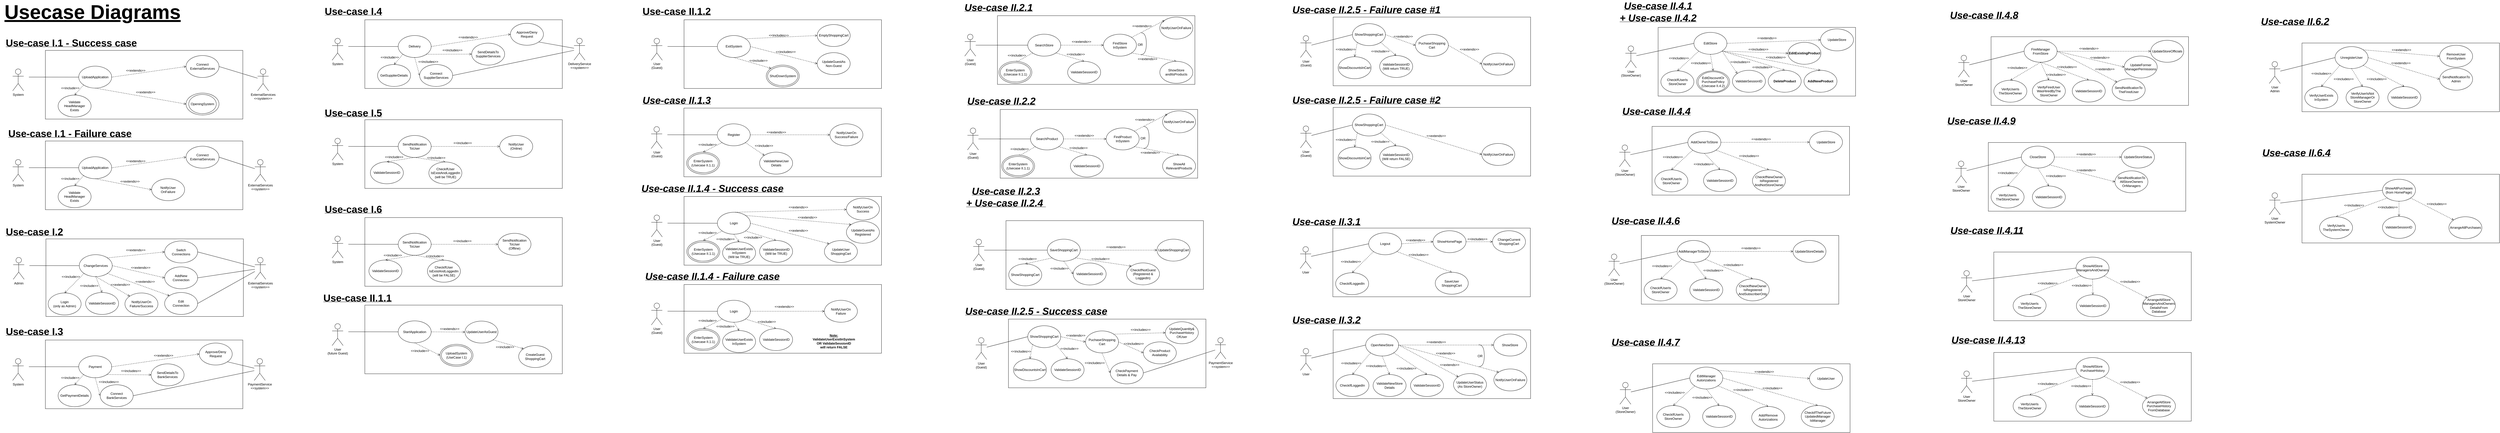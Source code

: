 <mxfile version="19.0.3" type="device"><diagram id="dPo49U5QKApWGQXYEhL_" name="Page-1"><mxGraphModel dx="1539" dy="712" grid="1" gridSize="10" guides="1" tooltips="1" connect="1" arrows="1" fold="1" page="1" pageScale="1" pageWidth="1169" pageHeight="1654" math="0" shadow="0"><root><mxCell id="0"/><mxCell id="1" parent="0"/><mxCell id="n1CXlO7vCTSD1hyDnDTY-59" value="&lt;b&gt;&lt;u&gt;&lt;font style=&quot;font-size: 36px&quot;&gt;Use-case I.1 - Success case&lt;/font&gt;&lt;/u&gt;&lt;/b&gt;&amp;nbsp;" style="text;html=1;strokeColor=none;fillColor=none;align=center;verticalAlign=middle;whiteSpace=wrap;rounded=0;" parent="1" vertex="1"><mxGeometry x="40" y="152.31" width="510" height="50" as="geometry"/></mxCell><mxCell id="n1CXlO7vCTSD1hyDnDTY-60" value="" style="rounded=0;whiteSpace=wrap;html=1;rotation=90;" parent="1" vertex="1"><mxGeometry x="432.62" y="-29.22" width="250.17" height="717.58" as="geometry"/></mxCell><mxCell id="n1CXlO7vCTSD1hyDnDTY-61" value="System" style="shape=umlActor;verticalLabelPosition=bottom;verticalAlign=top;html=1;outlineConnect=0;" parent="1" vertex="1"><mxGeometry x="80" y="271.88" width="40" height="80" as="geometry"/></mxCell><mxCell id="n1CXlO7vCTSD1hyDnDTY-63" style="edgeStyle=none;rounded=0;orthogonalLoop=1;jettySize=auto;html=1;exitX=0;exitY=0.5;exitDx=0;exitDy=0;endArrow=none;endFill=0;" parent="1" source="n1CXlO7vCTSD1hyDnDTY-64" edge="1"><mxGeometry relative="1" as="geometry"><mxPoint x="139" y="301.693" as="targetPoint"/></mxGeometry></mxCell><mxCell id="n1CXlO7vCTSD1hyDnDTY-64" value="UploadApplication" style="ellipse;whiteSpace=wrap;html=1;" parent="1" vertex="1"><mxGeometry x="320" y="261.88" width="120" height="80" as="geometry"/></mxCell><mxCell id="n1CXlO7vCTSD1hyDnDTY-114" style="edgeStyle=none;rounded=0;orthogonalLoop=1;jettySize=auto;html=1;exitX=1;exitY=0.5;exitDx=0;exitDy=0;fontSize=24;endArrow=none;endFill=0;" parent="1" source="n1CXlO7vCTSD1hyDnDTY-69" target="n1CXlO7vCTSD1hyDnDTY-109" edge="1"><mxGeometry relative="1" as="geometry"><mxPoint x="949" y="330.78" as="targetPoint"/></mxGeometry></mxCell><mxCell id="n1CXlO7vCTSD1hyDnDTY-69" value="Connect&lt;br&gt;ExternalServices" style="ellipse;whiteSpace=wrap;html=1;" parent="1" vertex="1"><mxGeometry x="710" y="223.31" width="120" height="80" as="geometry"/></mxCell><mxCell id="n1CXlO7vCTSD1hyDnDTY-73" style="edgeStyle=none;rounded=0;orthogonalLoop=1;jettySize=auto;html=1;exitX=0.5;exitY=1;exitDx=0;exitDy=0;dashed=1;endArrow=open;endFill=0;entryX=0;entryY=0.5;entryDx=0;entryDy=0;" parent="1" source="n1CXlO7vCTSD1hyDnDTY-64" target="n1CXlO7vCTSD1hyDnDTY-70" edge="1"><mxGeometry relative="1" as="geometry"><mxPoint x="390" y="351.88" as="sourcePoint"/><mxPoint x="562.574" y="557.516" as="targetPoint"/></mxGeometry></mxCell><mxCell id="n1CXlO7vCTSD1hyDnDTY-74" style="edgeStyle=none;rounded=0;orthogonalLoop=1;jettySize=auto;html=1;exitX=1;exitY=0.5;exitDx=0;exitDy=0;entryX=0;entryY=0.5;entryDx=0;entryDy=0;dashed=1;endArrow=open;endFill=0;" parent="1" source="n1CXlO7vCTSD1hyDnDTY-64" target="n1CXlO7vCTSD1hyDnDTY-69" edge="1"><mxGeometry relative="1" as="geometry"><mxPoint x="432.426" y="340.164" as="sourcePoint"/><mxPoint x="833.98" y="585.8" as="targetPoint"/></mxGeometry></mxCell><mxCell id="n1CXlO7vCTSD1hyDnDTY-76" value="&amp;lt;&amp;lt;extends&amp;gt;&amp;gt;" style="text;html=1;resizable=0;autosize=1;align=center;verticalAlign=middle;points=[];fillColor=none;strokeColor=none;rounded=0;" parent="1" vertex="1"><mxGeometry x="482.0" y="267.95" width="90" height="20" as="geometry"/></mxCell><mxCell id="n1CXlO7vCTSD1hyDnDTY-85" value="&amp;lt;&amp;lt;extends&amp;gt;&amp;gt;" style="text;html=1;resizable=0;autosize=1;align=center;verticalAlign=middle;points=[];fillColor=none;strokeColor=none;rounded=0;" parent="1" vertex="1"><mxGeometry x="518" y="347.31" width="90" height="20" as="geometry"/></mxCell><mxCell id="n1CXlO7vCTSD1hyDnDTY-86" style="edgeStyle=none;rounded=0;orthogonalLoop=1;jettySize=auto;html=1;exitX=0;exitY=1;exitDx=0;exitDy=0;dashed=1;endArrow=open;endFill=0;entryX=0.5;entryY=0;entryDx=0;entryDy=0;" parent="1" source="n1CXlO7vCTSD1hyDnDTY-64" target="n1CXlO7vCTSD1hyDnDTY-87" edge="1"><mxGeometry relative="1" as="geometry"><mxPoint x="261.25" y="351.88" as="sourcePoint"/><mxPoint x="419" y="397.31" as="targetPoint"/></mxGeometry></mxCell><mxCell id="n1CXlO7vCTSD1hyDnDTY-87" value="Validate&lt;br&gt;HeadManager&lt;br&gt;Exists" style="ellipse;whiteSpace=wrap;html=1;" parent="1" vertex="1"><mxGeometry x="245.15" y="367.31" width="120" height="80" as="geometry"/></mxCell><mxCell id="n1CXlO7vCTSD1hyDnDTY-88" value="&amp;lt;&amp;lt;include&amp;gt;&amp;gt;" style="text;html=1;resizable=0;autosize=1;align=center;verticalAlign=middle;points=[];fillColor=none;strokeColor=none;rounded=0;" parent="1" vertex="1"><mxGeometry x="248.89" y="331.88" width="80" height="20" as="geometry"/></mxCell><mxCell id="n1CXlO7vCTSD1hyDnDTY-89" value="&lt;b&gt;&lt;u&gt;&lt;font style=&quot;font-size: 36px&quot;&gt;Use-case I.2&lt;/font&gt;&lt;/u&gt;&lt;/b&gt;&amp;nbsp;" style="text;html=1;strokeColor=none;fillColor=none;align=center;verticalAlign=middle;whiteSpace=wrap;rounded=0;" parent="1" vertex="1"><mxGeometry x="41" y="839.5" width="240" height="50" as="geometry"/></mxCell><mxCell id="n1CXlO7vCTSD1hyDnDTY-90" value="" style="rounded=0;whiteSpace=wrap;html=1;rotation=90;" parent="1" vertex="1"><mxGeometry x="418.42" y="673.59" width="282.55" height="717.58" as="geometry"/></mxCell><mxCell id="n1CXlO7vCTSD1hyDnDTY-91" value="Admin" style="shape=umlActor;verticalLabelPosition=bottom;verticalAlign=top;html=1;outlineConnect=0;" parent="1" vertex="1"><mxGeometry x="82" y="958.5" width="40" height="80" as="geometry"/></mxCell><mxCell id="n1CXlO7vCTSD1hyDnDTY-92" style="edgeStyle=none;rounded=0;orthogonalLoop=1;jettySize=auto;html=1;exitX=0;exitY=0.5;exitDx=0;exitDy=0;endArrow=none;endFill=0;" parent="1" source="n1CXlO7vCTSD1hyDnDTY-93" edge="1"><mxGeometry relative="1" as="geometry"><mxPoint x="141" y="988.313" as="targetPoint"/></mxGeometry></mxCell><mxCell id="n1CXlO7vCTSD1hyDnDTY-93" value="ChangeServices" style="ellipse;whiteSpace=wrap;html=1;" parent="1" vertex="1"><mxGeometry x="322" y="948.5" width="120" height="80" as="geometry"/></mxCell><mxCell id="n1CXlO7vCTSD1hyDnDTY-96" value="Switch&lt;br&gt;Connections" style="ellipse;whiteSpace=wrap;html=1;" parent="1" vertex="1"><mxGeometry x="632.26" y="898.5" width="120" height="80" as="geometry"/></mxCell><mxCell id="n1CXlO7vCTSD1hyDnDTY-99" style="edgeStyle=none;rounded=0;orthogonalLoop=1;jettySize=auto;html=1;exitX=1;exitY=0;exitDx=0;exitDy=0;entryX=0;entryY=0.5;entryDx=0;entryDy=0;dashed=1;endArrow=open;endFill=0;" parent="1" source="n1CXlO7vCTSD1hyDnDTY-93" target="n1CXlO7vCTSD1hyDnDTY-96" edge="1"><mxGeometry relative="1" as="geometry"><mxPoint x="434.426" y="1026.784" as="sourcePoint"/><mxPoint x="835.98" y="1272.42" as="targetPoint"/></mxGeometry></mxCell><mxCell id="n1CXlO7vCTSD1hyDnDTY-101" value="&amp;lt;&amp;lt;extends&amp;gt;&amp;gt;" style="text;html=1;resizable=0;autosize=1;align=center;verticalAlign=middle;points=[];fillColor=none;strokeColor=none;rounded=0;" parent="1" vertex="1"><mxGeometry x="482" y="922.06" width="90" height="20" as="geometry"/></mxCell><mxCell id="n1CXlO7vCTSD1hyDnDTY-102" value="&amp;lt;&amp;lt;extends&amp;gt;&amp;gt;" style="text;html=1;resizable=0;autosize=1;align=center;verticalAlign=middle;points=[];fillColor=none;strokeColor=none;rounded=0;" parent="1" vertex="1"><mxGeometry x="500" y="985.65" width="90" height="20" as="geometry"/></mxCell><mxCell id="n1CXlO7vCTSD1hyDnDTY-103" value="AddNew&lt;br&gt;Connection" style="ellipse;whiteSpace=wrap;html=1;" parent="1" vertex="1"><mxGeometry x="632.26" y="992.83" width="120" height="80" as="geometry"/></mxCell><mxCell id="n1CXlO7vCTSD1hyDnDTY-104" style="edgeStyle=none;rounded=0;orthogonalLoop=1;jettySize=auto;html=1;exitX=1;exitY=0.5;exitDx=0;exitDy=0;entryX=0;entryY=0.5;entryDx=0;entryDy=0;dashed=1;endArrow=open;endFill=0;" parent="1" source="n1CXlO7vCTSD1hyDnDTY-93" target="n1CXlO7vCTSD1hyDnDTY-103" edge="1"><mxGeometry relative="1" as="geometry"><mxPoint x="452" y="998.5" as="sourcePoint"/><mxPoint x="762.26" y="989.93" as="targetPoint"/></mxGeometry></mxCell><mxCell id="n1CXlO7vCTSD1hyDnDTY-106" style="edgeStyle=none;rounded=0;orthogonalLoop=1;jettySize=auto;html=1;exitX=0;exitY=1;exitDx=0;exitDy=0;dashed=1;endArrow=open;endFill=0;entryX=0.5;entryY=0;entryDx=0;entryDy=0;" parent="1" source="n1CXlO7vCTSD1hyDnDTY-93" target="n1CXlO7vCTSD1hyDnDTY-107" edge="1"><mxGeometry relative="1" as="geometry"><mxPoint x="263.25" y="1038.5" as="sourcePoint"/><mxPoint x="421" y="1083.93" as="targetPoint"/></mxGeometry></mxCell><mxCell id="n1CXlO7vCTSD1hyDnDTY-107" value="Login&lt;br&gt;(only as Admin)" style="ellipse;whiteSpace=wrap;html=1;" parent="1" vertex="1"><mxGeometry x="208.89" y="1088.02" width="120" height="80" as="geometry"/></mxCell><mxCell id="n1CXlO7vCTSD1hyDnDTY-108" value="&amp;lt;&amp;lt;include&amp;gt;&amp;gt;" style="text;html=1;resizable=0;autosize=1;align=center;verticalAlign=middle;points=[];fillColor=none;strokeColor=none;rounded=0;" parent="1" vertex="1"><mxGeometry x="250.89" y="1018.5" width="80" height="20" as="geometry"/></mxCell><mxCell id="n1CXlO7vCTSD1hyDnDTY-109" value="ExternalServices&lt;br&gt;&amp;lt;&amp;lt;system&amp;gt;&amp;gt;" style="shape=umlActor;verticalLabelPosition=bottom;verticalAlign=top;html=1;outlineConnect=0;" parent="1" vertex="1"><mxGeometry x="970" y="271.88" width="40" height="80" as="geometry"/></mxCell><mxCell id="Wvfw-ZKa60Mj3v4sYq_J-1" value="Edit&lt;br&gt;Connection" style="ellipse;whiteSpace=wrap;html=1;" parent="1" vertex="1"><mxGeometry x="632.26" y="1086.3" width="120" height="80" as="geometry"/></mxCell><mxCell id="Wvfw-ZKa60Mj3v4sYq_J-2" style="edgeStyle=none;rounded=0;orthogonalLoop=1;jettySize=auto;html=1;exitX=1;exitY=1;exitDx=0;exitDy=0;entryX=0;entryY=0;entryDx=0;entryDy=0;dashed=1;endArrow=open;endFill=0;" parent="1" source="n1CXlO7vCTSD1hyDnDTY-93" target="Wvfw-ZKa60Mj3v4sYq_J-1" edge="1"><mxGeometry relative="1" as="geometry"><mxPoint x="434.426" y="1026.784" as="sourcePoint"/><mxPoint x="762.26" y="1102.83" as="targetPoint"/></mxGeometry></mxCell><mxCell id="Wvfw-ZKa60Mj3v4sYq_J-3" value="&amp;lt;&amp;lt;extends&amp;gt;&amp;gt;" style="text;html=1;resizable=0;autosize=1;align=center;verticalAlign=middle;points=[];fillColor=none;strokeColor=none;rounded=0;" parent="1" vertex="1"><mxGeometry x="516" y="1036.7" width="90" height="20" as="geometry"/></mxCell><mxCell id="Wvfw-ZKa60Mj3v4sYq_J-14" style="edgeStyle=none;rounded=0;orthogonalLoop=1;jettySize=auto;html=1;exitX=1;exitY=0.5;exitDx=0;exitDy=0;endArrow=none;endFill=0;" parent="1" source="Wvfw-ZKa60Mj3v4sYq_J-1" target="C1c_mQf4Sdmfv0HP3RjE-40" edge="1"><mxGeometry relative="1" as="geometry"><mxPoint x="861" y="1151.567" as="sourcePoint"/><Array as="points"/><mxPoint x="831" y="1042.83" as="targetPoint"/></mxGeometry></mxCell><mxCell id="Wvfw-ZKa60Mj3v4sYq_J-15" style="edgeStyle=none;rounded=0;orthogonalLoop=1;jettySize=auto;html=1;exitX=1;exitY=0.5;exitDx=0;exitDy=0;endArrow=none;endFill=0;" parent="1" source="n1CXlO7vCTSD1hyDnDTY-96" target="C1c_mQf4Sdmfv0HP3RjE-40" edge="1"><mxGeometry relative="1" as="geometry"><mxPoint x="827.073" y="1023.633" as="targetPoint"/><mxPoint x="861" y="914.097" as="sourcePoint"/><Array as="points"/></mxGeometry></mxCell><mxCell id="Wvfw-ZKa60Mj3v4sYq_J-17" style="edgeStyle=none;rounded=0;orthogonalLoop=1;jettySize=auto;html=1;entryX=1;entryY=0.5;entryDx=0;entryDy=0;endArrow=none;endFill=0;" parent="1" source="C1c_mQf4Sdmfv0HP3RjE-40" target="n1CXlO7vCTSD1hyDnDTY-103" edge="1"><mxGeometry relative="1" as="geometry"><mxPoint x="821.0" y="1032.83" as="sourcePoint"/></mxGeometry></mxCell><mxCell id="Wvfw-ZKa60Mj3v4sYq_J-25" value="&lt;b&gt;&lt;u&gt;&lt;font style=&quot;font-size: 36px&quot;&gt;Use-case I.3&lt;/font&gt;&lt;/u&gt;&lt;/b&gt;&amp;nbsp;" style="text;html=1;strokeColor=none;fillColor=none;align=center;verticalAlign=middle;whiteSpace=wrap;rounded=0;" parent="1" vertex="1"><mxGeometry x="41" y="1202.83" width="240" height="50" as="geometry"/></mxCell><mxCell id="Wvfw-ZKa60Mj3v4sYq_J-26" value="" style="rounded=0;whiteSpace=wrap;html=1;rotation=90;" parent="1" vertex="1"><mxGeometry x="432.62" y="1025.68" width="250.17" height="717.58" as="geometry"/></mxCell><mxCell id="Wvfw-ZKa60Mj3v4sYq_J-27" value="System" style="shape=umlActor;verticalLabelPosition=bottom;verticalAlign=top;html=1;outlineConnect=0;" parent="1" vertex="1"><mxGeometry x="80" y="1326.78" width="40" height="80" as="geometry"/></mxCell><mxCell id="Wvfw-ZKa60Mj3v4sYq_J-28" style="edgeStyle=none;rounded=0;orthogonalLoop=1;jettySize=auto;html=1;exitX=0;exitY=0.5;exitDx=0;exitDy=0;endArrow=none;endFill=0;" parent="1" source="Wvfw-ZKa60Mj3v4sYq_J-29" edge="1"><mxGeometry relative="1" as="geometry"><mxPoint x="139" y="1356.593" as="targetPoint"/></mxGeometry></mxCell><mxCell id="Wvfw-ZKa60Mj3v4sYq_J-29" value="Payment" style="ellipse;whiteSpace=wrap;html=1;" parent="1" vertex="1"><mxGeometry x="320" y="1316.78" width="120" height="80" as="geometry"/></mxCell><mxCell id="Wvfw-ZKa60Mj3v4sYq_J-40" value="&amp;lt;&amp;lt;includes&amp;gt;&amp;gt;" style="text;html=1;resizable=0;autosize=1;align=center;verticalAlign=middle;points=[];fillColor=none;strokeColor=none;rounded=0;" parent="1" vertex="1"><mxGeometry x="384" y="1402.21" width="90" height="20" as="geometry"/></mxCell><mxCell id="Wvfw-ZKa60Mj3v4sYq_J-41" value="Connect&lt;br&gt;BankServices" style="ellipse;whiteSpace=wrap;html=1;" parent="1" vertex="1"><mxGeometry x="398" y="1422.21" width="120" height="80" as="geometry"/></mxCell><mxCell id="Wvfw-ZKa60Mj3v4sYq_J-42" style="edgeStyle=none;rounded=0;orthogonalLoop=1;jettySize=auto;html=1;exitX=0.5;exitY=1;exitDx=0;exitDy=0;entryX=0;entryY=0.5;entryDx=0;entryDy=0;dashed=1;endArrow=open;endFill=0;" parent="1" source="Wvfw-ZKa60Mj3v4sYq_J-29" target="Wvfw-ZKa60Mj3v4sYq_J-41" edge="1"><mxGeometry relative="1" as="geometry"><mxPoint x="450" y="1366.78" as="sourcePoint"/><mxPoint x="760.26" y="1358.21" as="targetPoint"/></mxGeometry></mxCell><mxCell id="Wvfw-ZKa60Mj3v4sYq_J-44" style="edgeStyle=none;rounded=0;orthogonalLoop=1;jettySize=auto;html=1;exitX=0;exitY=1;exitDx=0;exitDy=0;dashed=1;endArrow=open;endFill=0;entryX=0.5;entryY=0;entryDx=0;entryDy=0;" parent="1" source="Wvfw-ZKa60Mj3v4sYq_J-29" target="Wvfw-ZKa60Mj3v4sYq_J-45" edge="1"><mxGeometry relative="1" as="geometry"><mxPoint x="261.25" y="1406.78" as="sourcePoint"/><mxPoint x="419" y="1452.21" as="targetPoint"/></mxGeometry></mxCell><mxCell id="Wvfw-ZKa60Mj3v4sYq_J-45" value="GetPaymentDetails" style="ellipse;whiteSpace=wrap;html=1;" parent="1" vertex="1"><mxGeometry x="245.15" y="1422.21" width="120" height="80" as="geometry"/></mxCell><mxCell id="Wvfw-ZKa60Mj3v4sYq_J-46" value="&amp;lt;&amp;lt;include&amp;gt;&amp;gt;" style="text;html=1;resizable=0;autosize=1;align=center;verticalAlign=middle;points=[];fillColor=none;strokeColor=none;rounded=0;" parent="1" vertex="1"><mxGeometry x="248.89" y="1386.78" width="80" height="20" as="geometry"/></mxCell><mxCell id="Wvfw-ZKa60Mj3v4sYq_J-47" value="PaymentService&lt;br&gt;&amp;lt;&amp;lt;system&amp;gt;&amp;gt;" style="shape=umlActor;verticalLabelPosition=bottom;verticalAlign=top;html=1;outlineConnect=0;" parent="1" vertex="1"><mxGeometry x="958" y="1326.78" width="40" height="80" as="geometry"/></mxCell><mxCell id="Wvfw-ZKa60Mj3v4sYq_J-50" style="edgeStyle=none;rounded=0;orthogonalLoop=1;jettySize=auto;html=1;endArrow=none;endFill=0;entryX=1;entryY=0.5;entryDx=0;entryDy=0;" parent="1" source="Wvfw-ZKa60Mj3v4sYq_J-47" target="Wvfw-ZKa60Mj3v4sYq_J-41" edge="1"><mxGeometry relative="1" as="geometry"><mxPoint x="750.26" y="1555.683" as="targetPoint"/><mxPoint x="949" y="1495.68" as="sourcePoint"/></mxGeometry></mxCell><mxCell id="Wvfw-ZKa60Mj3v4sYq_J-53" style="edgeStyle=none;rounded=0;orthogonalLoop=1;jettySize=auto;html=1;exitX=1;exitY=1;exitDx=0;exitDy=0;endArrow=none;endFill=0;" parent="1" source="Wvfw-ZKa60Mj3v4sYq_J-52" target="Wvfw-ZKa60Mj3v4sYq_J-47" edge="1"><mxGeometry relative="1" as="geometry"/></mxCell><mxCell id="Wvfw-ZKa60Mj3v4sYq_J-52" value="Approve/Deny Request" style="ellipse;whiteSpace=wrap;html=1;" parent="1" vertex="1"><mxGeometry x="758" y="1270.39" width="120" height="80" as="geometry"/></mxCell><mxCell id="Wvfw-ZKa60Mj3v4sYq_J-54" style="edgeStyle=none;rounded=0;orthogonalLoop=1;jettySize=auto;html=1;exitX=1;exitY=0.5;exitDx=0;exitDy=0;entryX=0;entryY=0.5;entryDx=0;entryDy=0;dashed=1;endArrow=open;endFill=0;" parent="1" source="Wvfw-ZKa60Mj3v4sYq_J-29" target="Wvfw-ZKa60Mj3v4sYq_J-52" edge="1"><mxGeometry relative="1" as="geometry"><mxPoint x="390" y="1406.78" as="sourcePoint"/><mxPoint x="408.0" y="1472.21" as="targetPoint"/></mxGeometry></mxCell><mxCell id="Wvfw-ZKa60Mj3v4sYq_J-55" value="&amp;lt;&amp;lt;extends&amp;gt;&amp;gt;" style="text;html=1;resizable=0;autosize=1;align=center;verticalAlign=middle;points=[];fillColor=none;strokeColor=none;rounded=0;" parent="1" vertex="1"><mxGeometry x="583" y="1305.95" width="90" height="20" as="geometry"/></mxCell><mxCell id="Wvfw-ZKa60Mj3v4sYq_J-56" value="SendDetailsTo&lt;br&gt;BankServices" style="ellipse;whiteSpace=wrap;html=1;" parent="1" vertex="1"><mxGeometry x="583" y="1346.28" width="120" height="80" as="geometry"/></mxCell><mxCell id="Wvfw-ZKa60Mj3v4sYq_J-57" style="edgeStyle=none;rounded=0;orthogonalLoop=1;jettySize=auto;html=1;exitX=1;exitY=1;exitDx=0;exitDy=0;entryX=0;entryY=0.5;entryDx=0;entryDy=0;dashed=1;endArrow=open;endFill=0;" parent="1" source="Wvfw-ZKa60Mj3v4sYq_J-29" target="Wvfw-ZKa60Mj3v4sYq_J-56" edge="1"><mxGeometry relative="1" as="geometry"><mxPoint x="450.0" y="1366.78" as="sourcePoint"/><mxPoint x="768.0" y="1366.78" as="targetPoint"/></mxGeometry></mxCell><mxCell id="Wvfw-ZKa60Mj3v4sYq_J-58" value="&amp;lt;&amp;lt;includes&amp;gt;&amp;gt;" style="text;html=1;resizable=0;autosize=1;align=center;verticalAlign=middle;points=[];fillColor=none;strokeColor=none;rounded=0;" parent="1" vertex="1"><mxGeometry x="465" y="1362.48" width="90" height="20" as="geometry"/></mxCell><mxCell id="Wvfw-ZKa60Mj3v4sYq_J-84" value="&lt;b&gt;&lt;u&gt;&lt;font style=&quot;font-size: 36px&quot;&gt;Use-case I.4&lt;/font&gt;&lt;/u&gt;&lt;/b&gt;&amp;nbsp;" style="text;html=1;strokeColor=none;fillColor=none;align=center;verticalAlign=middle;whiteSpace=wrap;rounded=0;" parent="1" vertex="1"><mxGeometry x="1200" y="36.75" width="240" height="50" as="geometry"/></mxCell><mxCell id="Wvfw-ZKa60Mj3v4sYq_J-85" value="" style="rounded=0;whiteSpace=wrap;html=1;rotation=90;" parent="1" vertex="1"><mxGeometry x="1593.62" y="-140.67" width="250.17" height="717.58" as="geometry"/></mxCell><mxCell id="Wvfw-ZKa60Mj3v4sYq_J-86" value="System" style="shape=umlActor;verticalLabelPosition=bottom;verticalAlign=top;html=1;outlineConnect=0;" parent="1" vertex="1"><mxGeometry x="1241" y="160.43" width="40" height="80" as="geometry"/></mxCell><mxCell id="Wvfw-ZKa60Mj3v4sYq_J-87" style="edgeStyle=none;rounded=0;orthogonalLoop=1;jettySize=auto;html=1;exitX=0;exitY=0.5;exitDx=0;exitDy=0;endArrow=none;endFill=0;" parent="1" source="Wvfw-ZKa60Mj3v4sYq_J-88" edge="1"><mxGeometry relative="1" as="geometry"><mxPoint x="1300" y="190.243" as="targetPoint"/></mxGeometry></mxCell><mxCell id="Wvfw-ZKa60Mj3v4sYq_J-88" value="Delivery" style="ellipse;whiteSpace=wrap;html=1;" parent="1" vertex="1"><mxGeometry x="1481" y="150.43" width="120" height="80" as="geometry"/></mxCell><mxCell id="Wvfw-ZKa60Mj3v4sYq_J-92" value="&amp;lt;&amp;lt;includes&amp;gt;&amp;gt;" style="text;html=1;resizable=0;autosize=1;align=center;verticalAlign=middle;points=[];fillColor=none;strokeColor=none;rounded=0;" parent="1" vertex="1"><mxGeometry x="1545" y="235.86" width="90" height="20" as="geometry"/></mxCell><mxCell id="Wvfw-ZKa60Mj3v4sYq_J-93" value="Connect&lt;br&gt;SupplierServices" style="ellipse;whiteSpace=wrap;html=1;" parent="1" vertex="1"><mxGeometry x="1559" y="255.86" width="120" height="80" as="geometry"/></mxCell><mxCell id="Wvfw-ZKa60Mj3v4sYq_J-94" style="edgeStyle=none;rounded=0;orthogonalLoop=1;jettySize=auto;html=1;exitX=0.5;exitY=1;exitDx=0;exitDy=0;entryX=0;entryY=0.5;entryDx=0;entryDy=0;dashed=1;endArrow=open;endFill=0;" parent="1" source="Wvfw-ZKa60Mj3v4sYq_J-88" target="Wvfw-ZKa60Mj3v4sYq_J-93" edge="1"><mxGeometry relative="1" as="geometry"><mxPoint x="1611" y="200.43" as="sourcePoint"/><mxPoint x="1921.26" y="191.86" as="targetPoint"/></mxGeometry></mxCell><mxCell id="Wvfw-ZKa60Mj3v4sYq_J-96" style="edgeStyle=none;rounded=0;orthogonalLoop=1;jettySize=auto;html=1;exitX=0;exitY=1;exitDx=0;exitDy=0;dashed=1;endArrow=open;endFill=0;entryX=0.5;entryY=0;entryDx=0;entryDy=0;" parent="1" source="Wvfw-ZKa60Mj3v4sYq_J-88" target="Wvfw-ZKa60Mj3v4sYq_J-97" edge="1"><mxGeometry relative="1" as="geometry"><mxPoint x="1422.25" y="240.43" as="sourcePoint"/><mxPoint x="1580" y="285.86" as="targetPoint"/></mxGeometry></mxCell><mxCell id="Wvfw-ZKa60Mj3v4sYq_J-97" value="GetSupplierDetails" style="ellipse;whiteSpace=wrap;html=1;" parent="1" vertex="1"><mxGeometry x="1406.15" y="255.86" width="120" height="80" as="geometry"/></mxCell><mxCell id="Wvfw-ZKa60Mj3v4sYq_J-98" value="&amp;lt;&amp;lt;include&amp;gt;&amp;gt;" style="text;html=1;resizable=0;autosize=1;align=center;verticalAlign=middle;points=[];fillColor=none;strokeColor=none;rounded=0;" parent="1" vertex="1"><mxGeometry x="1409.89" y="220.43" width="80" height="20" as="geometry"/></mxCell><mxCell id="Wvfw-ZKa60Mj3v4sYq_J-99" value="DeliveryService&lt;br&gt;&amp;lt;&amp;lt;system&amp;gt;&amp;gt;" style="shape=umlActor;verticalLabelPosition=bottom;verticalAlign=top;html=1;outlineConnect=0;" parent="1" vertex="1"><mxGeometry x="2120" y="160.16" width="40" height="80" as="geometry"/></mxCell><mxCell id="Wvfw-ZKa60Mj3v4sYq_J-101" style="edgeStyle=none;rounded=0;orthogonalLoop=1;jettySize=auto;html=1;endArrow=none;endFill=0;entryX=1;entryY=0.5;entryDx=0;entryDy=0;" parent="1" source="Wvfw-ZKa60Mj3v4sYq_J-99" target="Wvfw-ZKa60Mj3v4sYq_J-93" edge="1"><mxGeometry relative="1" as="geometry"><mxPoint x="1911.26" y="389.333" as="targetPoint"/><mxPoint x="2110" y="329.33" as="sourcePoint"/></mxGeometry></mxCell><mxCell id="Wvfw-ZKa60Mj3v4sYq_J-102" style="edgeStyle=none;rounded=0;orthogonalLoop=1;jettySize=auto;html=1;exitX=1;exitY=1;exitDx=0;exitDy=0;endArrow=none;endFill=0;" parent="1" source="Wvfw-ZKa60Mj3v4sYq_J-103" target="Wvfw-ZKa60Mj3v4sYq_J-99" edge="1"><mxGeometry relative="1" as="geometry"/></mxCell><mxCell id="Wvfw-ZKa60Mj3v4sYq_J-103" value="Approve/Deny Request" style="ellipse;whiteSpace=wrap;html=1;" parent="1" vertex="1"><mxGeometry x="1889" y="105.83" width="120" height="80" as="geometry"/></mxCell><mxCell id="Wvfw-ZKa60Mj3v4sYq_J-104" style="edgeStyle=none;rounded=0;orthogonalLoop=1;jettySize=auto;html=1;exitX=1;exitY=0.5;exitDx=0;exitDy=0;entryX=0;entryY=0.5;entryDx=0;entryDy=0;dashed=1;endArrow=open;endFill=0;" parent="1" source="Wvfw-ZKa60Mj3v4sYq_J-88" target="Wvfw-ZKa60Mj3v4sYq_J-103" edge="1"><mxGeometry relative="1" as="geometry"><mxPoint x="1551" y="240.43" as="sourcePoint"/><mxPoint x="1569.0" y="305.86" as="targetPoint"/></mxGeometry></mxCell><mxCell id="Wvfw-ZKa60Mj3v4sYq_J-105" value="&amp;lt;&amp;lt;extends&amp;gt;&amp;gt;" style="text;html=1;resizable=0;autosize=1;align=center;verticalAlign=middle;points=[];fillColor=none;strokeColor=none;rounded=0;" parent="1" vertex="1"><mxGeometry x="1690" y="147.43" width="90" height="20" as="geometry"/></mxCell><mxCell id="Wvfw-ZKa60Mj3v4sYq_J-106" value="SendDetailsTo&lt;br&gt;SupplierServices" style="ellipse;whiteSpace=wrap;html=1;" parent="1" vertex="1"><mxGeometry x="1748.06" y="178.12" width="120" height="80" as="geometry"/></mxCell><mxCell id="Wvfw-ZKa60Mj3v4sYq_J-107" style="edgeStyle=none;rounded=0;orthogonalLoop=1;jettySize=auto;html=1;exitX=1;exitY=1;exitDx=0;exitDy=0;entryX=0;entryY=0.5;entryDx=0;entryDy=0;dashed=1;endArrow=open;endFill=0;" parent="1" source="Wvfw-ZKa60Mj3v4sYq_J-88" target="Wvfw-ZKa60Mj3v4sYq_J-106" edge="1"><mxGeometry relative="1" as="geometry"><mxPoint x="1611.0" y="200.43" as="sourcePoint"/><mxPoint x="1929.0" y="200.43" as="targetPoint"/></mxGeometry></mxCell><mxCell id="Wvfw-ZKa60Mj3v4sYq_J-108" value="&amp;lt;&amp;lt;includes&amp;gt;&amp;gt;" style="text;html=1;resizable=0;autosize=1;align=center;verticalAlign=middle;points=[];fillColor=none;strokeColor=none;rounded=0;" parent="1" vertex="1"><mxGeometry x="1633" y="193.52" width="90" height="20" as="geometry"/></mxCell><mxCell id="Wvfw-ZKa60Mj3v4sYq_J-109" value="&lt;b&gt;&lt;u&gt;&lt;font style=&quot;font-size: 36px&quot;&gt;Use-case I.6&lt;/font&gt;&lt;/u&gt;&lt;/b&gt;&amp;nbsp;" style="text;html=1;strokeColor=none;fillColor=none;align=center;verticalAlign=middle;whiteSpace=wrap;rounded=0;" parent="1" vertex="1"><mxGeometry x="1200" y="757.58" width="240" height="50" as="geometry"/></mxCell><mxCell id="Wvfw-ZKa60Mj3v4sYq_J-110" value="" style="rounded=0;whiteSpace=wrap;html=1;rotation=90;" parent="1" vertex="1"><mxGeometry x="1593.62" y="579.71" width="250.17" height="717.58" as="geometry"/></mxCell><mxCell id="Wvfw-ZKa60Mj3v4sYq_J-111" value="System" style="shape=umlActor;verticalLabelPosition=bottom;verticalAlign=top;html=1;outlineConnect=0;" parent="1" vertex="1"><mxGeometry x="1241" y="880.81" width="40" height="80" as="geometry"/></mxCell><mxCell id="Wvfw-ZKa60Mj3v4sYq_J-112" style="edgeStyle=none;rounded=0;orthogonalLoop=1;jettySize=auto;html=1;exitX=0;exitY=0.5;exitDx=0;exitDy=0;endArrow=none;endFill=0;" parent="1" source="Wvfw-ZKa60Mj3v4sYq_J-113" edge="1"><mxGeometry relative="1" as="geometry"><mxPoint x="1300" y="910.623" as="targetPoint"/></mxGeometry></mxCell><mxCell id="Wvfw-ZKa60Mj3v4sYq_J-113" value="SendNotification&lt;br&gt;ToUser" style="ellipse;whiteSpace=wrap;html=1;" parent="1" vertex="1"><mxGeometry x="1481" y="870.81" width="120" height="80" as="geometry"/></mxCell><mxCell id="Wvfw-ZKa60Mj3v4sYq_J-134" value="&lt;b&gt;&lt;u&gt;&lt;font style=&quot;font-size: 36px&quot;&gt;Use-case II.1.1&lt;/font&gt;&lt;/u&gt;&lt;/b&gt;&amp;nbsp;" style="text;html=1;strokeColor=none;fillColor=none;align=center;verticalAlign=middle;whiteSpace=wrap;rounded=0;" parent="1" vertex="1"><mxGeometry x="1200" y="1080.81" width="270" height="50" as="geometry"/></mxCell><mxCell id="Wvfw-ZKa60Mj3v4sYq_J-135" value="" style="rounded=0;whiteSpace=wrap;html=1;rotation=90;" parent="1" vertex="1"><mxGeometry x="1593.62" y="898.5" width="250.17" height="717.58" as="geometry"/></mxCell><mxCell id="Wvfw-ZKa60Mj3v4sYq_J-136" value="User &lt;br&gt;(future Guest)" style="shape=umlActor;verticalLabelPosition=bottom;verticalAlign=top;html=1;outlineConnect=0;" parent="1" vertex="1"><mxGeometry x="1241" y="1199.6" width="40" height="80" as="geometry"/></mxCell><mxCell id="Wvfw-ZKa60Mj3v4sYq_J-137" style="edgeStyle=none;rounded=0;orthogonalLoop=1;jettySize=auto;html=1;exitX=0;exitY=0.5;exitDx=0;exitDy=0;endArrow=none;endFill=0;" parent="1" source="Wvfw-ZKa60Mj3v4sYq_J-138" edge="1"><mxGeometry relative="1" as="geometry"><mxPoint x="1300" y="1229.413" as="targetPoint"/></mxGeometry></mxCell><mxCell id="Wvfw-ZKa60Mj3v4sYq_J-138" value="StartApplication" style="ellipse;whiteSpace=wrap;html=1;" parent="1" vertex="1"><mxGeometry x="1481" y="1189.6" width="120" height="80" as="geometry"/></mxCell><mxCell id="Wvfw-ZKa60Mj3v4sYq_J-140" value="CreateGuest&lt;br&gt;ShoppingCart" style="ellipse;whiteSpace=wrap;html=1;" parent="1" vertex="1"><mxGeometry x="1919" y="1279.6" width="120" height="80" as="geometry"/></mxCell><mxCell id="Wvfw-ZKa60Mj3v4sYq_J-141" style="edgeStyle=none;rounded=0;orthogonalLoop=1;jettySize=auto;html=1;exitX=1;exitY=0.5;exitDx=0;exitDy=0;entryX=0;entryY=0.5;entryDx=0;entryDy=0;dashed=1;endArrow=open;endFill=0;" parent="1" source="Wvfw-ZKa60Mj3v4sYq_J-138" target="Wvfw-ZKa60Mj3v4sYq_J-169" edge="1"><mxGeometry relative="1" as="geometry"><mxPoint x="1551" y="1279.6" as="sourcePoint"/><mxPoint x="1723.574" y="1485.236" as="targetPoint"/></mxGeometry></mxCell><mxCell id="Wvfw-ZKa60Mj3v4sYq_J-142" value="&amp;lt;&amp;lt;extends&amp;gt;&amp;gt;" style="text;html=1;resizable=0;autosize=1;align=center;verticalAlign=middle;points=[];fillColor=none;strokeColor=none;rounded=0;" parent="1" vertex="1"><mxGeometry x="1622.57" y="1209.17" width="90" height="20" as="geometry"/></mxCell><mxCell id="Wvfw-ZKa60Mj3v4sYq_J-143" style="edgeStyle=none;rounded=0;orthogonalLoop=1;jettySize=auto;html=1;exitX=0.5;exitY=1;exitDx=0;exitDy=0;dashed=1;endArrow=open;endFill=0;entryX=0;entryY=0.5;entryDx=0;entryDy=0;" parent="1" source="Wvfw-ZKa60Mj3v4sYq_J-138" target="Wvfw-ZKa60Mj3v4sYq_J-144" edge="1"><mxGeometry relative="1" as="geometry"><mxPoint x="1422.25" y="1279.6" as="sourcePoint"/><mxPoint x="1580" y="1325.03" as="targetPoint"/></mxGeometry></mxCell><mxCell id="Wvfw-ZKa60Mj3v4sYq_J-144" value="" style="ellipse;whiteSpace=wrap;html=1;" parent="1" vertex="1"><mxGeometry x="1633" y="1275.03" width="120" height="80" as="geometry"/></mxCell><mxCell id="Wvfw-ZKa60Mj3v4sYq_J-145" value="&amp;lt;&amp;lt;include&amp;gt;&amp;gt;" style="text;html=1;resizable=0;autosize=1;align=center;verticalAlign=middle;points=[];fillColor=none;strokeColor=none;rounded=0;" parent="1" vertex="1"><mxGeometry x="1520.15" y="1288.5" width="80" height="20" as="geometry"/></mxCell><mxCell id="Wvfw-ZKa60Mj3v4sYq_J-148" value="&lt;span&gt;UploadSystem&lt;/span&gt;&lt;br&gt;&lt;span&gt;(UseCase I.1)&lt;/span&gt;" style="ellipse;whiteSpace=wrap;html=1;fillColor=#FFFFFF;" parent="1" vertex="1"><mxGeometry x="1637.95" y="1280.03" width="110.11" height="70" as="geometry"/></mxCell><mxCell id="Wvfw-ZKa60Mj3v4sYq_J-150" value="&lt;b&gt;&lt;u&gt;&lt;font style=&quot;font-size: 36px&quot;&gt;Use-case II.1.2&lt;/font&gt;&lt;/u&gt;&lt;/b&gt;&amp;nbsp;" style="text;html=1;strokeColor=none;fillColor=none;align=center;verticalAlign=middle;whiteSpace=wrap;rounded=0;" parent="1" vertex="1"><mxGeometry x="2360" y="36.75" width="270" height="50" as="geometry"/></mxCell><mxCell id="Wvfw-ZKa60Mj3v4sYq_J-151" value="" style="rounded=0;whiteSpace=wrap;html=1;rotation=90;" parent="1" vertex="1"><mxGeometry x="2753.62" y="-140.67" width="250.17" height="717.58" as="geometry"/></mxCell><mxCell id="Wvfw-ZKa60Mj3v4sYq_J-152" value="User &lt;br&gt;(Guest)" style="shape=umlActor;verticalLabelPosition=bottom;verticalAlign=top;html=1;outlineConnect=0;" parent="1" vertex="1"><mxGeometry x="2401" y="160.43" width="40" height="80" as="geometry"/></mxCell><mxCell id="Wvfw-ZKa60Mj3v4sYq_J-153" style="edgeStyle=none;rounded=0;orthogonalLoop=1;jettySize=auto;html=1;exitX=0;exitY=0.5;exitDx=0;exitDy=0;endArrow=none;endFill=0;" parent="1" source="Wvfw-ZKa60Mj3v4sYq_J-154" edge="1"><mxGeometry relative="1" as="geometry"><mxPoint x="2460" y="190.243" as="targetPoint"/></mxGeometry></mxCell><mxCell id="Wvfw-ZKa60Mj3v4sYq_J-154" value="ExitSystem" style="ellipse;whiteSpace=wrap;html=1;" parent="1" vertex="1"><mxGeometry x="2641" y="150.43" width="120" height="80" as="geometry"/></mxCell><mxCell id="Wvfw-ZKa60Mj3v4sYq_J-155" value="EmptyShoppingCart" style="ellipse;whiteSpace=wrap;html=1;" parent="1" vertex="1"><mxGeometry x="3003.79" y="110.43" width="120" height="80" as="geometry"/></mxCell><mxCell id="Wvfw-ZKa60Mj3v4sYq_J-156" style="edgeStyle=none;rounded=0;orthogonalLoop=1;jettySize=auto;html=1;exitX=1;exitY=0;exitDx=0;exitDy=0;entryX=0;entryY=0.5;entryDx=0;entryDy=0;dashed=1;endArrow=open;endFill=0;" parent="1" source="Wvfw-ZKa60Mj3v4sYq_J-154" target="Wvfw-ZKa60Mj3v4sYq_J-155" edge="1"><mxGeometry relative="1" as="geometry"><mxPoint x="2711" y="240.43" as="sourcePoint"/><mxPoint x="2883.574" y="446.066" as="targetPoint"/></mxGeometry></mxCell><mxCell id="Wvfw-ZKa60Mj3v4sYq_J-157" value="&amp;lt;&amp;lt;includes&amp;gt;&amp;gt;" style="text;html=1;resizable=0;autosize=1;align=center;verticalAlign=middle;points=[];fillColor=none;strokeColor=none;rounded=0;" parent="1" vertex="1"><mxGeometry x="2818.71" y="140.43" width="90" height="20" as="geometry"/></mxCell><mxCell id="Wvfw-ZKa60Mj3v4sYq_J-158" style="edgeStyle=none;rounded=0;orthogonalLoop=1;jettySize=auto;html=1;exitX=0.5;exitY=1;exitDx=0;exitDy=0;dashed=1;endArrow=open;endFill=0;entryX=0;entryY=0;entryDx=0;entryDy=0;" parent="1" source="Wvfw-ZKa60Mj3v4sYq_J-154" target="Wvfw-ZKa60Mj3v4sYq_J-159" edge="1"><mxGeometry relative="1" as="geometry"><mxPoint x="2582.25" y="240.43" as="sourcePoint"/><mxPoint x="2740" y="285.86" as="targetPoint"/></mxGeometry></mxCell><mxCell id="Wvfw-ZKa60Mj3v4sYq_J-159" value="" style="ellipse;whiteSpace=wrap;html=1;" parent="1" vertex="1"><mxGeometry x="2818.71" y="258.12" width="120" height="80" as="geometry"/></mxCell><mxCell id="Wvfw-ZKa60Mj3v4sYq_J-160" value="&amp;lt;&amp;lt;include&amp;gt;&amp;gt;" style="text;html=1;resizable=0;autosize=1;align=center;verticalAlign=middle;points=[];fillColor=none;strokeColor=none;rounded=0;" parent="1" vertex="1"><mxGeometry x="2750" y="232.11" width="80" height="20" as="geometry"/></mxCell><mxCell id="Wvfw-ZKa60Mj3v4sYq_J-161" value="ShutDownSystem" style="ellipse;whiteSpace=wrap;html=1;fillColor=#FFFFFF;" parent="1" vertex="1"><mxGeometry x="2823.66" y="263.12" width="110.11" height="70" as="geometry"/></mxCell><mxCell id="Wvfw-ZKa60Mj3v4sYq_J-166" value="UpdateGuestAs&lt;br&gt;Non-Guest" style="ellipse;whiteSpace=wrap;html=1;" parent="1" vertex="1"><mxGeometry x="3003.79" y="212.8" width="120" height="80" as="geometry"/></mxCell><mxCell id="Wvfw-ZKa60Mj3v4sYq_J-167" style="edgeStyle=none;rounded=0;orthogonalLoop=1;jettySize=auto;html=1;exitX=1;exitY=0.5;exitDx=0;exitDy=0;entryX=0;entryY=0.5;entryDx=0;entryDy=0;dashed=1;endArrow=open;endFill=0;" parent="1" source="Wvfw-ZKa60Mj3v4sYq_J-154" target="Wvfw-ZKa60Mj3v4sYq_J-166" edge="1"><mxGeometry relative="1" as="geometry"><mxPoint x="2753.426" y="172.146" as="sourcePoint"/><mxPoint x="3013.79" y="160.43" as="targetPoint"/></mxGeometry></mxCell><mxCell id="Wvfw-ZKa60Mj3v4sYq_J-168" value="&amp;lt;&amp;lt;includes&amp;gt;&amp;gt;" style="text;html=1;resizable=0;autosize=1;align=center;verticalAlign=middle;points=[];fillColor=none;strokeColor=none;rounded=0;" parent="1" vertex="1"><mxGeometry x="2843.77" y="199.8" width="90" height="20" as="geometry"/></mxCell><mxCell id="Wvfw-ZKa60Mj3v4sYq_J-169" value="UpdateUserAsGuest" style="ellipse;whiteSpace=wrap;html=1;" parent="1" vertex="1"><mxGeometry x="1723.79" y="1190.39" width="120" height="80" as="geometry"/></mxCell><mxCell id="Wvfw-ZKa60Mj3v4sYq_J-171" style="edgeStyle=none;rounded=0;orthogonalLoop=1;jettySize=auto;html=1;exitX=1;exitY=1;exitDx=0;exitDy=0;dashed=1;endArrow=open;endFill=0;entryX=0;entryY=0;entryDx=0;entryDy=0;" parent="1" source="Wvfw-ZKa60Mj3v4sYq_J-169" target="Wvfw-ZKa60Mj3v4sYq_J-140" edge="1"><mxGeometry relative="1" as="geometry"><mxPoint x="1827" y="1288.5" as="sourcePoint"/><mxPoint x="1919" y="1333.93" as="targetPoint"/></mxGeometry></mxCell><mxCell id="Wvfw-ZKa60Mj3v4sYq_J-172" value="&amp;lt;&amp;lt;include&amp;gt;&amp;gt;" style="text;html=1;resizable=0;autosize=1;align=center;verticalAlign=middle;points=[];fillColor=none;strokeColor=none;rounded=0;" parent="1" vertex="1"><mxGeometry x="1829" y="1275.03" width="80" height="20" as="geometry"/></mxCell><mxCell id="Wvfw-ZKa60Mj3v4sYq_J-173" value="&lt;i&gt;&lt;b&gt;&lt;u&gt;&lt;font style=&quot;font-size: 36px&quot;&gt;Use-case II.1.3&lt;/font&gt;&lt;/u&gt;&lt;/b&gt;&amp;nbsp;&lt;/i&gt;" style="text;html=1;strokeColor=none;fillColor=none;align=center;verticalAlign=middle;whiteSpace=wrap;rounded=0;" parent="1" vertex="1"><mxGeometry x="2360" y="361.26" width="270" height="50" as="geometry"/></mxCell><mxCell id="Wvfw-ZKa60Mj3v4sYq_J-174" value="" style="rounded=0;whiteSpace=wrap;html=1;rotation=90;" parent="1" vertex="1"><mxGeometry x="2753.12" y="180.92" width="250.17" height="717.58" as="geometry"/></mxCell><mxCell id="Wvfw-ZKa60Mj3v4sYq_J-175" value="User &lt;br&gt;(Guest)" style="shape=umlActor;verticalLabelPosition=bottom;verticalAlign=top;html=1;outlineConnect=0;" parent="1" vertex="1"><mxGeometry x="2400.5" y="482.02" width="40" height="80" as="geometry"/></mxCell><mxCell id="Wvfw-ZKa60Mj3v4sYq_J-176" style="edgeStyle=none;rounded=0;orthogonalLoop=1;jettySize=auto;html=1;exitX=0;exitY=0.5;exitDx=0;exitDy=0;endArrow=none;endFill=0;" parent="1" source="Wvfw-ZKa60Mj3v4sYq_J-177" edge="1"><mxGeometry relative="1" as="geometry"><mxPoint x="2459.5" y="511.833" as="targetPoint"/></mxGeometry></mxCell><mxCell id="Wvfw-ZKa60Mj3v4sYq_J-177" value="Register" style="ellipse;whiteSpace=wrap;html=1;" parent="1" vertex="1"><mxGeometry x="2640.5" y="472.02" width="120" height="80" as="geometry"/></mxCell><mxCell id="Wvfw-ZKa60Mj3v4sYq_J-179" style="edgeStyle=none;rounded=0;orthogonalLoop=1;jettySize=auto;html=1;exitX=1;exitY=0.5;exitDx=0;exitDy=0;dashed=1;endArrow=open;endFill=0;entryX=0;entryY=0.5;entryDx=0;entryDy=0;" parent="1" source="Wvfw-ZKa60Mj3v4sYq_J-177" target="Wvfw-ZKa60Mj3v4sYq_J-213" edge="1"><mxGeometry relative="1" as="geometry"><mxPoint x="2710.5" y="562.02" as="sourcePoint"/><mxPoint x="2889.5" y="461.19" as="targetPoint"/></mxGeometry></mxCell><mxCell id="Wvfw-ZKa60Mj3v4sYq_J-180" value="&amp;lt;&amp;lt;extends&amp;gt;&amp;gt;" style="text;html=1;resizable=0;autosize=1;align=center;verticalAlign=middle;points=[];fillColor=none;strokeColor=none;rounded=0;" parent="1" vertex="1"><mxGeometry x="2809.5" y="492.71" width="90" height="20" as="geometry"/></mxCell><mxCell id="Wvfw-ZKa60Mj3v4sYq_J-181" style="edgeStyle=none;rounded=0;orthogonalLoop=1;jettySize=auto;html=1;exitX=0;exitY=1;exitDx=0;exitDy=0;dashed=1;endArrow=open;endFill=0;entryX=0.5;entryY=0;entryDx=0;entryDy=0;" parent="1" source="Wvfw-ZKa60Mj3v4sYq_J-177" target="Wvfw-ZKa60Mj3v4sYq_J-182" edge="1"><mxGeometry relative="1" as="geometry"><mxPoint x="2581.75" y="562.02" as="sourcePoint"/><mxPoint x="2739.5" y="607.45" as="targetPoint"/></mxGeometry></mxCell><mxCell id="Wvfw-ZKa60Mj3v4sYq_J-182" value="" style="ellipse;whiteSpace=wrap;html=1;" parent="1" vertex="1"><mxGeometry x="2529.5" y="575.14" width="120" height="80" as="geometry"/></mxCell><mxCell id="Wvfw-ZKa60Mj3v4sYq_J-183" value="&amp;lt;&amp;lt;include&amp;gt;&amp;gt;" style="text;html=1;resizable=0;autosize=1;align=center;verticalAlign=middle;points=[];fillColor=none;strokeColor=none;rounded=0;" parent="1" vertex="1"><mxGeometry x="2564.56" y="537.87" width="80" height="20" as="geometry"/></mxCell><mxCell id="Wvfw-ZKa60Mj3v4sYq_J-184" value="EnterSystem&lt;br&gt;(Usecase II.1.1)" style="ellipse;whiteSpace=wrap;html=1;fillColor=#FFFFFF;" parent="1" vertex="1"><mxGeometry x="2534.45" y="580.14" width="110.11" height="70" as="geometry"/></mxCell><mxCell id="Wvfw-ZKa60Mj3v4sYq_J-192" value="&lt;i&gt;&lt;b&gt;&lt;u&gt;&lt;font style=&quot;font-size: 36px&quot;&gt;Use-case II.1.4 - Success case&lt;/font&gt;&lt;/u&gt;&lt;/b&gt;&amp;nbsp;&lt;/i&gt;" style="text;html=1;strokeColor=none;fillColor=none;align=center;verticalAlign=middle;whiteSpace=wrap;rounded=0;" parent="1" vertex="1"><mxGeometry x="2360" y="681.74" width="530" height="50" as="geometry"/></mxCell><mxCell id="Wvfw-ZKa60Mj3v4sYq_J-193" value="" style="rounded=0;whiteSpace=wrap;html=1;rotation=90;" parent="1" vertex="1"><mxGeometry x="2753.62" y="502.85" width="250.17" height="717.58" as="geometry"/></mxCell><mxCell id="Wvfw-ZKa60Mj3v4sYq_J-194" value="User &lt;br&gt;(Guest)" style="shape=umlActor;verticalLabelPosition=bottom;verticalAlign=top;html=1;outlineConnect=0;" parent="1" vertex="1"><mxGeometry x="2401" y="803.95" width="40" height="80" as="geometry"/></mxCell><mxCell id="Wvfw-ZKa60Mj3v4sYq_J-195" style="edgeStyle=none;rounded=0;orthogonalLoop=1;jettySize=auto;html=1;exitX=0;exitY=0.5;exitDx=0;exitDy=0;endArrow=none;endFill=0;" parent="1" source="Wvfw-ZKa60Mj3v4sYq_J-196" edge="1"><mxGeometry relative="1" as="geometry"><mxPoint x="2460" y="833.763" as="targetPoint"/></mxGeometry></mxCell><mxCell id="Wvfw-ZKa60Mj3v4sYq_J-196" value="Login" style="ellipse;whiteSpace=wrap;html=1;" parent="1" vertex="1"><mxGeometry x="2641" y="793.95" width="120" height="80" as="geometry"/></mxCell><mxCell id="Wvfw-ZKa60Mj3v4sYq_J-200" style="edgeStyle=none;rounded=0;orthogonalLoop=1;jettySize=auto;html=1;exitX=0;exitY=1;exitDx=0;exitDy=0;dashed=1;endArrow=open;endFill=0;entryX=0.5;entryY=0;entryDx=0;entryDy=0;" parent="1" source="Wvfw-ZKa60Mj3v4sYq_J-196" target="Wvfw-ZKa60Mj3v4sYq_J-201" edge="1"><mxGeometry relative="1" as="geometry"><mxPoint x="2582.25" y="883.95" as="sourcePoint"/><mxPoint x="2740" y="929.38" as="targetPoint"/></mxGeometry></mxCell><mxCell id="Wvfw-ZKa60Mj3v4sYq_J-201" value="" style="ellipse;whiteSpace=wrap;html=1;" parent="1" vertex="1"><mxGeometry x="2530" y="897.07" width="120" height="80" as="geometry"/></mxCell><mxCell id="Wvfw-ZKa60Mj3v4sYq_J-202" value="&amp;lt;&amp;lt;include&amp;gt;&amp;gt;" style="text;html=1;resizable=0;autosize=1;align=center;verticalAlign=middle;points=[];fillColor=none;strokeColor=none;rounded=0;" parent="1" vertex="1"><mxGeometry x="2565.06" y="858.5" width="80" height="20" as="geometry"/></mxCell><mxCell id="Wvfw-ZKa60Mj3v4sYq_J-203" value="EnterSystem&lt;br&gt;(Usecase II.1.1)" style="ellipse;whiteSpace=wrap;html=1;fillColor=#FFFFFF;" parent="1" vertex="1"><mxGeometry x="2534.95" y="902.07" width="110.11" height="70" as="geometry"/></mxCell><mxCell id="Wvfw-ZKa60Mj3v4sYq_J-204" value="UpdateGuestAs&lt;br&gt;Registered" style="ellipse;whiteSpace=wrap;html=1;" parent="1" vertex="1"><mxGeometry x="3110" y="827.0" width="120" height="80" as="geometry"/></mxCell><mxCell id="Wvfw-ZKa60Mj3v4sYq_J-208" style="edgeStyle=none;rounded=0;orthogonalLoop=1;jettySize=auto;html=1;exitX=1;exitY=0.5;exitDx=0;exitDy=0;entryX=0;entryY=0;entryDx=0;entryDy=0;dashed=1;endArrow=open;endFill=0;" parent="1" source="Wvfw-ZKa60Mj3v4sYq_J-196" target="Wvfw-ZKa60Mj3v4sYq_J-209" edge="1"><mxGeometry relative="1" as="geometry"><mxPoint x="2917.574" y="812.404" as="sourcePoint"/><mxPoint x="3038.2" y="941.64" as="targetPoint"/></mxGeometry></mxCell><mxCell id="Wvfw-ZKa60Mj3v4sYq_J-209" value="UpdateUser&lt;br&gt;ShoppingCart" style="ellipse;whiteSpace=wrap;html=1;" parent="1" vertex="1"><mxGeometry x="3030" y="897.07" width="120" height="80" as="geometry"/></mxCell><mxCell id="Wvfw-ZKa60Mj3v4sYq_J-213" value="NotifyUserOn&lt;br&gt;Success/Failure" style="ellipse;whiteSpace=wrap;html=1;" parent="1" vertex="1"><mxGeometry x="3050" y="472.02" width="120" height="80" as="geometry"/></mxCell><mxCell id="Wvfw-ZKa60Mj3v4sYq_J-216" value="&lt;span style=&quot;&quot;&gt;ValidateNewUser&lt;/span&gt;&lt;br style=&quot;&quot;&gt;&lt;span style=&quot;&quot;&gt;Details&lt;/span&gt;" style="ellipse;whiteSpace=wrap;html=1;" parent="1" vertex="1"><mxGeometry x="2794.5" y="575.16" width="120" height="80" as="geometry"/></mxCell><mxCell id="Wvfw-ZKa60Mj3v4sYq_J-218" value="&amp;lt;&amp;lt;include&amp;gt;&amp;gt;" style="text;html=1;resizable=0;autosize=1;align=center;verticalAlign=middle;points=[];fillColor=none;strokeColor=none;rounded=0;" parent="1" vertex="1"><mxGeometry x="2770" y="542.26" width="80" height="20" as="geometry"/></mxCell><mxCell id="Wvfw-ZKa60Mj3v4sYq_J-220" style="edgeStyle=none;rounded=0;orthogonalLoop=1;jettySize=auto;html=1;exitX=1;exitY=1;exitDx=0;exitDy=0;dashed=1;endArrow=open;endFill=0;entryX=0;entryY=0;entryDx=0;entryDy=0;" parent="1" source="Wvfw-ZKa60Mj3v4sYq_J-177" target="Wvfw-ZKa60Mj3v4sYq_J-216" edge="1"><mxGeometry relative="1" as="geometry"><mxPoint x="2770.5" y="522.02" as="sourcePoint"/><mxPoint x="2949.5" y="522.02" as="targetPoint"/></mxGeometry></mxCell><mxCell id="Wvfw-ZKa60Mj3v4sYq_J-223" value="NotifyUserOn&lt;br&gt;Success" style="ellipse;whiteSpace=wrap;html=1;" parent="1" vertex="1"><mxGeometry x="3110" y="742.58" width="120" height="80" as="geometry"/></mxCell><mxCell id="Wvfw-ZKa60Mj3v4sYq_J-224" style="edgeStyle=none;rounded=0;orthogonalLoop=1;jettySize=auto;html=1;exitX=1;exitY=0;exitDx=0;exitDy=0;entryX=0;entryY=0;entryDx=0;entryDy=0;dashed=1;endArrow=open;endFill=0;" parent="1" source="Wvfw-ZKa60Mj3v4sYq_J-196" target="Wvfw-ZKa60Mj3v4sYq_J-204" edge="1"><mxGeometry relative="1" as="geometry"><mxPoint x="2960" y="824.12" as="sourcePoint"/><mxPoint x="2850" y="883.95" as="targetPoint"/></mxGeometry></mxCell><mxCell id="Wvfw-ZKa60Mj3v4sYq_J-225" style="edgeStyle=none;rounded=0;orthogonalLoop=1;jettySize=auto;html=1;exitX=0.5;exitY=0;exitDx=0;exitDy=0;dashed=1;endArrow=open;endFill=0;" parent="1" source="Wvfw-ZKa60Mj3v4sYq_J-196" target="Wvfw-ZKa60Mj3v4sYq_J-223" edge="1"><mxGeometry relative="1" as="geometry"><mxPoint x="3002.426" y="812.404" as="sourcePoint"/><mxPoint x="3020" y="883.79" as="targetPoint"/></mxGeometry></mxCell><mxCell id="Wvfw-ZKa60Mj3v4sYq_J-226" value="&amp;lt;&amp;lt;extends&amp;gt;&amp;gt;" style="text;html=1;resizable=0;autosize=1;align=center;verticalAlign=middle;points=[];fillColor=none;strokeColor=none;rounded=0;" parent="1" vertex="1"><mxGeometry x="2890" y="850.81" width="90" height="20" as="geometry"/></mxCell><mxCell id="Wvfw-ZKa60Mj3v4sYq_J-227" value="&amp;lt;&amp;lt;extends&amp;gt;&amp;gt;" style="text;html=1;resizable=0;autosize=1;align=center;verticalAlign=middle;points=[];fillColor=none;strokeColor=none;rounded=0;" parent="1" vertex="1"><mxGeometry x="2923" y="802.58" width="90" height="20" as="geometry"/></mxCell><mxCell id="Wvfw-ZKa60Mj3v4sYq_J-228" value="&amp;lt;&amp;lt;extends&amp;gt;&amp;gt;" style="text;html=1;resizable=0;autosize=1;align=center;verticalAlign=middle;points=[];fillColor=none;strokeColor=none;rounded=0;" parent="1" vertex="1"><mxGeometry x="2890" y="765.79" width="90" height="20" as="geometry"/></mxCell><mxCell id="Wvfw-ZKa60Mj3v4sYq_J-229" value="&lt;i&gt;&lt;b&gt;&lt;u&gt;&lt;font style=&quot;font-size: 36px&quot;&gt;Use-case II.2.1&lt;/font&gt;&lt;/u&gt;&lt;/b&gt;&amp;nbsp;&lt;/i&gt;" style="text;html=1;strokeColor=none;fillColor=none;align=center;verticalAlign=middle;whiteSpace=wrap;rounded=0;" parent="1" vertex="1"><mxGeometry x="3530" y="22.82" width="270" height="50" as="geometry"/></mxCell><mxCell id="Wvfw-ZKa60Mj3v4sYq_J-230" value="" style="rounded=0;whiteSpace=wrap;html=1;rotation=90;" parent="1" vertex="1"><mxGeometry x="3892.62" y="-155.56" width="250.17" height="717.58" as="geometry"/></mxCell><mxCell id="Wvfw-ZKa60Mj3v4sYq_J-231" value="User &lt;br&gt;(Guest)" style="shape=umlActor;verticalLabelPosition=bottom;verticalAlign=top;html=1;outlineConnect=0;" parent="1" vertex="1"><mxGeometry x="3540" y="145.54" width="40" height="80" as="geometry"/></mxCell><mxCell id="Wvfw-ZKa60Mj3v4sYq_J-235" value="&amp;lt;&amp;lt;extends&amp;gt;&amp;gt;" style="text;html=1;resizable=0;autosize=1;align=center;verticalAlign=middle;points=[];fillColor=none;strokeColor=none;rounded=0;" parent="1" vertex="1"><mxGeometry x="3919" y="163.23" width="90" height="20" as="geometry"/></mxCell><mxCell id="Wvfw-ZKa60Mj3v4sYq_J-238" value="&amp;lt;&amp;lt;include&amp;gt;&amp;gt;" style="text;html=1;resizable=0;autosize=1;align=center;verticalAlign=middle;points=[];fillColor=none;strokeColor=none;rounded=0;" parent="1" vertex="1"><mxGeometry x="3689" y="212.8" width="80" height="20" as="geometry"/></mxCell><mxCell id="Wvfw-ZKa60Mj3v4sYq_J-241" style="edgeStyle=none;rounded=0;orthogonalLoop=1;jettySize=auto;html=1;exitX=1;exitY=1;exitDx=0;exitDy=0;entryX=0.5;entryY=0;entryDx=0;entryDy=0;dashed=1;endArrow=open;endFill=0;" parent="1" source="Wvfw-ZKa60Mj3v4sYq_J-244" target="Wvfw-ZKa60Mj3v4sYq_J-242" edge="1"><mxGeometry relative="1" as="geometry"><mxPoint x="3858.2" y="290.11" as="sourcePoint"/><mxPoint x="4177.2" y="283.23" as="targetPoint"/></mxGeometry></mxCell><mxCell id="Wvfw-ZKa60Mj3v4sYq_J-242" value="ShowStore&lt;br&gt;andItsProducts" style="ellipse;whiteSpace=wrap;html=1;" parent="1" vertex="1"><mxGeometry x="4249" y="244.39" width="120" height="80" as="geometry"/></mxCell><mxCell id="Wvfw-ZKa60Mj3v4sYq_J-244" value="FindStore&lt;br&gt;InSystem" style="ellipse;whiteSpace=wrap;html=1;" parent="1" vertex="1"><mxGeometry x="4044" y="145.54" width="120" height="80" as="geometry"/></mxCell><mxCell id="Wvfw-ZKa60Mj3v4sYq_J-248" value="&amp;lt;&amp;lt;extends&amp;gt;&amp;gt;" style="text;html=1;resizable=0;autosize=1;align=center;verticalAlign=middle;points=[];fillColor=none;strokeColor=none;rounded=0;" parent="1" vertex="1"><mxGeometry x="4159" y="225.54" width="90" height="20" as="geometry"/></mxCell><mxCell id="Wvfw-ZKa60Mj3v4sYq_J-252" style="edgeStyle=none;rounded=0;orthogonalLoop=1;jettySize=auto;html=1;exitX=0;exitY=0.5;exitDx=0;exitDy=0;endArrow=none;endFill=0;" parent="1" source="Wvfw-ZKa60Mj3v4sYq_J-251" target="Wvfw-ZKa60Mj3v4sYq_J-231" edge="1"><mxGeometry relative="1" as="geometry"/></mxCell><mxCell id="Wvfw-ZKa60Mj3v4sYq_J-251" value="SearchStore" style="ellipse;whiteSpace=wrap;html=1;" parent="1" vertex="1"><mxGeometry x="3769" y="145.54" width="120" height="80" as="geometry"/></mxCell><mxCell id="Wvfw-ZKa60Mj3v4sYq_J-253" style="edgeStyle=none;rounded=0;orthogonalLoop=1;jettySize=auto;html=1;exitX=0;exitY=1;exitDx=0;exitDy=0;entryX=0.5;entryY=0;entryDx=0;entryDy=0;dashed=1;endArrow=open;endFill=0;" parent="1" source="Wvfw-ZKa60Mj3v4sYq_J-251" target="C1c_mQf4Sdmfv0HP3RjE-89" edge="1"><mxGeometry relative="1" as="geometry"><mxPoint x="3892.624" y="223.174" as="sourcePoint"/><mxPoint x="3766.486" y="256.106" as="targetPoint"/></mxGeometry></mxCell><mxCell id="Wvfw-ZKa60Mj3v4sYq_J-254" style="edgeStyle=none;rounded=0;orthogonalLoop=1;jettySize=auto;html=1;exitX=1;exitY=0.5;exitDx=0;exitDy=0;entryX=0;entryY=0.5;entryDx=0;entryDy=0;dashed=1;endArrow=open;endFill=0;" parent="1" source="Wvfw-ZKa60Mj3v4sYq_J-251" target="Wvfw-ZKa60Mj3v4sYq_J-244" edge="1"><mxGeometry relative="1" as="geometry"><mxPoint x="4066.574" y="163.994" as="sourcePoint"/><mxPoint x="3989" y="225.54" as="targetPoint"/></mxGeometry></mxCell><mxCell id="Wvfw-ZKa60Mj3v4sYq_J-303" value="&lt;i&gt;&lt;b&gt;&lt;u&gt;&lt;font style=&quot;font-size: 36px&quot;&gt;Use-case II.2.3 +&amp;nbsp;&lt;/font&gt;&lt;/u&gt;&lt;/b&gt;&lt;/i&gt;&lt;i&gt;&lt;b&gt;&lt;u&gt;&lt;font style=&quot;font-size: 36px&quot;&gt;Use-case II.2.4&amp;nbsp;&lt;/font&gt;&lt;/u&gt;&lt;/b&gt;&lt;/i&gt;&lt;i&gt;&lt;b&gt;&lt;u&gt;&lt;font style=&quot;font-size: 36px&quot;&gt;&lt;br&gt;&lt;/font&gt;&lt;/u&gt;&lt;/b&gt;&amp;nbsp;&lt;/i&gt;" style="text;html=1;strokeColor=none;fillColor=none;align=center;verticalAlign=middle;whiteSpace=wrap;rounded=0;" parent="1" vertex="1"><mxGeometry x="3530" y="720.9" width="320" height="50" as="geometry"/></mxCell><mxCell id="Wvfw-ZKa60Mj3v4sYq_J-304" value="" style="rounded=0;whiteSpace=wrap;html=1;rotation=90;" parent="1" vertex="1"><mxGeometry x="3923.62" y="590.9" width="250.17" height="717.58" as="geometry"/></mxCell><mxCell id="Wvfw-ZKa60Mj3v4sYq_J-305" value="User &lt;br&gt;(Guest)" style="shape=umlActor;verticalLabelPosition=bottom;verticalAlign=top;html=1;outlineConnect=0;" parent="1" vertex="1"><mxGeometry x="3571" y="892.0" width="40" height="80" as="geometry"/></mxCell><mxCell id="Wvfw-ZKa60Mj3v4sYq_J-306" value="CheckIfNotGuest&lt;br&gt;(Registered &amp;amp; LoggedIn)" style="ellipse;whiteSpace=wrap;html=1;" parent="1" vertex="1"><mxGeometry x="4127.9" y="978.5" width="120" height="80" as="geometry"/></mxCell><mxCell id="Wvfw-ZKa60Mj3v4sYq_J-307" value="&amp;lt;&amp;lt;extends&amp;gt;&amp;gt;" style="text;html=1;resizable=0;autosize=1;align=center;verticalAlign=middle;points=[];fillColor=none;strokeColor=none;rounded=0;" parent="1" vertex="1"><mxGeometry x="4044" y="910.81" width="90" height="20" as="geometry"/></mxCell><mxCell id="Wvfw-ZKa60Mj3v4sYq_J-308" value="&amp;lt;&amp;lt;include&amp;gt;&amp;gt;" style="text;html=1;resizable=0;autosize=1;align=center;verticalAlign=middle;points=[];fillColor=none;strokeColor=none;rounded=0;" parent="1" vertex="1"><mxGeometry x="3993" y="954.42" width="80" height="20" as="geometry"/></mxCell><mxCell id="Wvfw-ZKa60Mj3v4sYq_J-313" value="UpdateShoppingCart" style="ellipse;whiteSpace=wrap;html=1;" parent="1" vertex="1"><mxGeometry x="4238.7" y="892.0" width="120" height="80" as="geometry"/></mxCell><mxCell id="Wvfw-ZKa60Mj3v4sYq_J-315" style="edgeStyle=none;rounded=0;orthogonalLoop=1;jettySize=auto;html=1;exitX=0;exitY=0.5;exitDx=0;exitDy=0;endArrow=none;endFill=0;" parent="1" source="Wvfw-ZKa60Mj3v4sYq_J-316" target="Wvfw-ZKa60Mj3v4sYq_J-305" edge="1"><mxGeometry relative="1" as="geometry"/></mxCell><mxCell id="Wvfw-ZKa60Mj3v4sYq_J-316" value="SaveShoppingCart" style="ellipse;whiteSpace=wrap;html=1;" parent="1" vertex="1"><mxGeometry x="3840" y="892" width="120" height="80" as="geometry"/></mxCell><mxCell id="Wvfw-ZKa60Mj3v4sYq_J-317" style="edgeStyle=none;rounded=0;orthogonalLoop=1;jettySize=auto;html=1;exitX=1;exitY=1;exitDx=0;exitDy=0;entryX=0;entryY=0;entryDx=0;entryDy=0;dashed=1;endArrow=open;endFill=0;" parent="1" source="Wvfw-ZKa60Mj3v4sYq_J-316" target="Wvfw-ZKa60Mj3v4sYq_J-306" edge="1"><mxGeometry relative="1" as="geometry"><mxPoint x="3923.624" y="969.634" as="sourcePoint"/><mxPoint x="3846.05" y="1031.18" as="targetPoint"/></mxGeometry></mxCell><mxCell id="Wvfw-ZKa60Mj3v4sYq_J-318" style="edgeStyle=none;rounded=0;orthogonalLoop=1;jettySize=auto;html=1;exitX=1;exitY=0.5;exitDx=0;exitDy=0;entryX=0;entryY=0.5;entryDx=0;entryDy=0;dashed=1;endArrow=open;endFill=0;" parent="1" source="Wvfw-ZKa60Mj3v4sYq_J-316" target="Wvfw-ZKa60Mj3v4sYq_J-313" edge="1"><mxGeometry relative="1" as="geometry"><mxPoint x="4097.574" y="910.454" as="sourcePoint"/><mxPoint x="4020" y="972.0" as="targetPoint"/></mxGeometry></mxCell><mxCell id="Wvfw-ZKa60Mj3v4sYq_J-319" value="ShowShoppingCart" style="ellipse;whiteSpace=wrap;html=1;" parent="1" vertex="1"><mxGeometry x="3700" y="982" width="120" height="80" as="geometry"/></mxCell><mxCell id="Wvfw-ZKa60Mj3v4sYq_J-320" value="&amp;lt;&amp;lt;include&amp;gt;&amp;gt;" style="text;html=1;resizable=0;autosize=1;align=center;verticalAlign=middle;points=[];fillColor=none;strokeColor=none;rounded=0;" parent="1" vertex="1"><mxGeometry x="3728" y="954.42" width="80" height="20" as="geometry"/></mxCell><mxCell id="Wvfw-ZKa60Mj3v4sYq_J-321" style="edgeStyle=none;rounded=0;orthogonalLoop=1;jettySize=auto;html=1;exitX=0;exitY=1;exitDx=0;exitDy=0;entryX=0.5;entryY=0;entryDx=0;entryDy=0;dashed=1;endArrow=open;endFill=0;" parent="1" source="Wvfw-ZKa60Mj3v4sYq_J-316" target="Wvfw-ZKa60Mj3v4sYq_J-319" edge="1"><mxGeometry relative="1" as="geometry"><mxPoint x="3912.426" y="970.284" as="sourcePoint"/><mxPoint x="4007.574" y="1003.716" as="targetPoint"/></mxGeometry></mxCell><mxCell id="Wvfw-ZKa60Mj3v4sYq_J-327" value="&lt;i&gt;&lt;b&gt;&lt;u&gt;&lt;font style=&quot;font-size: 36px&quot;&gt;Use-case II.2.5 - Success case&lt;/font&gt;&lt;/u&gt;&lt;/b&gt;&lt;/i&gt;" style="text;html=1;strokeColor=none;fillColor=none;align=center;verticalAlign=middle;whiteSpace=wrap;rounded=0;" parent="1" vertex="1"><mxGeometry x="3540" y="1128.75" width="520" height="50" as="geometry"/></mxCell><mxCell id="Wvfw-ZKa60Mj3v4sYq_J-328" value="" style="rounded=0;whiteSpace=wrap;html=1;rotation=90;" parent="1" vertex="1"><mxGeometry x="3932.62" y="949.53" width="250.17" height="717.58" as="geometry"/></mxCell><mxCell id="Wvfw-ZKa60Mj3v4sYq_J-329" value="User &lt;br&gt;(Guest)" style="shape=umlActor;verticalLabelPosition=bottom;verticalAlign=top;html=1;outlineConnect=0;" parent="1" vertex="1"><mxGeometry x="3580" y="1250.63" width="40" height="80" as="geometry"/></mxCell><mxCell id="Wvfw-ZKa60Mj3v4sYq_J-332" value="&amp;lt;&amp;lt;extends&amp;gt;&amp;gt;" style="text;html=1;resizable=0;autosize=1;align=center;verticalAlign=middle;points=[];fillColor=none;strokeColor=none;rounded=0;" parent="1" vertex="1"><mxGeometry x="3898" y="1232.8" width="90" height="20" as="geometry"/></mxCell><mxCell id="Wvfw-ZKa60Mj3v4sYq_J-337" style="edgeStyle=none;rounded=0;orthogonalLoop=1;jettySize=auto;html=1;exitX=0;exitY=0.5;exitDx=0;exitDy=0;endArrow=none;endFill=0;" parent="1" source="Wvfw-ZKa60Mj3v4sYq_J-338" target="Wvfw-ZKa60Mj3v4sYq_J-329" edge="1"><mxGeometry relative="1" as="geometry"/></mxCell><mxCell id="Wvfw-ZKa60Mj3v4sYq_J-338" value="ShowShoppingCart" style="ellipse;whiteSpace=wrap;html=1;" parent="1" vertex="1"><mxGeometry x="3769" y="1207.22" width="120" height="80" as="geometry"/></mxCell><mxCell id="Wvfw-ZKa60Mj3v4sYq_J-340" style="edgeStyle=none;rounded=0;orthogonalLoop=1;jettySize=auto;html=1;exitX=1;exitY=0.5;exitDx=0;exitDy=0;entryX=0;entryY=0.5;entryDx=0;entryDy=0;dashed=1;endArrow=open;endFill=0;" parent="1" source="Wvfw-ZKa60Mj3v4sYq_J-338" target="Wvfw-ZKa60Mj3v4sYq_J-351" edge="1"><mxGeometry relative="1" as="geometry"><mxPoint x="4106.574" y="1269.084" as="sourcePoint"/><mxPoint x="3997.7" y="1367.74" as="targetPoint"/></mxGeometry></mxCell><mxCell id="Wvfw-ZKa60Mj3v4sYq_J-348" style="edgeStyle=none;rounded=0;orthogonalLoop=1;jettySize=auto;html=1;exitX=1;exitY=0.5;exitDx=0;exitDy=0;endArrow=none;endFill=0;" parent="1" source="Wvfw-ZKa60Mj3v4sYq_J-344" target="Wvfw-ZKa60Mj3v4sYq_J-347" edge="1"><mxGeometry relative="1" as="geometry"/></mxCell><mxCell id="Wvfw-ZKa60Mj3v4sYq_J-344" value="CheckPayment&lt;br&gt;Details &amp;amp; Pay" style="ellipse;whiteSpace=wrap;html=1;" parent="1" vertex="1"><mxGeometry x="4069" y="1339.18" width="120" height="80" as="geometry"/></mxCell><mxCell id="Wvfw-ZKa60Mj3v4sYq_J-345" style="edgeStyle=none;rounded=0;orthogonalLoop=1;jettySize=auto;html=1;exitX=0.5;exitY=1;exitDx=0;exitDy=0;entryX=0;entryY=0.5;entryDx=0;entryDy=0;dashed=1;endArrow=open;endFill=0;" parent="1" source="Wvfw-ZKa60Mj3v4sYq_J-351" target="Wvfw-ZKa60Mj3v4sYq_J-344" edge="1"><mxGeometry relative="1" as="geometry"><mxPoint x="4117.7" y="1367.74" as="sourcePoint"/><mxPoint x="4019" y="1377.74" as="targetPoint"/></mxGeometry></mxCell><mxCell id="Wvfw-ZKa60Mj3v4sYq_J-346" value="&amp;lt;&amp;lt;includes&amp;gt;&amp;gt;" style="text;html=1;resizable=0;autosize=1;align=center;verticalAlign=middle;points=[];fillColor=none;strokeColor=none;rounded=0;" parent="1" vertex="1"><mxGeometry x="3967" y="1333.48" width="90" height="20" as="geometry"/></mxCell><mxCell id="Wvfw-ZKa60Mj3v4sYq_J-347" value="PaymentService&lt;br&gt;&amp;lt;&amp;lt;system&amp;gt;&amp;gt;" style="shape=umlActor;verticalLabelPosition=bottom;verticalAlign=top;html=1;outlineConnect=0;" parent="1" vertex="1"><mxGeometry x="4450" y="1250.63" width="39" height="77.89" as="geometry"/></mxCell><mxCell id="Wvfw-ZKa60Mj3v4sYq_J-351" value="PuchaseShopping&lt;br&gt;Cart" style="ellipse;whiteSpace=wrap;html=1;" parent="1" vertex="1"><mxGeometry x="3979" y="1226.3" width="120" height="80" as="geometry"/></mxCell><mxCell id="Wvfw-ZKa60Mj3v4sYq_J-355" value="ShowDiscountsInCart" style="ellipse;whiteSpace=wrap;html=1;" parent="1" vertex="1"><mxGeometry x="3717" y="1327.74" width="120" height="80" as="geometry"/></mxCell><mxCell id="Wvfw-ZKa60Mj3v4sYq_J-357" style="edgeStyle=none;rounded=0;orthogonalLoop=1;jettySize=auto;html=1;exitX=0;exitY=1;exitDx=0;exitDy=0;entryX=0.5;entryY=0;entryDx=0;entryDy=0;dashed=1;endArrow=open;endFill=0;" parent="1" source="Wvfw-ZKa60Mj3v4sYq_J-338" target="Wvfw-ZKa60Mj3v4sYq_J-355" edge="1"><mxGeometry relative="1" as="geometry"><mxPoint x="3859" y="1316.17" as="sourcePoint"/><mxPoint x="4007.7" y="1377.74" as="targetPoint"/></mxGeometry></mxCell><mxCell id="Wvfw-ZKa60Mj3v4sYq_J-358" value="&amp;lt;&amp;lt;includes&amp;gt;&amp;gt;" style="text;html=1;resizable=0;autosize=1;align=center;verticalAlign=middle;points=[];fillColor=none;strokeColor=none;rounded=0;" parent="1" vertex="1"><mxGeometry x="3699" y="1290.74" width="90" height="20" as="geometry"/></mxCell><mxCell id="Wvfw-ZKa60Mj3v4sYq_J-359" value="UpdateQuantity&amp;amp;&lt;br&gt;PurchaseHistory&lt;br&gt;OfUser" style="ellipse;whiteSpace=wrap;html=1;" parent="1" vertex="1"><mxGeometry x="4269" y="1192.89" width="120" height="80" as="geometry"/></mxCell><mxCell id="Wvfw-ZKa60Mj3v4sYq_J-360" style="edgeStyle=none;rounded=0;orthogonalLoop=1;jettySize=auto;html=1;exitX=1;exitY=0;exitDx=0;exitDy=0;entryX=0;entryY=0.5;entryDx=0;entryDy=0;dashed=1;endArrow=open;endFill=0;" parent="1" source="Wvfw-ZKa60Mj3v4sYq_J-351" target="Wvfw-ZKa60Mj3v4sYq_J-359" edge="1"><mxGeometry relative="1" as="geometry"><mxPoint x="4169.01" y="1252.89" as="sourcePoint"/><mxPoint x="4074" y="1242.89" as="targetPoint"/></mxGeometry></mxCell><mxCell id="Wvfw-ZKa60Mj3v4sYq_J-361" value="&amp;lt;&amp;lt;includes&amp;gt;&amp;gt;" style="text;html=1;resizable=0;autosize=1;align=center;verticalAlign=middle;points=[];fillColor=none;strokeColor=none;rounded=0;" parent="1" vertex="1"><mxGeometry x="4133.79" y="1211.73" width="90" height="20" as="geometry"/></mxCell><mxCell id="Wvfw-ZKa60Mj3v4sYq_J-363" value="CheckProduct&lt;br&gt;Availability" style="ellipse;whiteSpace=wrap;html=1;" parent="1" vertex="1"><mxGeometry x="4189" y="1266.17" width="120" height="80" as="geometry"/></mxCell><mxCell id="Wvfw-ZKa60Mj3v4sYq_J-364" style="edgeStyle=none;rounded=0;orthogonalLoop=1;jettySize=auto;html=1;exitX=1;exitY=0.5;exitDx=0;exitDy=0;entryX=0;entryY=0.5;entryDx=0;entryDy=0;dashed=1;endArrow=open;endFill=0;" parent="1" source="Wvfw-ZKa60Mj3v4sYq_J-351" target="Wvfw-ZKa60Mj3v4sYq_J-363" edge="1"><mxGeometry relative="1" as="geometry"><mxPoint x="4067.7" y="1337.74" as="sourcePoint"/><mxPoint x="4090.364" y="1271.174" as="targetPoint"/></mxGeometry></mxCell><mxCell id="Wvfw-ZKa60Mj3v4sYq_J-365" value="&amp;lt;&amp;lt;includes&amp;gt;&amp;gt;" style="text;html=1;resizable=0;autosize=1;align=center;verticalAlign=middle;points=[];fillColor=none;strokeColor=none;rounded=0;" parent="1" vertex="1"><mxGeometry x="4109" y="1263.48" width="90" height="20" as="geometry"/></mxCell><mxCell id="Wvfw-ZKa60Mj3v4sYq_J-368" value="&lt;i&gt;&lt;b&gt;&lt;u&gt;&lt;font style=&quot;font-size: 36px&quot;&gt;Use-case II.3.1&lt;/font&gt;&lt;/u&gt;&lt;/b&gt;&lt;/i&gt;" style="text;html=1;strokeColor=none;fillColor=none;align=center;verticalAlign=middle;whiteSpace=wrap;rounded=0;" parent="1" vertex="1"><mxGeometry x="4720" y="802.54" width="270" height="50" as="geometry"/></mxCell><mxCell id="Wvfw-ZKa60Mj3v4sYq_J-369" value="" style="rounded=0;whiteSpace=wrap;html=1;rotation=90;" parent="1" vertex="1"><mxGeometry x="5111.62" y="617.99" width="250.17" height="717.58" as="geometry"/></mxCell><mxCell id="Wvfw-ZKa60Mj3v4sYq_J-370" value="User" style="shape=umlActor;verticalLabelPosition=bottom;verticalAlign=top;html=1;outlineConnect=0;" parent="1" vertex="1"><mxGeometry x="4759" y="919.09" width="40" height="80" as="geometry"/></mxCell><mxCell id="Wvfw-ZKa60Mj3v4sYq_J-373" style="edgeStyle=none;rounded=0;orthogonalLoop=1;jettySize=auto;html=1;exitX=0;exitY=0.5;exitDx=0;exitDy=0;endArrow=none;endFill=0;" parent="1" source="Wvfw-ZKa60Mj3v4sYq_J-374" target="Wvfw-ZKa60Mj3v4sYq_J-370" edge="1"><mxGeometry relative="1" as="geometry"/></mxCell><mxCell id="Wvfw-ZKa60Mj3v4sYq_J-374" value="Logout" style="ellipse;whiteSpace=wrap;html=1;" parent="1" vertex="1"><mxGeometry x="5008" y="868.83" width="120" height="80" as="geometry"/></mxCell><mxCell id="Wvfw-ZKa60Mj3v4sYq_J-381" value="ShowHomePage" style="ellipse;whiteSpace=wrap;html=1;" parent="1" vertex="1"><mxGeometry x="5241.79" y="861.35" width="120" height="80" as="geometry"/></mxCell><mxCell id="Wvfw-ZKa60Mj3v4sYq_J-388" value="ChangeCurrent&lt;br&gt;ShoppingCart" style="ellipse;whiteSpace=wrap;html=1;" parent="1" vertex="1"><mxGeometry x="5458" y="861.35" width="120" height="80" as="geometry"/></mxCell><mxCell id="Wvfw-ZKa60Mj3v4sYq_J-389" style="edgeStyle=none;rounded=0;orthogonalLoop=1;jettySize=auto;html=1;exitX=1;exitY=0.5;exitDx=0;exitDy=0;entryX=0;entryY=0.5;entryDx=0;entryDy=0;dashed=1;endArrow=open;endFill=0;" parent="1" source="Wvfw-ZKa60Mj3v4sYq_J-381" target="Wvfw-ZKa60Mj3v4sYq_J-388" edge="1"><mxGeometry relative="1" as="geometry"><mxPoint x="5348.01" y="921.35" as="sourcePoint"/><mxPoint x="5253" y="911.35" as="targetPoint"/></mxGeometry></mxCell><mxCell id="Wvfw-ZKa60Mj3v4sYq_J-390" value="&amp;lt;&amp;lt;includes&amp;gt;&amp;gt;" style="text;html=1;resizable=0;autosize=1;align=center;verticalAlign=middle;points=[];fillColor=none;strokeColor=none;rounded=0;" parent="1" vertex="1"><mxGeometry x="5358" y="881.68" width="90" height="20" as="geometry"/></mxCell><mxCell id="Wvfw-ZKa60Mj3v4sYq_J-393" style="edgeStyle=none;rounded=0;orthogonalLoop=1;jettySize=auto;html=1;exitX=1;exitY=0.5;exitDx=0;exitDy=0;entryX=0;entryY=0.5;entryDx=0;entryDy=0;dashed=1;endArrow=open;endFill=0;" parent="1" source="Wvfw-ZKa60Mj3v4sYq_J-374" target="Wvfw-ZKa60Mj3v4sYq_J-381" edge="1"><mxGeometry relative="1" as="geometry"><mxPoint x="5246.7" y="1006.2" as="sourcePoint"/><mxPoint x="5368" y="974.63" as="targetPoint"/></mxGeometry></mxCell><mxCell id="Wvfw-ZKa60Mj3v4sYq_J-394" value="&amp;lt;&amp;lt;extends&amp;gt;&amp;gt;" style="text;html=1;resizable=0;autosize=1;align=center;verticalAlign=middle;points=[];fillColor=none;strokeColor=none;rounded=0;" parent="1" vertex="1"><mxGeometry x="5133" y="885.78" width="90" height="20" as="geometry"/></mxCell><mxCell id="Wvfw-ZKa60Mj3v4sYq_J-395" value="&amp;lt;&amp;lt;includes&amp;gt;&amp;gt;" style="text;html=1;resizable=0;autosize=1;align=center;verticalAlign=middle;points=[];fillColor=none;strokeColor=none;rounded=0;" parent="1" vertex="1"><mxGeometry x="4898" y="963.52" width="90" height="20" as="geometry"/></mxCell><mxCell id="Wvfw-ZKa60Mj3v4sYq_J-396" style="edgeStyle=none;rounded=0;orthogonalLoop=1;jettySize=auto;html=1;exitX=0;exitY=1;exitDx=0;exitDy=0;entryX=0.5;entryY=0;entryDx=0;entryDy=0;dashed=1;endArrow=open;endFill=0;" parent="1" source="Wvfw-ZKa60Mj3v4sYq_J-374" target="Wvfw-ZKa60Mj3v4sYq_J-397" edge="1"><mxGeometry relative="1" as="geometry"><mxPoint x="4949.79" y="1024.4" as="sourcePoint"/><mxPoint x="5016" y="1057.68" as="targetPoint"/></mxGeometry></mxCell><mxCell id="Wvfw-ZKa60Mj3v4sYq_J-397" value="CheckIfLoggedIn" style="ellipse;whiteSpace=wrap;html=1;" parent="1" vertex="1"><mxGeometry x="4888" y="1014.21" width="120" height="80" as="geometry"/></mxCell><mxCell id="Wvfw-ZKa60Mj3v4sYq_J-398" value="SaveUser&lt;br&gt;ShoppingCart" style="ellipse;whiteSpace=wrap;html=1;" parent="1" vertex="1"><mxGeometry x="5250" y="1012.59" width="120" height="80" as="geometry"/></mxCell><mxCell id="Wvfw-ZKa60Mj3v4sYq_J-399" style="edgeStyle=none;rounded=0;orthogonalLoop=1;jettySize=auto;html=1;exitX=1;exitY=1;exitDx=0;exitDy=0;entryX=0.5;entryY=0;entryDx=0;entryDy=0;dashed=1;endArrow=open;endFill=0;" parent="1" source="Wvfw-ZKa60Mj3v4sYq_J-374" target="Wvfw-ZKa60Mj3v4sYq_J-398" edge="1"><mxGeometry relative="1" as="geometry"><mxPoint x="5035.574" y="947.114" as="sourcePoint"/><mxPoint x="4958" y="1024.21" as="targetPoint"/></mxGeometry></mxCell><mxCell id="Wvfw-ZKa60Mj3v4sYq_J-400" value="&amp;lt;&amp;lt;includes&amp;gt;&amp;gt;" style="text;html=1;resizable=0;autosize=1;align=center;verticalAlign=middle;points=[];fillColor=none;strokeColor=none;rounded=0;" parent="1" vertex="1"><mxGeometry x="5144" y="938.5" width="90" height="20" as="geometry"/></mxCell><mxCell id="Wvfw-ZKa60Mj3v4sYq_J-404" value="&lt;i&gt;&lt;b&gt;&lt;u&gt;&lt;font style=&quot;font-size: 36px&quot;&gt;Use-case II.3.2&lt;/font&gt;&lt;/u&gt;&lt;/b&gt;&lt;/i&gt;" style="text;html=1;strokeColor=none;fillColor=none;align=center;verticalAlign=middle;whiteSpace=wrap;rounded=0;" parent="1" vertex="1"><mxGeometry x="4720" y="1160.85" width="270" height="50" as="geometry"/></mxCell><mxCell id="Wvfw-ZKa60Mj3v4sYq_J-405" value="" style="rounded=0;whiteSpace=wrap;html=1;rotation=90;" parent="1" vertex="1"><mxGeometry x="5112.62" y="988.83" width="250.17" height="717.58" as="geometry"/></mxCell><mxCell id="Wvfw-ZKa60Mj3v4sYq_J-406" value="User" style="shape=umlActor;verticalLabelPosition=bottom;verticalAlign=top;html=1;outlineConnect=0;" parent="1" vertex="1"><mxGeometry x="4760" y="1289.93" width="40" height="80" as="geometry"/></mxCell><mxCell id="Wvfw-ZKa60Mj3v4sYq_J-407" style="edgeStyle=none;rounded=0;orthogonalLoop=1;jettySize=auto;html=1;exitX=0;exitY=0.5;exitDx=0;exitDy=0;endArrow=none;endFill=0;" parent="1" source="Wvfw-ZKa60Mj3v4sYq_J-423" target="Wvfw-ZKa60Mj3v4sYq_J-406" edge="1"><mxGeometry relative="1" as="geometry"><mxPoint x="5009" y="1279.67" as="sourcePoint"/></mxGeometry></mxCell><mxCell id="Wvfw-ZKa60Mj3v4sYq_J-409" value="ShowStore" style="ellipse;whiteSpace=wrap;html=1;" parent="1" vertex="1"><mxGeometry x="5462" y="1237.67" width="120" height="80" as="geometry"/></mxCell><mxCell id="Wvfw-ZKa60Mj3v4sYq_J-413" style="edgeStyle=none;rounded=0;orthogonalLoop=1;jettySize=auto;html=1;exitX=1;exitY=0.5;exitDx=0;exitDy=0;entryX=0;entryY=0.5;entryDx=0;entryDy=0;dashed=1;endArrow=open;endFill=0;" parent="1" source="Wvfw-ZKa60Mj3v4sYq_J-423" target="Wvfw-ZKa60Mj3v4sYq_J-409" edge="1"><mxGeometry relative="1" as="geometry"><mxPoint x="5129" y="1279.67" as="sourcePoint"/><mxPoint x="5369" y="1345.47" as="targetPoint"/></mxGeometry></mxCell><mxCell id="Wvfw-ZKa60Mj3v4sYq_J-414" value="&amp;lt;&amp;lt;extends&amp;gt;&amp;gt;" style="text;html=1;resizable=0;autosize=1;align=center;verticalAlign=middle;points=[];fillColor=none;strokeColor=none;rounded=0;" parent="1" vertex="1"><mxGeometry x="5207.7" y="1256.51" width="90" height="20" as="geometry"/></mxCell><mxCell id="Wvfw-ZKa60Mj3v4sYq_J-415" value="&amp;lt;&amp;lt;includes&amp;gt;&amp;gt;" style="text;html=1;resizable=0;autosize=1;align=center;verticalAlign=middle;points=[];fillColor=none;strokeColor=none;rounded=0;" parent="1" vertex="1"><mxGeometry x="4899" y="1334.36" width="90" height="20" as="geometry"/></mxCell><mxCell id="Wvfw-ZKa60Mj3v4sYq_J-416" style="edgeStyle=none;rounded=0;orthogonalLoop=1;jettySize=auto;html=1;exitX=0;exitY=1;exitDx=0;exitDy=0;entryX=0.5;entryY=0;entryDx=0;entryDy=0;dashed=1;endArrow=open;endFill=0;" parent="1" source="Wvfw-ZKa60Mj3v4sYq_J-423" target="Wvfw-ZKa60Mj3v4sYq_J-417" edge="1"><mxGeometry relative="1" as="geometry"><mxPoint x="5026.574" y="1307.954" as="sourcePoint"/><mxPoint x="5017" y="1428.52" as="targetPoint"/></mxGeometry></mxCell><mxCell id="Wvfw-ZKa60Mj3v4sYq_J-417" value="CheckIfLoggedIn" style="ellipse;whiteSpace=wrap;html=1;" parent="1" vertex="1"><mxGeometry x="4889" y="1385.05" width="120" height="80" as="geometry"/></mxCell><mxCell id="Wvfw-ZKa60Mj3v4sYq_J-419" value="ValidateNewStore&lt;br&gt;Details" style="ellipse;whiteSpace=wrap;html=1;" parent="1" vertex="1"><mxGeometry x="5024" y="1385.05" width="120" height="80" as="geometry"/></mxCell><mxCell id="Wvfw-ZKa60Mj3v4sYq_J-420" style="edgeStyle=none;rounded=0;orthogonalLoop=1;jettySize=auto;html=1;exitX=0.5;exitY=1;exitDx=0;exitDy=0;entryX=0.5;entryY=0;entryDx=0;entryDy=0;dashed=1;endArrow=open;endFill=0;" parent="1" source="Wvfw-ZKa60Mj3v4sYq_J-423" target="Wvfw-ZKa60Mj3v4sYq_J-419" edge="1"><mxGeometry relative="1" as="geometry"><mxPoint x="5069" y="1319.67" as="sourcePoint"/><mxPoint x="4959" y="1395.05" as="targetPoint"/></mxGeometry></mxCell><mxCell id="Wvfw-ZKa60Mj3v4sYq_J-421" value="&amp;lt;&amp;lt;includes&amp;gt;&amp;gt;" style="text;html=1;resizable=0;autosize=1;align=center;verticalAlign=middle;points=[];fillColor=none;strokeColor=none;rounded=0;" parent="1" vertex="1"><mxGeometry x="4989" y="1344.2" width="90" height="20" as="geometry"/></mxCell><mxCell id="Wvfw-ZKa60Mj3v4sYq_J-423" value="OpenNewStore" style="ellipse;whiteSpace=wrap;html=1;" parent="1" vertex="1"><mxGeometry x="4997" y="1237.67" width="120" height="80" as="geometry"/></mxCell><mxCell id="Wvfw-ZKa60Mj3v4sYq_J-424" value="UpdateUserStatus (As StoreOwner)" style="ellipse;whiteSpace=wrap;html=1;" parent="1" vertex="1"><mxGeometry x="5316.21" y="1381.49" width="120" height="80" as="geometry"/></mxCell><mxCell id="Wvfw-ZKa60Mj3v4sYq_J-425" style="edgeStyle=none;rounded=0;orthogonalLoop=1;jettySize=auto;html=1;exitX=1;exitY=0.5;exitDx=0;exitDy=0;entryX=0;entryY=0;entryDx=0;entryDy=0;dashed=1;endArrow=open;endFill=0;" parent="1" source="Wvfw-ZKa60Mj3v4sYq_J-423" target="Wvfw-ZKa60Mj3v4sYq_J-424" edge="1"><mxGeometry relative="1" as="geometry"><mxPoint x="5067" y="1327.67" as="sourcePoint"/><mxPoint x="5094" y="1395.05" as="targetPoint"/></mxGeometry></mxCell><mxCell id="Wvfw-ZKa60Mj3v4sYq_J-426" value="&amp;lt;&amp;lt;includes&amp;gt;&amp;gt;" style="text;html=1;resizable=0;autosize=1;align=center;verticalAlign=middle;points=[];fillColor=none;strokeColor=none;rounded=0;" parent="1" vertex="1"><mxGeometry x="5100" y="1353.48" width="90" height="20" as="geometry"/></mxCell><mxCell id="Wvfw-ZKa60Mj3v4sYq_J-428" value="&lt;i&gt;&lt;b&gt;&lt;u&gt;&lt;font style=&quot;font-size: 36px&quot;&gt;Use-case II.4.1 +&amp;nbsp;&lt;/font&gt;&lt;/u&gt;&lt;/b&gt;&lt;/i&gt;&lt;i&gt;&lt;b&gt;&lt;u&gt;&lt;font style=&quot;font-size: 36px&quot;&gt;Use-case II.4.2&lt;/font&gt;&lt;/u&gt;&lt;/b&gt;&lt;/i&gt;" style="text;html=1;strokeColor=none;fillColor=none;align=center;verticalAlign=middle;whiteSpace=wrap;rounded=0;" parent="1" vertex="1"><mxGeometry x="5880" y="39.36" width="360" height="50" as="geometry"/></mxCell><mxCell id="Wvfw-ZKa60Mj3v4sYq_J-429" value="" style="rounded=0;whiteSpace=wrap;html=1;rotation=90;" parent="1" vertex="1"><mxGeometry x="6293.62" y="-112.93" width="250.17" height="717.58" as="geometry"/></mxCell><mxCell id="Wvfw-ZKa60Mj3v4sYq_J-430" value="User&lt;br&gt;(StoreOwner)" style="shape=umlActor;verticalLabelPosition=bottom;verticalAlign=top;html=1;outlineConnect=0;" parent="1" vertex="1"><mxGeometry x="5941" y="188.17" width="40" height="80" as="geometry"/></mxCell><mxCell id="Wvfw-ZKa60Mj3v4sYq_J-431" style="edgeStyle=none;rounded=0;orthogonalLoop=1;jettySize=auto;html=1;exitX=0;exitY=0.5;exitDx=0;exitDy=0;endArrow=none;endFill=0;" parent="1" source="Wvfw-ZKa60Mj3v4sYq_J-448" target="Wvfw-ZKa60Mj3v4sYq_J-430" edge="1"><mxGeometry relative="1" as="geometry"><mxPoint x="6178" y="175.91" as="sourcePoint"/></mxGeometry></mxCell><mxCell id="Wvfw-ZKa60Mj3v4sYq_J-434" value="&amp;lt;&amp;lt;extends&amp;gt;&amp;gt;" style="text;html=1;resizable=0;autosize=1;align=center;verticalAlign=middle;points=[];fillColor=none;strokeColor=none;rounded=0;" parent="1" vertex="1"><mxGeometry x="6410" y="150.43" width="90" height="20" as="geometry"/></mxCell><mxCell id="Wvfw-ZKa60Mj3v4sYq_J-447" value="&amp;lt;&amp;lt;includes&amp;gt;&amp;gt;" style="text;html=1;resizable=0;autosize=1;align=center;verticalAlign=middle;points=[];fillColor=none;strokeColor=none;rounded=0;" parent="1" vertex="1"><mxGeometry x="6090" y="222.5" width="90" height="20" as="geometry"/></mxCell><mxCell id="Wvfw-ZKa60Mj3v4sYq_J-448" value="EditStore" style="ellipse;whiteSpace=wrap;html=1;" parent="1" vertex="1"><mxGeometry x="6190" y="138.86" width="120" height="80" as="geometry"/></mxCell><mxCell id="Wvfw-ZKa60Mj3v4sYq_J-450" style="edgeStyle=none;rounded=0;orthogonalLoop=1;jettySize=auto;html=1;exitX=0;exitY=1;exitDx=0;exitDy=0;dashed=1;endArrow=open;endFill=0;entryX=0.5;entryY=0;entryDx=0;entryDy=0;" parent="1" source="Wvfw-ZKa60Mj3v4sYq_J-448" target="Wvfw-ZKa60Mj3v4sYq_J-532" edge="1"><mxGeometry relative="1" as="geometry"><mxPoint x="6350" y="82.34" as="sourcePoint"/><mxPoint x="6480" y="82.34" as="targetPoint"/></mxGeometry></mxCell><mxCell id="Wvfw-ZKa60Mj3v4sYq_J-460" value="&lt;i&gt;&lt;b&gt;&lt;u&gt;&lt;font style=&quot;font-size: 36px&quot;&gt;Use-case II.4.4&lt;/font&gt;&lt;/u&gt;&lt;/b&gt;&lt;/i&gt;&lt;span style=&quot;color: rgba(0 , 0 , 0 , 0) ; font-family: monospace ; font-size: 0px&quot;&gt;%3CmxGraphModel%3E%3Croot%3E%3CmxCell%20id%3D%220%22%2F%3E%3CmxCell%20id%3D%221%22%20parent%3D%220%22%2F%3E%3CmxCell%20id%3D%222%22%20value%3D%22%26lt%3Bi%26gt%3B%26lt%3Bb%26gt%3B%26lt%3Bu%26gt%3B%26lt%3Bfont%20style%3D%26quot%3Bfont-size%3A%2036px%26quot%3B%26gt%3BUse-case%20II.4.1%26lt%3B%2Ffont%26gt%3B%26lt%3B%2Fu%26gt%3B%26lt%3B%2Fb%26gt%3B%26lt%3B%2Fi%26gt%3B%22%20style%3D%22text%3Bhtml%3D1%3BstrokeColor%3Dnone%3BfillColor%3Dnone%3Balign%3Dcenter%3BverticalAlign%3Dmiddle%3BwhiteSpace%3Dwrap%3Brounded%3D0%3B%22%20vertex%3D%221%22%20parent%3D%221%22%3E%3CmxGeometry%20x%3D%224700%22%20y%3D%2214.73%22%20width%3D%22270%22%20height%3D%2250%22%20as%3D%22geometry%22%2F%3E%3C%2FmxCell%3E%3CmxCell%20id%3D%223%22%20value%3D%22%22%20style%3D%22rounded%3D0%3BwhiteSpace%3Dwrap%3Bhtml%3D1%3Brotation%3D90%3B%22%20vertex%3D%221%22%20parent%3D%221%22%3E%3CmxGeometry%20x%3D%225093.62%22%20y%3D%22-115.27%22%20width%3D%22250.17%22%20height%3D%22717.58%22%20as%3D%22geometry%22%2F%3E%3C%2FmxCell%3E%3CmxCell%20id%3D%224%22%20value%3D%22User%22%20style%3D%22shape%3DumlActor%3BverticalLabelPosition%3Dbottom%3BverticalAlign%3Dtop%3Bhtml%3D1%3BoutlineConnect%3D0%3B%22%20vertex%3D%221%22%20parent%3D%221%22%3E%3CmxGeometry%20x%3D%224741%22%20y%3D%22185.83%22%20width%3D%2240%22%20height%3D%2280%22%20as%3D%22geometry%22%2F%3E%3C%2FmxCell%3E%3CmxCell%20id%3D%225%22%20style%3D%22edgeStyle%3Dnone%3Brounded%3D0%3BorthogonalLoop%3D1%3BjettySize%3Dauto%3Bhtml%3D1%3BexitX%3D0%3BexitY%3D0.5%3BexitDx%3D0%3BexitDy%3D0%3BendArrow%3Dnone%3BendFill%3D0%3B%22%20edge%3D%221%22%20target%3D%224%22%20parent%3D%221%22%3E%3CmxGeometry%20relative%3D%221%22%20as%3D%22geometry%22%3E%3CmxPoint%20x%3D%224978%22%20y%3D%22173.57%22%20as%3D%22sourcePoint%22%2F%3E%3C%2FmxGeometry%3E%3C%2FmxCell%3E%3CmxCell%20id%3D%226%22%20value%3D%22%26amp%3Blt%3B%26amp%3Blt%3Bextends%26amp%3Bgt%3B%26amp%3Bgt%3B%22%20style%3D%22text%3Bhtml%3D1%3Bresizable%3D0%3Bautosize%3D1%3Balign%3Dcenter%3BverticalAlign%3Dmiddle%3Bpoints%3D%5B%5D%3BfillColor%3Dnone%3BstrokeColor%3Dnone%3Brounded%3D0%3B%22%20vertex%3D%221%22%20parent%3D%221%22%3E%3CmxGeometry%20x%3D%225160%22%20y%3D%2225.0%22%20width%3D%2290%22%20height%3D%2220%22%20as%3D%22geometry%22%2F%3E%3C%2FmxCell%3E%3CmxCell%20id%3D%227%22%20value%3D%22Database%26lt%3Bbr%26gt%3B%26amp%3Blt%3B%26amp%3Blt%3Bsystem%26amp%3Bgt%3B%26amp%3Bgt%3B%22%20style%3D%22shape%3DumlActor%3BverticalLabelPosition%3Dbottom%3BverticalAlign%3Dtop%3Bhtml%3D1%3BoutlineConnect%3D0%3B%22%20vertex%3D%221%22%20parent%3D%221%22%3E%3CmxGeometry%20x%3D%225600%22%20y%3D%22185.95%22%20width%3D%2240%22%20height%3D%2280%22%20as%3D%22geometry%22%2F%3E%3C%2FmxCell%3E%3CmxCell%20id%3D%228%22%20value%3D%22%26amp%3Blt%3B%26amp%3Blt%3Bincludes%26amp%3Bgt%3B%26amp%3Bgt%3B%22%20style%3D%22text%3Bhtml%3D1%3Bresizable%3D0%3Bautosize%3D1%3Balign%3Dcenter%3BverticalAlign%3Dmiddle%3Bpoints%3D%5B%5D%3BfillColor%3Dnone%3BstrokeColor%3Dnone%3Brounded%3D0%3B%22%20vertex%3D%221%22%20parent%3D%221%22%3E%3CmxGeometry%20x%3D%225160%22%20y%3D%2245.0%22%20width%3D%2290%22%20height%3D%2220%22%20as%3D%22geometry%22%2F%3E%3C%2FmxCell%3E%3CmxCell%20id%3D%229%22%20value%3D%22OpenNewStore%22%20style%3D%22ellipse%3BwhiteSpace%3Dwrap%3Bhtml%3D1%3B%22%20vertex%3D%221%22%20parent%3D%221%22%3E%3CmxGeometry%20x%3D%225020%22%20y%3D%2214.73%22%20width%3D%22120%22%20height%3D%2280%22%20as%3D%22geometry%22%2F%3E%3C%2FmxCell%3E%3CmxCell%20id%3D%2210%22%20style%3D%22edgeStyle%3Dnone%3Brounded%3D0%3BorthogonalLoop%3D1%3BjettySize%3Dauto%3Bhtml%3D1%3BexitX%3D1%3BexitY%3D0.5%3BexitDx%3D0%3BexitDy%3D0%3Bdashed%3D1%3BendArrow%3Dopen%3BendFill%3D0%3B%22%20edge%3D%221%22%20parent%3D%221%22%3E%3CmxGeometry%20relative%3D%221%22%20as%3D%22geometry%22%3E%3CmxPoint%20x%3D%225150%22%20y%3D%2280.0%22%20as%3D%22sourcePoint%22%2F%3E%3CmxPoint%20x%3D%225280%22%20y%3D%2280%22%20as%3D%22targetPoint%22%2F%3E%3C%2FmxGeometry%3E%3C%2FmxCell%3E%3C%2Froot%3E%3C%2FmxGraphModel%3E&lt;/span&gt;" style="text;html=1;strokeColor=none;fillColor=none;align=center;verticalAlign=middle;whiteSpace=wrap;rounded=0;" parent="1" vertex="1"><mxGeometry x="5919" y="400.56" width="270" height="50" as="geometry"/></mxCell><mxCell id="Wvfw-ZKa60Mj3v4sYq_J-469" value="&lt;i&gt;&lt;b&gt;&lt;u&gt;&lt;font style=&quot;font-size: 36px&quot;&gt;Use-case II.4.6&lt;/font&gt;&lt;/u&gt;&lt;/b&gt;&lt;/i&gt;" style="text;html=1;strokeColor=none;fillColor=none;align=center;verticalAlign=middle;whiteSpace=wrap;rounded=0;" parent="1" vertex="1"><mxGeometry x="5880" y="799.58" width="270" height="50" as="geometry"/></mxCell><mxCell id="Wvfw-ZKa60Mj3v4sYq_J-478" value="&lt;i&gt;&lt;b&gt;&lt;u&gt;&lt;font style=&quot;font-size: 36px&quot;&gt;Use-case II.4.7&lt;/font&gt;&lt;/u&gt;&lt;/b&gt;&lt;/i&gt;" style="text;html=1;strokeColor=none;fillColor=none;align=center;verticalAlign=middle;whiteSpace=wrap;rounded=0;" parent="1" vertex="1"><mxGeometry x="5880" y="1242.31" width="270" height="50" as="geometry"/></mxCell><mxCell id="Wvfw-ZKa60Mj3v4sYq_J-479" value="" style="rounded=0;whiteSpace=wrap;html=1;rotation=90;" parent="1" vertex="1"><mxGeometry x="6273.62" y="1112.31" width="250.17" height="717.58" as="geometry"/></mxCell><mxCell id="Wvfw-ZKa60Mj3v4sYq_J-480" value="User&lt;br&gt;(StoreOwner)" style="shape=umlActor;verticalLabelPosition=bottom;verticalAlign=top;html=1;outlineConnect=0;" parent="1" vertex="1"><mxGeometry x="5921" y="1413.41" width="40" height="80" as="geometry"/></mxCell><mxCell id="Wvfw-ZKa60Mj3v4sYq_J-481" style="edgeStyle=none;rounded=0;orthogonalLoop=1;jettySize=auto;html=1;exitX=0;exitY=0.5;exitDx=0;exitDy=0;endArrow=none;endFill=0;" parent="1" source="Wvfw-ZKa60Mj3v4sYq_J-622" target="Wvfw-ZKa60Mj3v4sYq_J-480" edge="1"><mxGeometry relative="1" as="geometry"><mxPoint x="6158" y="1401.15" as="sourcePoint"/></mxGeometry></mxCell><mxCell id="Wvfw-ZKa60Mj3v4sYq_J-487" value="&lt;i&gt;&lt;b&gt;&lt;u&gt;&lt;font style=&quot;font-size: 36px&quot;&gt;Use-case II.4.9&lt;/font&gt;&lt;/u&gt;&lt;/b&gt;&lt;/i&gt;" style="text;html=1;strokeColor=none;fillColor=none;align=center;verticalAlign=middle;whiteSpace=wrap;rounded=0;" parent="1" vertex="1"><mxGeometry x="7100" y="436.31" width="270" height="50" as="geometry"/></mxCell><mxCell id="Wvfw-ZKa60Mj3v4sYq_J-488" value="" style="rounded=0;whiteSpace=wrap;html=1;rotation=90;" parent="1" vertex="1"><mxGeometry x="7493.62" y="306.31" width="250.17" height="717.58" as="geometry"/></mxCell><mxCell id="Wvfw-ZKa60Mj3v4sYq_J-489" value="User&lt;br&gt;StoreOwner" style="shape=umlActor;verticalLabelPosition=bottom;verticalAlign=top;html=1;outlineConnect=0;" parent="1" vertex="1"><mxGeometry x="7141" y="607.41" width="40" height="80" as="geometry"/></mxCell><mxCell id="Wvfw-ZKa60Mj3v4sYq_J-490" style="edgeStyle=none;rounded=0;orthogonalLoop=1;jettySize=auto;html=1;exitX=0;exitY=0.5;exitDx=0;exitDy=0;endArrow=none;endFill=0;" parent="1" source="Wvfw-ZKa60Mj3v4sYq_J-494" target="Wvfw-ZKa60Mj3v4sYq_J-489" edge="1"><mxGeometry relative="1" as="geometry"><mxPoint x="7378" y="595.15" as="sourcePoint"/></mxGeometry></mxCell><mxCell id="Wvfw-ZKa60Mj3v4sYq_J-491" value="&amp;lt;&amp;lt;extends&amp;gt;&amp;gt;" style="text;html=1;resizable=0;autosize=1;align=center;verticalAlign=middle;points=[];fillColor=none;strokeColor=none;rounded=0;" parent="1" vertex="1"><mxGeometry x="7570" y="573.08" width="90" height="20" as="geometry"/></mxCell><mxCell id="Wvfw-ZKa60Mj3v4sYq_J-493" value="&amp;lt;&amp;lt;includes&amp;gt;&amp;gt;" style="text;html=1;resizable=0;autosize=1;align=center;verticalAlign=middle;points=[];fillColor=none;strokeColor=none;rounded=0;" parent="1" vertex="1"><mxGeometry x="7285" y="641.25" width="90" height="20" as="geometry"/></mxCell><mxCell id="Wvfw-ZKa60Mj3v4sYq_J-494" value="CloseStore" style="ellipse;whiteSpace=wrap;html=1;" parent="1" vertex="1"><mxGeometry x="7380" y="553.08" width="120" height="80" as="geometry"/></mxCell><mxCell id="Wvfw-ZKa60Mj3v4sYq_J-495" style="edgeStyle=none;rounded=0;orthogonalLoop=1;jettySize=auto;html=1;exitX=1;exitY=0.5;exitDx=0;exitDy=0;dashed=1;endArrow=open;endFill=0;entryX=0;entryY=0.5;entryDx=0;entryDy=0;" parent="1" source="Wvfw-ZKa60Mj3v4sYq_J-494" target="Wvfw-ZKa60Mj3v4sYq_J-631" edge="1"><mxGeometry relative="1" as="geometry"><mxPoint x="7500" y="600.11" as="sourcePoint"/><mxPoint x="7630" y="600.11" as="targetPoint"/></mxGeometry></mxCell><mxCell id="Wvfw-ZKa60Mj3v4sYq_J-496" value="&lt;i&gt;&lt;b&gt;&lt;u&gt;&lt;font style=&quot;font-size: 36px&quot;&gt;Use-case II.4.11&lt;/font&gt;&lt;/u&gt;&lt;/b&gt;&lt;/i&gt;&lt;span style=&quot;color: rgba(0 , 0 , 0 , 0) ; font-family: monospace ; font-size: 0px&quot;&gt;%3CmxGraphModel%3E%3Croot%3E%3CmxCell%20id%3D%220%22%2F%3E%3CmxCell%20id%3D%221%22%20parent%3D%220%22%2F%3E%3CmxCell%20id%3D%222%22%20value%3D%22%26lt%3Bi%26gt%3B%26lt%3Bb%26gt%3B%26lt%3Bu%26gt%3B%26lt%3Bfont%20style%3D%26quot%3Bfont-size%3A%2036px%26quot%3B%26gt%3BUse-case%20II.4.1%26lt%3B%2Ffont%26gt%3B%26lt%3B%2Fu%26gt%3B%26lt%3B%2Fb%26gt%3B%26lt%3B%2Fi%26gt%3B%22%20style%3D%22text%3Bhtml%3D1%3BstrokeColor%3Dnone%3BfillColor%3Dnone%3Balign%3Dcenter%3BverticalAlign%3Dmiddle%3BwhiteSpace%3Dwrap%3Brounded%3D0%3B%22%20vertex%3D%221%22%20parent%3D%221%22%3E%3CmxGeometry%20x%3D%224700%22%20y%3D%2214.73%22%20width%3D%22270%22%20height%3D%2250%22%20as%3D%22geometry%22%2F%3E%3C%2FmxCell%3E%3CmxCell%20id%3D%223%22%20value%3D%22%22%20style%3D%22rounded%3D0%3BwhiteSpace%3Dwrap%3Bhtml%3D1%3Brotation%3D90%3B%22%20vertex%3D%221%22%20parent%3D%221%22%3E%3CmxGeometry%20x%3D%225093.62%22%20y%3D%22-115.27%22%20width%3D%22250.17%22%20height%3D%22717.58%22%20as%3D%22geometry%22%2F%3E%3C%2FmxCell%3E%3CmxCell%20id%3D%224%22%20value%3D%22User%22%20style%3D%22shape%3DumlActor%3BverticalLabelPosition%3Dbottom%3BverticalAlign%3Dtop%3Bhtml%3D1%3BoutlineConnect%3D0%3B%22%20vertex%3D%221%22%20parent%3D%221%22%3E%3CmxGeometry%20x%3D%224741%22%20y%3D%22185.83%22%20width%3D%2240%22%20height%3D%2280%22%20as%3D%22geometry%22%2F%3E%3C%2FmxCell%3E%3CmxCell%20id%3D%225%22%20style%3D%22edgeStyle%3Dnone%3Brounded%3D0%3BorthogonalLoop%3D1%3BjettySize%3Dauto%3Bhtml%3D1%3BexitX%3D0%3BexitY%3D0.5%3BexitDx%3D0%3BexitDy%3D0%3BendArrow%3Dnone%3BendFill%3D0%3B%22%20edge%3D%221%22%20target%3D%224%22%20parent%3D%221%22%3E%3CmxGeometry%20relative%3D%221%22%20as%3D%22geometry%22%3E%3CmxPoint%20x%3D%224978%22%20y%3D%22173.57%22%20as%3D%22sourcePoint%22%2F%3E%3C%2FmxGeometry%3E%3C%2FmxCell%3E%3CmxCell%20id%3D%226%22%20value%3D%22%26amp%3Blt%3B%26amp%3Blt%3Bextends%26amp%3Bgt%3B%26amp%3Bgt%3B%22%20style%3D%22text%3Bhtml%3D1%3Bresizable%3D0%3Bautosize%3D1%3Balign%3Dcenter%3BverticalAlign%3Dmiddle%3Bpoints%3D%5B%5D%3BfillColor%3Dnone%3BstrokeColor%3Dnone%3Brounded%3D0%3B%22%20vertex%3D%221%22%20parent%3D%221%22%3E%3CmxGeometry%20x%3D%225160%22%20y%3D%2225.0%22%20width%3D%2290%22%20height%3D%2220%22%20as%3D%22geometry%22%2F%3E%3C%2FmxCell%3E%3CmxCell%20id%3D%227%22%20value%3D%22Database%26lt%3Bbr%26gt%3B%26amp%3Blt%3B%26amp%3Blt%3Bsystem%26amp%3Bgt%3B%26amp%3Bgt%3B%22%20style%3D%22shape%3DumlActor%3BverticalLabelPosition%3Dbottom%3BverticalAlign%3Dtop%3Bhtml%3D1%3BoutlineConnect%3D0%3B%22%20vertex%3D%221%22%20parent%3D%221%22%3E%3CmxGeometry%20x%3D%225600%22%20y%3D%22185.95%22%20width%3D%2240%22%20height%3D%2280%22%20as%3D%22geometry%22%2F%3E%3C%2FmxCell%3E%3CmxCell%20id%3D%228%22%20value%3D%22%26amp%3Blt%3B%26amp%3Blt%3Bincludes%26amp%3Bgt%3B%26amp%3Bgt%3B%22%20style%3D%22text%3Bhtml%3D1%3Bresizable%3D0%3Bautosize%3D1%3Balign%3Dcenter%3BverticalAlign%3Dmiddle%3Bpoints%3D%5B%5D%3BfillColor%3Dnone%3BstrokeColor%3Dnone%3Brounded%3D0%3B%22%20vertex%3D%221%22%20parent%3D%221%22%3E%3CmxGeometry%20x%3D%225160%22%20y%3D%2245.0%22%20width%3D%2290%22%20height%3D%2220%22%20as%3D%22geometry%22%2F%3E%3C%2FmxCell%3E%3CmxCell%20id%3D%229%22%20value%3D%22OpenNewStore%22%20style%3D%22ellipse%3BwhiteSpace%3Dwrap%3Bhtml%3D1%3B%22%20vertex%3D%221%22%20parent%3D%221%22%3E%3CmxGeometry%20x%3D%225020%22%20y%3D%2214.73%22%20width%3D%22120%22%20height%3D%2280%22%20as%3D%22geometry%22%2F%3E%3C%2FmxCell%3E%3CmxCell%20id%3D%2210%22%20style%3D%22edgeStyle%3Dnone%3Brounded%3D0%3BorthogonalLoop%3D1%3BjettySize%3Dauto%3Bhtml%3D1%3BexitX%3D1%3BexitY%3D0.5%3BexitDx%3D0%3BexitDy%3D0%3Bdashed%3D1%3BendArrow%3Dopen%3BendFill%3D0%3B%22%20edge%3D%221%22%20parent%3D%221%22%3E%3CmxGeometry%20relative%3D%221%22%20as%3D%22geometry%22%3E%3CmxPoint%20x%3D%225150%22%20y%3D%2280.0%22%20as%3D%22sourcePoint%22%2F%3E%3CmxPoint%20x%3D%225280%22%20y%3D%2280%22%20as%3D%22targetPoint%22%2F%3E%3C%2FmxGeometry%3E%3C%2FmxCell%3E%3C%2Froot%3E%3C%2FmxGraphModel%3E&lt;/span&gt;" style="text;html=1;strokeColor=none;fillColor=none;align=center;verticalAlign=middle;whiteSpace=wrap;rounded=0;" parent="1" vertex="1"><mxGeometry x="7120" y="835.23" width="270" height="50" as="geometry"/></mxCell><mxCell id="Wvfw-ZKa60Mj3v4sYq_J-497" value="" style="rounded=0;whiteSpace=wrap;html=1;rotation=90;" parent="1" vertex="1"><mxGeometry x="7513.62" y="705.23" width="250.17" height="717.58" as="geometry"/></mxCell><mxCell id="Wvfw-ZKa60Mj3v4sYq_J-498" value="User&lt;br&gt;StoreOwner" style="shape=umlActor;verticalLabelPosition=bottom;verticalAlign=top;html=1;outlineConnect=0;" parent="1" vertex="1"><mxGeometry x="7161" y="1006.33" width="40" height="80" as="geometry"/></mxCell><mxCell id="Wvfw-ZKa60Mj3v4sYq_J-499" style="edgeStyle=none;rounded=0;orthogonalLoop=1;jettySize=auto;html=1;exitX=0;exitY=0.5;exitDx=0;exitDy=0;endArrow=none;endFill=0;" parent="1" source="Wvfw-ZKa60Mj3v4sYq_J-643" target="Wvfw-ZKa60Mj3v4sYq_J-498" edge="1"><mxGeometry relative="1" as="geometry"><mxPoint x="7398" y="994.07" as="sourcePoint"/></mxGeometry></mxCell><mxCell id="Wvfw-ZKa60Mj3v4sYq_J-502" value="&amp;lt;&amp;lt;includes&amp;gt;&amp;gt;" style="text;html=1;resizable=0;autosize=1;align=center;verticalAlign=middle;points=[];fillColor=none;strokeColor=none;rounded=0;" parent="1" vertex="1"><mxGeometry x="7730" y="1037.32" width="90" height="20" as="geometry"/></mxCell><mxCell id="Wvfw-ZKa60Mj3v4sYq_J-503" value="ArrangeAllStore&lt;br&gt;ManagersAndOwners&lt;br&gt;DetailsFrom&lt;br&gt;Database" style="ellipse;whiteSpace=wrap;html=1;" parent="1" vertex="1"><mxGeometry x="7820" y="1093.91" width="120" height="80" as="geometry"/></mxCell><mxCell id="Wvfw-ZKa60Mj3v4sYq_J-504" style="edgeStyle=none;rounded=0;orthogonalLoop=1;jettySize=auto;html=1;exitX=1;exitY=1;exitDx=0;exitDy=0;dashed=1;endArrow=open;endFill=0;entryX=0;entryY=0;entryDx=0;entryDy=0;" parent="1" source="Wvfw-ZKa60Mj3v4sYq_J-643" target="Wvfw-ZKa60Mj3v4sYq_J-503" edge="1"><mxGeometry relative="1" as="geometry"><mxPoint x="7570" y="900.5" as="sourcePoint"/><mxPoint x="7700" y="900.5" as="targetPoint"/></mxGeometry></mxCell><mxCell id="Wvfw-ZKa60Mj3v4sYq_J-505" value="&lt;i&gt;&lt;b&gt;&lt;u&gt;&lt;font style=&quot;font-size: 36px&quot;&gt;Use-case II.4.13&lt;/font&gt;&lt;/u&gt;&lt;/b&gt;&lt;/i&gt;" style="text;html=1;strokeColor=none;fillColor=none;align=center;verticalAlign=middle;whiteSpace=wrap;rounded=0;" parent="1" vertex="1"><mxGeometry x="7120" y="1234.02" width="280" height="50" as="geometry"/></mxCell><mxCell id="Wvfw-ZKa60Mj3v4sYq_J-532" value="CheckIfUserIs&lt;br&gt;StoreOwner" style="ellipse;whiteSpace=wrap;html=1;" parent="1" vertex="1"><mxGeometry x="6070" y="279.03" width="120" height="80" as="geometry"/></mxCell><mxCell id="Wvfw-ZKa60Mj3v4sYq_J-533" value="" style="ellipse;whiteSpace=wrap;html=1;" parent="1" vertex="1"><mxGeometry x="6200" y="279.03" width="120" height="80" as="geometry"/></mxCell><mxCell id="Wvfw-ZKa60Mj3v4sYq_J-534" value="&lt;b&gt;DeleteProduct&lt;/b&gt;" style="ellipse;whiteSpace=wrap;html=1;" parent="1" vertex="1"><mxGeometry x="6460" y="277.0" width="120" height="80" as="geometry"/></mxCell><mxCell id="Wvfw-ZKa60Mj3v4sYq_J-535" value="&lt;b&gt;AddNewProduct&lt;/b&gt;" style="ellipse;whiteSpace=wrap;html=1;" parent="1" vertex="1"><mxGeometry x="6590" y="277.0" width="120" height="80" as="geometry"/></mxCell><mxCell id="Wvfw-ZKa60Mj3v4sYq_J-536" value="UpdateStore" style="ellipse;whiteSpace=wrap;html=1;" parent="1" vertex="1"><mxGeometry x="6650" y="126.31" width="120" height="80" as="geometry"/></mxCell><mxCell id="Wvfw-ZKa60Mj3v4sYq_J-537" style="edgeStyle=none;rounded=0;orthogonalLoop=1;jettySize=auto;html=1;exitX=1;exitY=0.5;exitDx=0;exitDy=0;dashed=1;endArrow=open;endFill=0;entryX=0;entryY=0.5;entryDx=0;entryDy=0;" parent="1" source="Wvfw-ZKa60Mj3v4sYq_J-448" target="Wvfw-ZKa60Mj3v4sYq_J-536" edge="1"><mxGeometry relative="1" as="geometry"><mxPoint x="6217.574" y="217.144" as="sourcePoint"/><mxPoint x="6140" y="289.03" as="targetPoint"/></mxGeometry></mxCell><mxCell id="Wvfw-ZKa60Mj3v4sYq_J-538" style="edgeStyle=none;rounded=0;orthogonalLoop=1;jettySize=auto;html=1;exitX=0.5;exitY=1;exitDx=0;exitDy=0;dashed=1;endArrow=open;endFill=0;entryX=0.5;entryY=0;entryDx=0;entryDy=0;" parent="1" source="Wvfw-ZKa60Mj3v4sYq_J-448" target="Wvfw-ZKa60Mj3v4sYq_J-533" edge="1"><mxGeometry relative="1" as="geometry"><mxPoint x="6320" y="188.86" as="sourcePoint"/><mxPoint x="6540" y="188.86" as="targetPoint"/></mxGeometry></mxCell><mxCell id="Wvfw-ZKa60Mj3v4sYq_J-539" style="edgeStyle=none;rounded=0;orthogonalLoop=1;jettySize=auto;html=1;exitX=1;exitY=1;exitDx=0;exitDy=0;dashed=1;endArrow=open;endFill=0;entryX=0.5;entryY=0;entryDx=0;entryDy=0;" parent="1" source="Wvfw-ZKa60Mj3v4sYq_J-448" target="Wvfw-ZKa60Mj3v4sYq_J-534" edge="1"><mxGeometry relative="1" as="geometry"><mxPoint x="6302.426" y="217.144" as="sourcePoint"/><mxPoint x="6363.62" y="289.03" as="targetPoint"/></mxGeometry></mxCell><mxCell id="Wvfw-ZKa60Mj3v4sYq_J-540" style="edgeStyle=none;rounded=0;orthogonalLoop=1;jettySize=auto;html=1;exitX=1;exitY=1;exitDx=0;exitDy=0;dashed=1;endArrow=open;endFill=0;entryX=0.5;entryY=0;entryDx=0;entryDy=0;" parent="1" source="Wvfw-ZKa60Mj3v4sYq_J-448" target="Wvfw-ZKa60Mj3v4sYq_J-535" edge="1"><mxGeometry relative="1" as="geometry"><mxPoint x="6302.426" y="217.144" as="sourcePoint"/><mxPoint x="6513.79" y="289.03" as="targetPoint"/></mxGeometry></mxCell><mxCell id="Wvfw-ZKa60Mj3v4sYq_J-541" value="&amp;lt;&amp;lt;includes&amp;gt;&amp;gt;" style="text;html=1;resizable=0;autosize=1;align=center;verticalAlign=middle;points=[];fillColor=none;strokeColor=none;rounded=0;" parent="1" vertex="1"><mxGeometry x="6170" y="241.29" width="90" height="20" as="geometry"/></mxCell><mxCell id="Wvfw-ZKa60Mj3v4sYq_J-542" value="&amp;lt;&amp;lt;includes&amp;gt;&amp;gt;" style="text;html=1;resizable=0;autosize=1;align=center;verticalAlign=middle;points=[];fillColor=none;strokeColor=none;rounded=0;" parent="1" vertex="1"><mxGeometry x="6392.79" y="255.86" width="90" height="20" as="geometry"/></mxCell><mxCell id="Wvfw-ZKa60Mj3v4sYq_J-543" value="&amp;lt;&amp;lt;includes&amp;gt;&amp;gt;" style="text;html=1;resizable=0;autosize=1;align=center;verticalAlign=middle;points=[];fillColor=none;strokeColor=none;rounded=0;" parent="1" vertex="1"><mxGeometry x="6441.71" y="219.8" width="90" height="20" as="geometry"/></mxCell><mxCell id="Wvfw-ZKa60Mj3v4sYq_J-546" value="EditDiscountOr&lt;br&gt;PurchasePolicy&lt;br&gt;(Usecase II.4.2)" style="ellipse;whiteSpace=wrap;html=1;" parent="1" vertex="1"><mxGeometry x="6205" y="282.34" width="110" height="73.95" as="geometry"/></mxCell><mxCell id="Wvfw-ZKa60Mj3v4sYq_J-553" value="ValidateSessionID" style="ellipse;whiteSpace=wrap;html=1;" parent="1" vertex="1"><mxGeometry x="6330" y="277.0" width="120" height="80" as="geometry"/></mxCell><mxCell id="Wvfw-ZKa60Mj3v4sYq_J-554" style="edgeStyle=none;rounded=0;orthogonalLoop=1;jettySize=auto;html=1;exitX=1;exitY=1;exitDx=0;exitDy=0;dashed=1;endArrow=open;endFill=0;entryX=0;entryY=0;entryDx=0;entryDy=0;" parent="1" source="Wvfw-ZKa60Mj3v4sYq_J-448" target="Wvfw-ZKa60Mj3v4sYq_J-553" edge="1"><mxGeometry relative="1" as="geometry"><mxPoint x="6302.426" y="217.144" as="sourcePoint"/><mxPoint x="6580" y="291.29" as="targetPoint"/></mxGeometry></mxCell><mxCell id="Wvfw-ZKa60Mj3v4sYq_J-555" value="&amp;lt;&amp;lt;includes&amp;gt;&amp;gt;" style="text;html=1;resizable=0;autosize=1;align=center;verticalAlign=middle;points=[];fillColor=none;strokeColor=none;rounded=0;" parent="1" vertex="1"><mxGeometry x="6312.71" y="237.07" width="90" height="20" as="geometry"/></mxCell><mxCell id="Wvfw-ZKa60Mj3v4sYq_J-556" value="&lt;i&gt;&lt;b&gt;&lt;u&gt;&lt;font style=&quot;font-size: 36px&quot;&gt;Use-case II.6.4&lt;/font&gt;&lt;/u&gt;&lt;/b&gt;&lt;/i&gt;" style="text;html=1;strokeColor=none;fillColor=none;align=center;verticalAlign=middle;whiteSpace=wrap;rounded=0;" parent="1" vertex="1"><mxGeometry x="8240" y="551.94" width="280" height="50" as="geometry"/></mxCell><mxCell id="Wvfw-ZKa60Mj3v4sYq_J-557" value="" style="rounded=0;whiteSpace=wrap;html=1;rotation=90;" parent="1" vertex="1"><mxGeometry x="8633.62" y="421.94" width="250.17" height="717.58" as="geometry"/></mxCell><mxCell id="Wvfw-ZKa60Mj3v4sYq_J-558" value="User&lt;br&gt;SystemOwner" style="shape=umlActor;verticalLabelPosition=bottom;verticalAlign=top;html=1;outlineConnect=0;" parent="1" vertex="1"><mxGeometry x="8281" y="723.04" width="40" height="80" as="geometry"/></mxCell><mxCell id="Wvfw-ZKa60Mj3v4sYq_J-559" style="edgeStyle=none;rounded=0;orthogonalLoop=1;jettySize=auto;html=1;exitX=0;exitY=0.5;exitDx=0;exitDy=0;endArrow=none;endFill=0;" parent="1" source="Wvfw-ZKa60Mj3v4sYq_J-665" target="Wvfw-ZKa60Mj3v4sYq_J-558" edge="1"><mxGeometry relative="1" as="geometry"><mxPoint x="8518" y="710.78" as="sourcePoint"/></mxGeometry></mxCell><mxCell id="Wvfw-ZKa60Mj3v4sYq_J-590" value="" style="rounded=0;whiteSpace=wrap;html=1;rotation=90;" parent="1" vertex="1"><mxGeometry x="6271.62" y="247.65" width="250.17" height="717.58" as="geometry"/></mxCell><mxCell id="Wvfw-ZKa60Mj3v4sYq_J-591" value="User&lt;br&gt;(StoreOwner)" style="shape=umlActor;verticalLabelPosition=bottom;verticalAlign=top;html=1;outlineConnect=0;" parent="1" vertex="1"><mxGeometry x="5919" y="548.75" width="40" height="80" as="geometry"/></mxCell><mxCell id="Wvfw-ZKa60Mj3v4sYq_J-592" style="edgeStyle=none;rounded=0;orthogonalLoop=1;jettySize=auto;html=1;exitX=0;exitY=0.5;exitDx=0;exitDy=0;endArrow=none;endFill=0;" parent="1" source="Wvfw-ZKa60Mj3v4sYq_J-596" target="Wvfw-ZKa60Mj3v4sYq_J-591" edge="1"><mxGeometry relative="1" as="geometry"><mxPoint x="6156" y="536.49" as="sourcePoint"/></mxGeometry></mxCell><mxCell id="Wvfw-ZKa60Mj3v4sYq_J-593" value="&amp;lt;&amp;lt;extends&amp;gt;&amp;gt;" style="text;html=1;resizable=0;autosize=1;align=center;verticalAlign=middle;points=[];fillColor=none;strokeColor=none;rounded=0;" parent="1" vertex="1"><mxGeometry x="6388.71" y="517.87" width="90" height="20" as="geometry"/></mxCell><mxCell id="Wvfw-ZKa60Mj3v4sYq_J-595" value="&amp;lt;&amp;lt;includes&amp;gt;&amp;gt;" style="text;html=1;resizable=0;autosize=1;align=center;verticalAlign=middle;points=[];fillColor=none;strokeColor=none;rounded=0;" parent="1" vertex="1"><mxGeometry x="6068" y="583.08" width="90" height="20" as="geometry"/></mxCell><mxCell id="Wvfw-ZKa60Mj3v4sYq_J-596" value="AddOwnerToStore" style="ellipse;whiteSpace=wrap;html=1;" parent="1" vertex="1"><mxGeometry x="6168" y="499.44" width="120" height="80" as="geometry"/></mxCell><mxCell id="Wvfw-ZKa60Mj3v4sYq_J-597" style="edgeStyle=none;rounded=0;orthogonalLoop=1;jettySize=auto;html=1;exitX=0;exitY=1;exitDx=0;exitDy=0;dashed=1;endArrow=open;endFill=0;entryX=0.5;entryY=0;entryDx=0;entryDy=0;" parent="1" source="Wvfw-ZKa60Mj3v4sYq_J-596" target="Wvfw-ZKa60Mj3v4sYq_J-598" edge="1"><mxGeometry relative="1" as="geometry"><mxPoint x="6328" y="442.92" as="sourcePoint"/><mxPoint x="6458" y="442.92" as="targetPoint"/></mxGeometry></mxCell><mxCell id="Wvfw-ZKa60Mj3v4sYq_J-598" value="CheckIfUserIs&lt;br&gt;StoreOwner" style="ellipse;whiteSpace=wrap;html=1;" parent="1" vertex="1"><mxGeometry x="6048" y="639.61" width="120" height="80" as="geometry"/></mxCell><mxCell id="Wvfw-ZKa60Mj3v4sYq_J-599" value="&lt;span&gt;CheckIfNewOwner&lt;br&gt;IsRegistered&lt;br&gt;AndNotStoreOwner&lt;br&gt;&lt;/span&gt;" style="ellipse;whiteSpace=wrap;html=1;" parent="1" vertex="1"><mxGeometry x="6402.71" y="639.61" width="120" height="80" as="geometry"/></mxCell><mxCell id="Wvfw-ZKa60Mj3v4sYq_J-601" value="UpdateStore" style="ellipse;whiteSpace=wrap;html=1;" parent="1" vertex="1"><mxGeometry x="6610" y="498.75" width="120" height="80" as="geometry"/></mxCell><mxCell id="Wvfw-ZKa60Mj3v4sYq_J-602" style="edgeStyle=none;rounded=0;orthogonalLoop=1;jettySize=auto;html=1;exitX=1;exitY=0.5;exitDx=0;exitDy=0;dashed=1;endArrow=open;endFill=0;entryX=0;entryY=0.5;entryDx=0;entryDy=0;" parent="1" source="Wvfw-ZKa60Mj3v4sYq_J-596" target="Wvfw-ZKa60Mj3v4sYq_J-601" edge="1"><mxGeometry relative="1" as="geometry"><mxPoint x="6195.574" y="577.724" as="sourcePoint"/><mxPoint x="6118" y="649.61" as="targetPoint"/></mxGeometry></mxCell><mxCell id="Wvfw-ZKa60Mj3v4sYq_J-603" style="edgeStyle=none;rounded=0;orthogonalLoop=1;jettySize=auto;html=1;exitX=1;exitY=1;exitDx=0;exitDy=0;dashed=1;endArrow=open;endFill=0;entryX=0.5;entryY=0;entryDx=0;entryDy=0;" parent="1" source="Wvfw-ZKa60Mj3v4sYq_J-596" target="Wvfw-ZKa60Mj3v4sYq_J-599" edge="1"><mxGeometry relative="1" as="geometry"><mxPoint x="6298" y="549.44" as="sourcePoint"/><mxPoint x="6518" y="549.44" as="targetPoint"/></mxGeometry></mxCell><mxCell id="Wvfw-ZKa60Mj3v4sYq_J-604" value="&amp;lt;&amp;lt;includes&amp;gt;&amp;gt;" style="text;html=1;resizable=0;autosize=1;align=center;verticalAlign=middle;points=[];fillColor=none;strokeColor=none;rounded=0;" parent="1" vertex="1"><mxGeometry x="6345" y="578.75" width="90" height="20" as="geometry"/></mxCell><mxCell id="Wvfw-ZKa60Mj3v4sYq_J-605" value="" style="rounded=0;whiteSpace=wrap;html=1;rotation=90;" parent="1" vertex="1"><mxGeometry x="6232.62" y="644.9" width="250.17" height="717.58" as="geometry"/></mxCell><mxCell id="Wvfw-ZKa60Mj3v4sYq_J-606" value="User&lt;br&gt;(StoreOwner)" style="shape=umlActor;verticalLabelPosition=bottom;verticalAlign=top;html=1;outlineConnect=0;" parent="1" vertex="1"><mxGeometry x="5880" y="946" width="40" height="80" as="geometry"/></mxCell><mxCell id="Wvfw-ZKa60Mj3v4sYq_J-607" style="edgeStyle=none;rounded=0;orthogonalLoop=1;jettySize=auto;html=1;exitX=0;exitY=0.5;exitDx=0;exitDy=0;endArrow=none;endFill=0;" parent="1" source="Wvfw-ZKa60Mj3v4sYq_J-611" target="Wvfw-ZKa60Mj3v4sYq_J-606" edge="1"><mxGeometry relative="1" as="geometry"><mxPoint x="6117" y="933.74" as="sourcePoint"/></mxGeometry></mxCell><mxCell id="Wvfw-ZKa60Mj3v4sYq_J-608" value="&amp;lt;&amp;lt;extends&amp;gt;&amp;gt;" style="text;html=1;resizable=0;autosize=1;align=center;verticalAlign=middle;points=[];fillColor=none;strokeColor=none;rounded=0;" parent="1" vertex="1"><mxGeometry x="6351.71" y="915.12" width="90" height="20" as="geometry"/></mxCell><mxCell id="Wvfw-ZKa60Mj3v4sYq_J-610" value="&amp;lt;&amp;lt;includes&amp;gt;&amp;gt;" style="text;html=1;resizable=0;autosize=1;align=center;verticalAlign=middle;points=[];fillColor=none;strokeColor=none;rounded=0;" parent="1" vertex="1"><mxGeometry x="6029" y="980.33" width="90" height="20" as="geometry"/></mxCell><mxCell id="Wvfw-ZKa60Mj3v4sYq_J-611" value="AddManagerToStore" style="ellipse;whiteSpace=wrap;html=1;" parent="1" vertex="1"><mxGeometry x="6129" y="896.69" width="120" height="80" as="geometry"/></mxCell><mxCell id="Wvfw-ZKa60Mj3v4sYq_J-612" style="edgeStyle=none;rounded=0;orthogonalLoop=1;jettySize=auto;html=1;exitX=0;exitY=1;exitDx=0;exitDy=0;dashed=1;endArrow=open;endFill=0;entryX=0.5;entryY=0;entryDx=0;entryDy=0;" parent="1" source="Wvfw-ZKa60Mj3v4sYq_J-611" target="Wvfw-ZKa60Mj3v4sYq_J-613" edge="1"><mxGeometry relative="1" as="geometry"><mxPoint x="6289" y="840.17" as="sourcePoint"/><mxPoint x="6419" y="840.17" as="targetPoint"/></mxGeometry></mxCell><mxCell id="Wvfw-ZKa60Mj3v4sYq_J-613" value="CheckIfUserIs&lt;br&gt;StoreOwner" style="ellipse;whiteSpace=wrap;html=1;" parent="1" vertex="1"><mxGeometry x="6009" y="1036.86" width="120" height="80" as="geometry"/></mxCell><mxCell id="Wvfw-ZKa60Mj3v4sYq_J-614" value="CheckIfNewOwner&lt;br&gt;IsRegistered&lt;br&gt;AndSubscriberOnly" style="ellipse;whiteSpace=wrap;html=1;" parent="1" vertex="1"><mxGeometry x="6343.71" y="1036.7" width="120" height="80" as="geometry"/></mxCell><mxCell id="Wvfw-ZKa60Mj3v4sYq_J-616" value="UpdateStoreDetails" style="ellipse;whiteSpace=wrap;html=1;" parent="1" vertex="1"><mxGeometry x="6550" y="896.69" width="120" height="80" as="geometry"/></mxCell><mxCell id="Wvfw-ZKa60Mj3v4sYq_J-617" style="edgeStyle=none;rounded=0;orthogonalLoop=1;jettySize=auto;html=1;exitX=1;exitY=0.5;exitDx=0;exitDy=0;dashed=1;endArrow=open;endFill=0;entryX=0;entryY=0.5;entryDx=0;entryDy=0;" parent="1" source="Wvfw-ZKa60Mj3v4sYq_J-611" target="Wvfw-ZKa60Mj3v4sYq_J-616" edge="1"><mxGeometry relative="1" as="geometry"><mxPoint x="6156.574" y="974.974" as="sourcePoint"/><mxPoint x="6079" y="1046.86" as="targetPoint"/></mxGeometry></mxCell><mxCell id="Wvfw-ZKa60Mj3v4sYq_J-618" style="edgeStyle=none;rounded=0;orthogonalLoop=1;jettySize=auto;html=1;exitX=1;exitY=1;exitDx=0;exitDy=0;dashed=1;endArrow=open;endFill=0;entryX=0.5;entryY=0;entryDx=0;entryDy=0;" parent="1" source="Wvfw-ZKa60Mj3v4sYq_J-611" target="Wvfw-ZKa60Mj3v4sYq_J-614" edge="1"><mxGeometry relative="1" as="geometry"><mxPoint x="6259" y="946.69" as="sourcePoint"/><mxPoint x="6479" y="946.69" as="targetPoint"/></mxGeometry></mxCell><mxCell id="Wvfw-ZKa60Mj3v4sYq_J-619" value="&amp;lt;&amp;lt;includes&amp;gt;&amp;gt;" style="text;html=1;resizable=0;autosize=1;align=center;verticalAlign=middle;points=[];fillColor=none;strokeColor=none;rounded=0;" parent="1" vertex="1"><mxGeometry x="6288" y="976.0" width="90" height="20" as="geometry"/></mxCell><mxCell id="Wvfw-ZKa60Mj3v4sYq_J-620" value="&amp;lt;&amp;lt;extends&amp;gt;&amp;gt;" style="text;html=1;resizable=0;autosize=1;align=center;verticalAlign=middle;points=[];fillColor=none;strokeColor=none;rounded=0;" parent="1" vertex="1"><mxGeometry x="6400" y="1365.03" width="90" height="20" as="geometry"/></mxCell><mxCell id="Wvfw-ZKa60Mj3v4sYq_J-621" value="&amp;lt;&amp;lt;includes&amp;gt;&amp;gt;" style="text;html=1;resizable=0;autosize=1;align=center;verticalAlign=middle;points=[];fillColor=none;strokeColor=none;rounded=0;" parent="1" vertex="1"><mxGeometry x="6075" y="1441.49" width="90" height="20" as="geometry"/></mxCell><mxCell id="Wvfw-ZKa60Mj3v4sYq_J-622" value="EditManager&lt;br&gt;Autorizations" style="ellipse;whiteSpace=wrap;html=1;" parent="1" vertex="1"><mxGeometry x="6175" y="1357.85" width="120" height="80" as="geometry"/></mxCell><mxCell id="Wvfw-ZKa60Mj3v4sYq_J-623" style="edgeStyle=none;rounded=0;orthogonalLoop=1;jettySize=auto;html=1;exitX=0;exitY=1;exitDx=0;exitDy=0;dashed=1;endArrow=open;endFill=0;entryX=0.5;entryY=0;entryDx=0;entryDy=0;" parent="1" source="Wvfw-ZKa60Mj3v4sYq_J-622" target="Wvfw-ZKa60Mj3v4sYq_J-624" edge="1"><mxGeometry relative="1" as="geometry"><mxPoint x="6335" y="1301.33" as="sourcePoint"/><mxPoint x="6465" y="1301.33" as="targetPoint"/></mxGeometry></mxCell><mxCell id="Wvfw-ZKa60Mj3v4sYq_J-624" value="CheckIfUserIs&lt;br&gt;StoreOwner" style="ellipse;whiteSpace=wrap;html=1;" parent="1" vertex="1"><mxGeometry x="6055" y="1498.02" width="120" height="80" as="geometry"/></mxCell><mxCell id="Wvfw-ZKa60Mj3v4sYq_J-625" value="Add/Remove&lt;br&gt;Autorizations" style="ellipse;whiteSpace=wrap;html=1;" parent="1" vertex="1"><mxGeometry x="6400" y="1501.41" width="120" height="80" as="geometry"/></mxCell><mxCell id="Wvfw-ZKa60Mj3v4sYq_J-626" value="UpdateUser" style="ellipse;whiteSpace=wrap;html=1;" parent="1" vertex="1"><mxGeometry x="6610" y="1359.6" width="120" height="80" as="geometry"/></mxCell><mxCell id="Wvfw-ZKa60Mj3v4sYq_J-627" style="edgeStyle=none;rounded=0;orthogonalLoop=1;jettySize=auto;html=1;exitX=1;exitY=0;exitDx=0;exitDy=0;dashed=1;endArrow=open;endFill=0;entryX=0;entryY=0.5;entryDx=0;entryDy=0;" parent="1" source="Wvfw-ZKa60Mj3v4sYq_J-622" target="Wvfw-ZKa60Mj3v4sYq_J-626" edge="1"><mxGeometry relative="1" as="geometry"><mxPoint x="6202.574" y="1436.134" as="sourcePoint"/><mxPoint x="6125" y="1508.02" as="targetPoint"/></mxGeometry></mxCell><mxCell id="Wvfw-ZKa60Mj3v4sYq_J-628" style="edgeStyle=none;rounded=0;orthogonalLoop=1;jettySize=auto;html=1;exitX=1;exitY=1;exitDx=0;exitDy=0;dashed=1;endArrow=open;endFill=0;entryX=0.5;entryY=0;entryDx=0;entryDy=0;" parent="1" source="Wvfw-ZKa60Mj3v4sYq_J-622" target="Wvfw-ZKa60Mj3v4sYq_J-625" edge="1"><mxGeometry relative="1" as="geometry"><mxPoint x="6305" y="1407.85" as="sourcePoint"/><mxPoint x="6525" y="1407.85" as="targetPoint"/></mxGeometry></mxCell><mxCell id="Wvfw-ZKa60Mj3v4sYq_J-629" value="&amp;lt;&amp;lt;includes&amp;gt;&amp;gt;" style="text;html=1;resizable=0;autosize=1;align=center;verticalAlign=middle;points=[];fillColor=none;strokeColor=none;rounded=0;" parent="1" vertex="1"><mxGeometry x="6323.71" y="1431.48" width="90" height="20" as="geometry"/></mxCell><mxCell id="Wvfw-ZKa60Mj3v4sYq_J-631" value="UpdateStoreStatus" style="ellipse;whiteSpace=wrap;html=1;" parent="1" vertex="1"><mxGeometry x="7743.79" y="553.08" width="120" height="80" as="geometry"/></mxCell><mxCell id="Wvfw-ZKa60Mj3v4sYq_J-633" value="VerifyUserIs&lt;br&gt;TheStoreOwner" style="ellipse;whiteSpace=wrap;html=1;" parent="1" vertex="1"><mxGeometry x="7270" y="698.56" width="120" height="80" as="geometry"/></mxCell><mxCell id="Wvfw-ZKa60Mj3v4sYq_J-634" style="edgeStyle=none;rounded=0;orthogonalLoop=1;jettySize=auto;html=1;exitX=0;exitY=1;exitDx=0;exitDy=0;dashed=1;endArrow=open;endFill=0;entryX=0.5;entryY=0;entryDx=0;entryDy=0;" parent="1" source="Wvfw-ZKa60Mj3v4sYq_J-494" target="Wvfw-ZKa60Mj3v4sYq_J-633" edge="1"><mxGeometry relative="1" as="geometry"><mxPoint x="7510.0" y="603.08" as="sourcePoint"/><mxPoint x="7753.79" y="603.08" as="targetPoint"/></mxGeometry></mxCell><mxCell id="Wvfw-ZKa60Mj3v4sYq_J-635" value="SendNotificationTo&lt;br&gt;AllStoreOwners&lt;br&gt;OrManagers" style="ellipse;whiteSpace=wrap;html=1;" parent="1" vertex="1"><mxGeometry x="7720" y="643.08" width="120" height="80" as="geometry"/></mxCell><mxCell id="Wvfw-ZKa60Mj3v4sYq_J-636" style="edgeStyle=none;rounded=0;orthogonalLoop=1;jettySize=auto;html=1;exitX=1;exitY=1;exitDx=0;exitDy=0;dashed=1;endArrow=open;endFill=0;entryX=0;entryY=0.5;entryDx=0;entryDy=0;" parent="1" source="Wvfw-ZKa60Mj3v4sYq_J-494" target="Wvfw-ZKa60Mj3v4sYq_J-635" edge="1"><mxGeometry relative="1" as="geometry"><mxPoint x="7510.0" y="603.08" as="sourcePoint"/><mxPoint x="7753.79" y="603.08" as="targetPoint"/></mxGeometry></mxCell><mxCell id="Wvfw-ZKa60Mj3v4sYq_J-637" value="&amp;lt;&amp;lt;extends&amp;gt;&amp;gt;" style="text;html=1;resizable=0;autosize=1;align=center;verticalAlign=middle;points=[];fillColor=none;strokeColor=none;rounded=0;" parent="1" vertex="1"><mxGeometry x="7570" y="630.82" width="90" height="20" as="geometry"/></mxCell><mxCell id="Wvfw-ZKa60Mj3v4sYq_J-642" value="&amp;lt;&amp;lt;includes&amp;gt;&amp;gt;" style="text;html=1;resizable=0;autosize=1;align=center;verticalAlign=middle;points=[];fillColor=none;strokeColor=none;rounded=0;" parent="1" vertex="1"><mxGeometry x="7430" y="1042.86" width="90" height="20" as="geometry"/></mxCell><mxCell id="Wvfw-ZKa60Mj3v4sYq_J-643" value="ShowAllStore&lt;br&gt;ManagersAndOwners" style="ellipse;whiteSpace=wrap;html=1;" parent="1" vertex="1"><mxGeometry x="7578.71" y="957.38" width="120" height="80" as="geometry"/></mxCell><mxCell id="Wvfw-ZKa60Mj3v4sYq_J-644" value="VerifyUserIs&lt;br&gt;TheStoreOwner" style="ellipse;whiteSpace=wrap;html=1;" parent="1" vertex="1"><mxGeometry x="7350" y="1093.91" width="120" height="80" as="geometry"/></mxCell><mxCell id="Wvfw-ZKa60Mj3v4sYq_J-645" style="edgeStyle=none;rounded=0;orthogonalLoop=1;jettySize=auto;html=1;exitX=0;exitY=1;exitDx=0;exitDy=0;dashed=1;endArrow=open;endFill=0;entryX=0.5;entryY=0;entryDx=0;entryDy=0;" parent="1" source="Wvfw-ZKa60Mj3v4sYq_J-643" target="Wvfw-ZKa60Mj3v4sYq_J-644" edge="1"><mxGeometry relative="1" as="geometry"><mxPoint x="7530.0" y="1001.28" as="sourcePoint"/><mxPoint x="7773.79" y="1001.28" as="targetPoint"/></mxGeometry></mxCell><mxCell id="Wvfw-ZKa60Mj3v4sYq_J-649" value="" style="rounded=0;whiteSpace=wrap;html=1;rotation=90;" parent="1" vertex="1"><mxGeometry x="7513.62" y="1070.97" width="250.17" height="717.58" as="geometry"/></mxCell><mxCell id="Wvfw-ZKa60Mj3v4sYq_J-650" value="User&lt;br&gt;StoreOwner" style="shape=umlActor;verticalLabelPosition=bottom;verticalAlign=top;html=1;outlineConnect=0;" parent="1" vertex="1"><mxGeometry x="7161" y="1372.07" width="40" height="80" as="geometry"/></mxCell><mxCell id="Wvfw-ZKa60Mj3v4sYq_J-651" style="edgeStyle=none;rounded=0;orthogonalLoop=1;jettySize=auto;html=1;exitX=0;exitY=0.5;exitDx=0;exitDy=0;endArrow=none;endFill=0;" parent="1" source="Wvfw-ZKa60Mj3v4sYq_J-658" target="Wvfw-ZKa60Mj3v4sYq_J-650" edge="1"><mxGeometry relative="1" as="geometry"><mxPoint x="7398" y="1359.81" as="sourcePoint"/></mxGeometry></mxCell><mxCell id="Wvfw-ZKa60Mj3v4sYq_J-653" value="&amp;lt;&amp;lt;includes&amp;gt;&amp;gt;" style="text;html=1;resizable=0;autosize=1;align=center;verticalAlign=middle;points=[];fillColor=none;strokeColor=none;rounded=0;" parent="1" vertex="1"><mxGeometry x="7730" y="1403.06" width="90" height="20" as="geometry"/></mxCell><mxCell id="Wvfw-ZKa60Mj3v4sYq_J-655" value="ArrangeAllStore&lt;br&gt;PurchaseHistory&lt;br&gt;FromDatabase" style="ellipse;whiteSpace=wrap;html=1;" parent="1" vertex="1"><mxGeometry x="7820" y="1459.65" width="120" height="80" as="geometry"/></mxCell><mxCell id="Wvfw-ZKa60Mj3v4sYq_J-656" style="edgeStyle=none;rounded=0;orthogonalLoop=1;jettySize=auto;html=1;exitX=1;exitY=1;exitDx=0;exitDy=0;dashed=1;endArrow=open;endFill=0;entryX=0;entryY=0;entryDx=0;entryDy=0;" parent="1" source="Wvfw-ZKa60Mj3v4sYq_J-658" target="Wvfw-ZKa60Mj3v4sYq_J-655" edge="1"><mxGeometry relative="1" as="geometry"><mxPoint x="7570" y="1266.24" as="sourcePoint"/><mxPoint x="7700" y="1266.24" as="targetPoint"/></mxGeometry></mxCell><mxCell id="Wvfw-ZKa60Mj3v4sYq_J-657" value="&amp;lt;&amp;lt;includes&amp;gt;&amp;gt;" style="text;html=1;resizable=0;autosize=1;align=center;verticalAlign=middle;points=[];fillColor=none;strokeColor=none;rounded=0;" parent="1" vertex="1"><mxGeometry x="7430" y="1408.6" width="90" height="20" as="geometry"/></mxCell><mxCell id="Wvfw-ZKa60Mj3v4sYq_J-658" value="ShowAllStore&lt;br&gt;PurchaseHistory" style="ellipse;whiteSpace=wrap;html=1;" parent="1" vertex="1"><mxGeometry x="7578.71" y="1323.12" width="120" height="80" as="geometry"/></mxCell><mxCell id="Wvfw-ZKa60Mj3v4sYq_J-659" value="VerifyUserIs&lt;br&gt;TheStoreOwner" style="ellipse;whiteSpace=wrap;html=1;" parent="1" vertex="1"><mxGeometry x="7350" y="1459.65" width="120" height="80" as="geometry"/></mxCell><mxCell id="Wvfw-ZKa60Mj3v4sYq_J-660" style="edgeStyle=none;rounded=0;orthogonalLoop=1;jettySize=auto;html=1;exitX=0;exitY=1;exitDx=0;exitDy=0;dashed=1;endArrow=open;endFill=0;entryX=0.5;entryY=0;entryDx=0;entryDy=0;" parent="1" source="Wvfw-ZKa60Mj3v4sYq_J-658" target="Wvfw-ZKa60Mj3v4sYq_J-659" edge="1"><mxGeometry relative="1" as="geometry"><mxPoint x="7530.0" y="1367.02" as="sourcePoint"/><mxPoint x="7773.79" y="1367.02" as="targetPoint"/></mxGeometry></mxCell><mxCell id="Wvfw-ZKa60Mj3v4sYq_J-661" value="&amp;lt;&amp;lt;includes&amp;gt;&amp;gt;" style="text;html=1;resizable=0;autosize=1;align=center;verticalAlign=middle;points=[];fillColor=none;strokeColor=none;rounded=0;" parent="1" vertex="1"><mxGeometry x="8843.71" y="753.82" width="90" height="20" as="geometry"/></mxCell><mxCell id="Wvfw-ZKa60Mj3v4sYq_J-662" value="ArrangeAllPurchases" style="ellipse;whiteSpace=wrap;html=1;" parent="1" vertex="1"><mxGeometry x="8933.71" y="810.41" width="120" height="80" as="geometry"/></mxCell><mxCell id="Wvfw-ZKa60Mj3v4sYq_J-663" style="edgeStyle=none;rounded=0;orthogonalLoop=1;jettySize=auto;html=1;exitX=1;exitY=1;exitDx=0;exitDy=0;dashed=1;endArrow=open;endFill=0;entryX=0;entryY=0;entryDx=0;entryDy=0;" parent="1" source="Wvfw-ZKa60Mj3v4sYq_J-665" target="Wvfw-ZKa60Mj3v4sYq_J-662" edge="1"><mxGeometry relative="1" as="geometry"><mxPoint x="8683.71" y="617" as="sourcePoint"/><mxPoint x="8813.71" y="617" as="targetPoint"/></mxGeometry></mxCell><mxCell id="Wvfw-ZKa60Mj3v4sYq_J-664" value="&amp;lt;&amp;lt;includes&amp;gt;&amp;gt;" style="text;html=1;resizable=0;autosize=1;align=center;verticalAlign=middle;points=[];fillColor=none;strokeColor=none;rounded=0;" parent="1" vertex="1"><mxGeometry x="8543.71" y="759.36" width="90" height="20" as="geometry"/></mxCell><mxCell id="Wvfw-ZKa60Mj3v4sYq_J-665" value="ShowAllPurchases&lt;br&gt;(from HomePage)" style="ellipse;whiteSpace=wrap;html=1;" parent="1" vertex="1"><mxGeometry x="8692.42" y="673.88" width="120" height="80" as="geometry"/></mxCell><mxCell id="Wvfw-ZKa60Mj3v4sYq_J-666" value="VerifyUserIs&lt;br&gt;TheSystemOwner" style="ellipse;whiteSpace=wrap;html=1;" parent="1" vertex="1"><mxGeometry x="8463.71" y="810.41" width="120" height="80" as="geometry"/></mxCell><mxCell id="Wvfw-ZKa60Mj3v4sYq_J-667" style="edgeStyle=none;rounded=0;orthogonalLoop=1;jettySize=auto;html=1;exitX=0;exitY=1;exitDx=0;exitDy=0;dashed=1;endArrow=open;endFill=0;entryX=0.5;entryY=0;entryDx=0;entryDy=0;" parent="1" source="Wvfw-ZKa60Mj3v4sYq_J-665" target="Wvfw-ZKa60Mj3v4sYq_J-666" edge="1"><mxGeometry relative="1" as="geometry"><mxPoint x="8643.71" y="717.78" as="sourcePoint"/><mxPoint x="8887.5" y="717.78" as="targetPoint"/></mxGeometry></mxCell><mxCell id="Wvfw-ZKa60Mj3v4sYq_J-669" value="&lt;font style=&quot;font-size: 72px&quot;&gt;&lt;b&gt;&lt;u&gt;&lt;font&gt;Usecase Diagrams&lt;/font&gt;&lt;/u&gt;&lt;/b&gt;&amp;nbsp;&lt;/font&gt;" style="text;html=1;strokeColor=none;fillColor=none;align=center;verticalAlign=middle;whiteSpace=wrap;rounded=0;" parent="1" vertex="1"><mxGeometry x="41" y="40.16" width="679" height="50" as="geometry"/></mxCell><mxCell id="C1c_mQf4Sdmfv0HP3RjE-22" value="&lt;b&gt;&lt;u&gt;&lt;font style=&quot;font-size: 36px&quot;&gt;Use-case I.1 - Failure case&lt;/font&gt;&lt;/u&gt;&lt;/b&gt;&amp;nbsp;" style="text;html=1;strokeColor=none;fillColor=none;align=center;verticalAlign=middle;whiteSpace=wrap;rounded=0;" parent="1" vertex="1"><mxGeometry x="34.89" y="481.74" width="510" height="50" as="geometry"/></mxCell><mxCell id="C1c_mQf4Sdmfv0HP3RjE-25" value="" style="rounded=0;whiteSpace=wrap;html=1;rotation=90;" parent="1" vertex="1"><mxGeometry x="432.62" y="300.82" width="250.17" height="717.58" as="geometry"/></mxCell><mxCell id="C1c_mQf4Sdmfv0HP3RjE-26" value="System" style="shape=umlActor;verticalLabelPosition=bottom;verticalAlign=top;html=1;outlineConnect=0;" parent="1" vertex="1"><mxGeometry x="80" y="601.92" width="40" height="80" as="geometry"/></mxCell><mxCell id="C1c_mQf4Sdmfv0HP3RjE-27" style="edgeStyle=none;rounded=0;orthogonalLoop=1;jettySize=auto;html=1;exitX=0;exitY=0.5;exitDx=0;exitDy=0;endArrow=none;endFill=0;" parent="1" source="C1c_mQf4Sdmfv0HP3RjE-28" edge="1"><mxGeometry relative="1" as="geometry"><mxPoint x="139" y="631.733" as="targetPoint"/></mxGeometry></mxCell><mxCell id="C1c_mQf4Sdmfv0HP3RjE-28" value="UploadApplication" style="ellipse;whiteSpace=wrap;html=1;" parent="1" vertex="1"><mxGeometry x="320" y="591.92" width="120" height="80" as="geometry"/></mxCell><mxCell id="C1c_mQf4Sdmfv0HP3RjE-29" style="edgeStyle=none;rounded=0;orthogonalLoop=1;jettySize=auto;html=1;exitX=1;exitY=0.5;exitDx=0;exitDy=0;fontSize=24;endArrow=none;endFill=0;" parent="1" source="C1c_mQf4Sdmfv0HP3RjE-30" target="C1c_mQf4Sdmfv0HP3RjE-39" edge="1"><mxGeometry relative="1" as="geometry"><mxPoint x="949" y="660.82" as="targetPoint"/></mxGeometry></mxCell><mxCell id="C1c_mQf4Sdmfv0HP3RjE-30" value="Connect&lt;br&gt;ExternalServices" style="ellipse;whiteSpace=wrap;html=1;" parent="1" vertex="1"><mxGeometry x="710" y="553.35" width="120" height="80" as="geometry"/></mxCell><mxCell id="C1c_mQf4Sdmfv0HP3RjE-31" value="NotifyUser&lt;br&gt;OnFailure" style="ellipse;whiteSpace=wrap;html=1;" parent="1" vertex="1"><mxGeometry x="585" y="671.92" width="120" height="80" as="geometry"/></mxCell><mxCell id="C1c_mQf4Sdmfv0HP3RjE-32" style="edgeStyle=none;rounded=0;orthogonalLoop=1;jettySize=auto;html=1;exitX=0.5;exitY=1;exitDx=0;exitDy=0;entryX=0;entryY=0.5;entryDx=0;entryDy=0;dashed=1;endArrow=open;endFill=0;" parent="1" source="C1c_mQf4Sdmfv0HP3RjE-28" target="C1c_mQf4Sdmfv0HP3RjE-31" edge="1"><mxGeometry relative="1" as="geometry"><mxPoint x="390" y="681.92" as="sourcePoint"/><mxPoint x="562.574" y="887.556" as="targetPoint"/></mxGeometry></mxCell><mxCell id="C1c_mQf4Sdmfv0HP3RjE-33" style="edgeStyle=none;rounded=0;orthogonalLoop=1;jettySize=auto;html=1;exitX=1;exitY=0.5;exitDx=0;exitDy=0;entryX=0;entryY=0.5;entryDx=0;entryDy=0;dashed=1;endArrow=open;endFill=0;" parent="1" source="C1c_mQf4Sdmfv0HP3RjE-28" target="C1c_mQf4Sdmfv0HP3RjE-30" edge="1"><mxGeometry relative="1" as="geometry"><mxPoint x="432.426" y="670.204" as="sourcePoint"/><mxPoint x="833.98" y="915.84" as="targetPoint"/></mxGeometry></mxCell><mxCell id="C1c_mQf4Sdmfv0HP3RjE-34" value="&amp;lt;&amp;lt;extends&amp;gt;&amp;gt;" style="text;html=1;resizable=0;autosize=1;align=center;verticalAlign=middle;points=[];fillColor=none;strokeColor=none;rounded=0;" parent="1" vertex="1"><mxGeometry x="482.0" y="597.99" width="90" height="20" as="geometry"/></mxCell><mxCell id="C1c_mQf4Sdmfv0HP3RjE-35" value="&amp;lt;&amp;lt;extends&amp;gt;&amp;gt;" style="text;html=1;resizable=0;autosize=1;align=center;verticalAlign=middle;points=[];fillColor=none;strokeColor=none;rounded=0;" parent="1" vertex="1"><mxGeometry x="461.31" y="671.92" width="90" height="20" as="geometry"/></mxCell><mxCell id="C1c_mQf4Sdmfv0HP3RjE-36" style="edgeStyle=none;rounded=0;orthogonalLoop=1;jettySize=auto;html=1;exitX=0;exitY=1;exitDx=0;exitDy=0;dashed=1;endArrow=open;endFill=0;entryX=0.5;entryY=0;entryDx=0;entryDy=0;" parent="1" source="C1c_mQf4Sdmfv0HP3RjE-28" target="C1c_mQf4Sdmfv0HP3RjE-37" edge="1"><mxGeometry relative="1" as="geometry"><mxPoint x="261.25" y="681.92" as="sourcePoint"/><mxPoint x="419" y="727.35" as="targetPoint"/></mxGeometry></mxCell><mxCell id="C1c_mQf4Sdmfv0HP3RjE-37" value="Validate&lt;br&gt;HeadManager&lt;br&gt;Exists" style="ellipse;whiteSpace=wrap;html=1;" parent="1" vertex="1"><mxGeometry x="245.15" y="697.35" width="120" height="80" as="geometry"/></mxCell><mxCell id="C1c_mQf4Sdmfv0HP3RjE-38" value="&amp;lt;&amp;lt;include&amp;gt;&amp;gt;" style="text;html=1;resizable=0;autosize=1;align=center;verticalAlign=middle;points=[];fillColor=none;strokeColor=none;rounded=0;" parent="1" vertex="1"><mxGeometry x="248.89" y="661.92" width="80" height="20" as="geometry"/></mxCell><mxCell id="C1c_mQf4Sdmfv0HP3RjE-39" value="ExternalServices&lt;br&gt;&amp;lt;&amp;lt;system&amp;gt;&amp;gt;" style="shape=umlActor;verticalLabelPosition=bottom;verticalAlign=top;html=1;outlineConnect=0;" parent="1" vertex="1"><mxGeometry x="960" y="601.92" width="40" height="80" as="geometry"/></mxCell><mxCell id="C1c_mQf4Sdmfv0HP3RjE-40" value="ExternalServices&lt;br&gt;&amp;lt;&amp;lt;system&amp;gt;&amp;gt;" style="shape=umlActor;verticalLabelPosition=bottom;verticalAlign=top;html=1;outlineConnect=0;" parent="1" vertex="1"><mxGeometry x="960" y="958.5" width="40" height="80" as="geometry"/></mxCell><mxCell id="C1c_mQf4Sdmfv0HP3RjE-41" value="NotifyUserOn&lt;br&gt;Failure/Success" style="ellipse;whiteSpace=wrap;html=1;" parent="1" vertex="1"><mxGeometry x="488" y="1088.02" width="120" height="80" as="geometry"/></mxCell><mxCell id="C1c_mQf4Sdmfv0HP3RjE-42" style="edgeStyle=none;rounded=0;orthogonalLoop=1;jettySize=auto;html=1;exitX=0.5;exitY=1;exitDx=0;exitDy=0;entryX=0;entryY=0;entryDx=0;entryDy=0;dashed=1;endArrow=open;endFill=0;" parent="1" source="n1CXlO7vCTSD1hyDnDTY-93" target="C1c_mQf4Sdmfv0HP3RjE-41" edge="1"><mxGeometry relative="1" as="geometry"><mxPoint x="434.426" y="1026.784" as="sourcePoint"/><mxPoint x="659.834" y="1108.016" as="targetPoint"/></mxGeometry></mxCell><mxCell id="C1c_mQf4Sdmfv0HP3RjE-43" value="&amp;lt;&amp;lt;extends&amp;gt;&amp;gt;" style="text;html=1;resizable=0;autosize=1;align=center;verticalAlign=middle;points=[];fillColor=none;strokeColor=none;rounded=0;" parent="1" vertex="1"><mxGeometry x="426" y="1048.13" width="90" height="20" as="geometry"/></mxCell><mxCell id="C1c_mQf4Sdmfv0HP3RjE-45" value="&lt;b&gt;&lt;u&gt;&lt;font style=&quot;font-size: 36px&quot;&gt;Use-case I.5&lt;/font&gt;&lt;/u&gt;&lt;/b&gt;&amp;nbsp;" style="text;html=1;strokeColor=none;fillColor=none;align=center;verticalAlign=middle;whiteSpace=wrap;rounded=0;" parent="1" vertex="1"><mxGeometry x="1200" y="406.69" width="240" height="50" as="geometry"/></mxCell><mxCell id="C1c_mQf4Sdmfv0HP3RjE-46" value="" style="rounded=0;whiteSpace=wrap;html=1;rotation=90;" parent="1" vertex="1"><mxGeometry x="1593.62" y="223.31" width="250.17" height="717.58" as="geometry"/></mxCell><mxCell id="C1c_mQf4Sdmfv0HP3RjE-47" value="System" style="shape=umlActor;verticalLabelPosition=bottom;verticalAlign=top;html=1;outlineConnect=0;" parent="1" vertex="1"><mxGeometry x="1241" y="524.41" width="40" height="80" as="geometry"/></mxCell><mxCell id="C1c_mQf4Sdmfv0HP3RjE-48" style="edgeStyle=none;rounded=0;orthogonalLoop=1;jettySize=auto;html=1;exitX=0;exitY=0.5;exitDx=0;exitDy=0;endArrow=none;endFill=0;" parent="1" source="C1c_mQf4Sdmfv0HP3RjE-49" edge="1"><mxGeometry relative="1" as="geometry"><mxPoint x="1300" y="554.223" as="targetPoint"/></mxGeometry></mxCell><mxCell id="C1c_mQf4Sdmfv0HP3RjE-49" value="SendNotification&lt;br&gt;ToUser" style="ellipse;whiteSpace=wrap;html=1;" parent="1" vertex="1"><mxGeometry x="1481" y="514.41" width="120" height="80" as="geometry"/></mxCell><mxCell id="C1c_mQf4Sdmfv0HP3RjE-54" style="edgeStyle=none;rounded=0;orthogonalLoop=1;jettySize=auto;html=1;exitX=0.5;exitY=1;exitDx=0;exitDy=0;dashed=1;endArrow=open;endFill=0;entryX=0.5;entryY=0;entryDx=0;entryDy=0;" parent="1" source="C1c_mQf4Sdmfv0HP3RjE-49" target="C1c_mQf4Sdmfv0HP3RjE-55" edge="1"><mxGeometry relative="1" as="geometry"><mxPoint x="1422.25" y="604.41" as="sourcePoint"/><mxPoint x="1580" y="649.84" as="targetPoint"/></mxGeometry></mxCell><mxCell id="C1c_mQf4Sdmfv0HP3RjE-55" value="CheckIfUser&lt;br&gt;IsExistAndLoggedIn&lt;br&gt;(will be TRUE)" style="ellipse;whiteSpace=wrap;html=1;" parent="1" vertex="1"><mxGeometry x="1592.57" y="611.0" width="120" height="80" as="geometry"/></mxCell><mxCell id="C1c_mQf4Sdmfv0HP3RjE-56" value="&amp;lt;&amp;lt;include&amp;gt;&amp;gt;" style="text;html=1;resizable=0;autosize=1;align=center;verticalAlign=middle;points=[];fillColor=none;strokeColor=none;rounded=0;" parent="1" vertex="1"><mxGeometry x="1579.0" y="585.9" width="80" height="20" as="geometry"/></mxCell><mxCell id="C1c_mQf4Sdmfv0HP3RjE-58" value="NotifyUser&lt;br&gt;(Online)" style="ellipse;whiteSpace=wrap;html=1;" parent="1" vertex="1"><mxGeometry x="1850.08" y="514.41" width="120" height="80" as="geometry"/></mxCell><mxCell id="C1c_mQf4Sdmfv0HP3RjE-59" value="SendNotification&lt;br&gt;ToUser&lt;br&gt;(Offline)" style="ellipse;whiteSpace=wrap;html=1;" parent="1" vertex="1"><mxGeometry x="1843.79" y="870.81" width="120" height="80" as="geometry"/></mxCell><mxCell id="C1c_mQf4Sdmfv0HP3RjE-60" style="edgeStyle=none;rounded=0;orthogonalLoop=1;jettySize=auto;html=1;exitX=1;exitY=0.5;exitDx=0;exitDy=0;entryX=0;entryY=0.5;entryDx=0;entryDy=0;dashed=1;endArrow=open;endFill=0;" parent="1" source="C1c_mQf4Sdmfv0HP3RjE-49" target="C1c_mQf4Sdmfv0HP3RjE-58" edge="1"><mxGeometry relative="1" as="geometry"><mxPoint x="1665" y="586.71" as="sourcePoint"/><mxPoint x="1953" y="542.11" as="targetPoint"/></mxGeometry></mxCell><mxCell id="C1c_mQf4Sdmfv0HP3RjE-61" value="&amp;lt;&amp;lt;include&amp;gt;&amp;gt;" style="text;html=1;resizable=0;autosize=1;align=center;verticalAlign=middle;points=[];fillColor=none;strokeColor=none;rounded=0;" parent="1" vertex="1"><mxGeometry x="1675.0" y="531.74" width="80" height="20" as="geometry"/></mxCell><mxCell id="C1c_mQf4Sdmfv0HP3RjE-62" style="edgeStyle=none;rounded=0;orthogonalLoop=1;jettySize=auto;html=1;exitX=1;exitY=0.5;exitDx=0;exitDy=0;entryX=0;entryY=0.5;entryDx=0;entryDy=0;dashed=1;endArrow=open;endFill=0;" parent="1" source="Wvfw-ZKa60Mj3v4sYq_J-113" target="C1c_mQf4Sdmfv0HP3RjE-59" edge="1"><mxGeometry relative="1" as="geometry"><mxPoint x="1599.86" y="911.55" as="sourcePoint"/><mxPoint x="1848.94" y="911.55" as="targetPoint"/></mxGeometry></mxCell><mxCell id="C1c_mQf4Sdmfv0HP3RjE-63" value="&amp;lt;&amp;lt;include&amp;gt;&amp;gt;" style="text;html=1;resizable=0;autosize=1;align=center;verticalAlign=middle;points=[];fillColor=none;strokeColor=none;rounded=0;" parent="1" vertex="1"><mxGeometry x="1673.86" y="888.88" width="80" height="20" as="geometry"/></mxCell><mxCell id="C1c_mQf4Sdmfv0HP3RjE-69" value="&lt;i&gt;&lt;b&gt;&lt;u&gt;&lt;font style=&quot;font-size: 36px&quot;&gt;Use-case II.1.4 - Failure case&lt;/font&gt;&lt;/u&gt;&lt;/b&gt;&amp;nbsp;&lt;/i&gt;" style="text;html=1;strokeColor=none;fillColor=none;align=center;verticalAlign=middle;whiteSpace=wrap;rounded=0;" parent="1" vertex="1"><mxGeometry x="2360" y="1002.41" width="530" height="50" as="geometry"/></mxCell><mxCell id="C1c_mQf4Sdmfv0HP3RjE-70" value="" style="rounded=0;whiteSpace=wrap;html=1;rotation=90;" parent="1" vertex="1"><mxGeometry x="2753.62" y="823.52" width="250.17" height="717.58" as="geometry"/></mxCell><mxCell id="C1c_mQf4Sdmfv0HP3RjE-71" value="User &lt;br&gt;(Guest)" style="shape=umlActor;verticalLabelPosition=bottom;verticalAlign=top;html=1;outlineConnect=0;" parent="1" vertex="1"><mxGeometry x="2401" y="1124.62" width="40" height="80" as="geometry"/></mxCell><mxCell id="C1c_mQf4Sdmfv0HP3RjE-72" style="edgeStyle=none;rounded=0;orthogonalLoop=1;jettySize=auto;html=1;exitX=0;exitY=0.5;exitDx=0;exitDy=0;endArrow=none;endFill=0;" parent="1" source="C1c_mQf4Sdmfv0HP3RjE-73" edge="1"><mxGeometry relative="1" as="geometry"><mxPoint x="2460" y="1154.433" as="targetPoint"/></mxGeometry></mxCell><mxCell id="C1c_mQf4Sdmfv0HP3RjE-73" value="Login" style="ellipse;whiteSpace=wrap;html=1;" parent="1" vertex="1"><mxGeometry x="2641" y="1114.62" width="120" height="80" as="geometry"/></mxCell><mxCell id="C1c_mQf4Sdmfv0HP3RjE-74" style="edgeStyle=none;rounded=0;orthogonalLoop=1;jettySize=auto;html=1;exitX=0;exitY=1;exitDx=0;exitDy=0;dashed=1;endArrow=open;endFill=0;entryX=0.5;entryY=0;entryDx=0;entryDy=0;" parent="1" source="C1c_mQf4Sdmfv0HP3RjE-73" target="C1c_mQf4Sdmfv0HP3RjE-75" edge="1"><mxGeometry relative="1" as="geometry"><mxPoint x="2582.25" y="1204.62" as="sourcePoint"/><mxPoint x="2740" y="1250.05" as="targetPoint"/></mxGeometry></mxCell><mxCell id="C1c_mQf4Sdmfv0HP3RjE-75" value="" style="ellipse;whiteSpace=wrap;html=1;" parent="1" vertex="1"><mxGeometry x="2530" y="1217.74" width="120" height="80" as="geometry"/></mxCell><mxCell id="C1c_mQf4Sdmfv0HP3RjE-76" value="&amp;lt;&amp;lt;include&amp;gt;&amp;gt;" style="text;html=1;resizable=0;autosize=1;align=center;verticalAlign=middle;points=[];fillColor=none;strokeColor=none;rounded=0;" parent="1" vertex="1"><mxGeometry x="2565.06" y="1179.17" width="80" height="20" as="geometry"/></mxCell><mxCell id="C1c_mQf4Sdmfv0HP3RjE-77" value="EnterSystem&lt;br&gt;(Usecase II.1.1)" style="ellipse;whiteSpace=wrap;html=1;fillColor=#FFFFFF;" parent="1" vertex="1"><mxGeometry x="2534.95" y="1222.74" width="110.11" height="70" as="geometry"/></mxCell><mxCell id="C1c_mQf4Sdmfv0HP3RjE-81" value="NotifyUserOn&lt;br&gt;Failure" style="ellipse;whiteSpace=wrap;html=1;" parent="1" vertex="1"><mxGeometry x="3030" y="1114.62" width="120" height="80" as="geometry"/></mxCell><mxCell id="C1c_mQf4Sdmfv0HP3RjE-83" style="edgeStyle=none;rounded=0;orthogonalLoop=1;jettySize=auto;html=1;exitX=1;exitY=0.5;exitDx=0;exitDy=0;entryX=0;entryY=0.5;entryDx=0;entryDy=0;dashed=1;endArrow=open;endFill=0;" parent="1" source="C1c_mQf4Sdmfv0HP3RjE-73" target="C1c_mQf4Sdmfv0HP3RjE-81" edge="1"><mxGeometry relative="1" as="geometry"><mxPoint x="3002.426" y="1133.074" as="sourcePoint"/><mxPoint x="3020" y="1204.46" as="targetPoint"/></mxGeometry></mxCell><mxCell id="C1c_mQf4Sdmfv0HP3RjE-86" value="&amp;lt;&amp;lt;extends&amp;gt;&amp;gt;" style="text;html=1;resizable=0;autosize=1;align=center;verticalAlign=middle;points=[];fillColor=none;strokeColor=none;rounded=0;" parent="1" vertex="1"><mxGeometry x="2838.66" y="1128.47" width="90" height="20" as="geometry"/></mxCell><mxCell id="C1c_mQf4Sdmfv0HP3RjE-88" value="" style="ellipse;whiteSpace=wrap;html=1;" parent="1" vertex="1"><mxGeometry x="3664.06" y="244.39" width="120" height="80" as="geometry"/></mxCell><mxCell id="C1c_mQf4Sdmfv0HP3RjE-89" value="EnterSystem&lt;br&gt;(Usecase II.1.1)" style="ellipse;whiteSpace=wrap;html=1;fillColor=#FFFFFF;" parent="1" vertex="1"><mxGeometry x="3669.01" y="249.39" width="110.11" height="70" as="geometry"/></mxCell><mxCell id="C1c_mQf4Sdmfv0HP3RjE-90" value="NotifyUserOnFailure" style="ellipse;whiteSpace=wrap;html=1;" parent="1" vertex="1"><mxGeometry x="4249" y="83.23" width="120" height="80" as="geometry"/></mxCell><mxCell id="C1c_mQf4Sdmfv0HP3RjE-91" style="edgeStyle=none;rounded=0;orthogonalLoop=1;jettySize=auto;html=1;exitX=1;exitY=0;exitDx=0;exitDy=0;entryX=0;entryY=0;entryDx=0;entryDy=0;dashed=1;endArrow=open;endFill=0;" parent="1" source="Wvfw-ZKa60Mj3v4sYq_J-244" target="C1c_mQf4Sdmfv0HP3RjE-90" edge="1"><mxGeometry relative="1" as="geometry"><mxPoint x="4156.426" y="223.824" as="sourcePoint"/><mxPoint x="4319" y="254.39" as="targetPoint"/></mxGeometry></mxCell><mxCell id="C1c_mQf4Sdmfv0HP3RjE-92" value="&amp;lt;&amp;lt;extends&amp;gt;&amp;gt;" style="text;html=1;resizable=0;autosize=1;align=center;verticalAlign=middle;points=[];fillColor=none;strokeColor=none;rounded=0;" parent="1" vertex="1"><mxGeometry x="4138.7" y="105.83" width="90" height="20" as="geometry"/></mxCell><mxCell id="C1c_mQf4Sdmfv0HP3RjE-94" style="edgeStyle=orthogonalEdgeStyle;rounded=0;orthogonalLoop=1;jettySize=auto;html=1;endArrow=none;endFill=0;curved=1;" parent="1" edge="1"><mxGeometry relative="1" as="geometry"><mxPoint x="4180" y="220" as="sourcePoint"/><mxPoint x="4180" y="140" as="targetPoint"/><Array as="points"><mxPoint x="4200" y="220"/><mxPoint x="4200" y="140"/></Array></mxGeometry></mxCell><mxCell id="C1c_mQf4Sdmfv0HP3RjE-95" value="OR" style="text;html=1;strokeColor=none;fillColor=none;align=center;verticalAlign=middle;whiteSpace=wrap;rounded=0;" parent="1" vertex="1"><mxGeometry x="4154.79" y="168.52" width="46.21" height="30" as="geometry"/></mxCell><mxCell id="C1c_mQf4Sdmfv0HP3RjE-96" value="&lt;i&gt;&lt;b&gt;&lt;u&gt;&lt;font style=&quot;font-size: 36px&quot;&gt;Use-case II.2.2&lt;/font&gt;&lt;/u&gt;&lt;/b&gt;&amp;nbsp;&lt;/i&gt;" style="text;html=1;strokeColor=none;fillColor=none;align=center;verticalAlign=middle;whiteSpace=wrap;rounded=0;" parent="1" vertex="1"><mxGeometry x="3540" y="364.33" width="270" height="50" as="geometry"/></mxCell><mxCell id="C1c_mQf4Sdmfv0HP3RjE-97" value="" style="rounded=0;whiteSpace=wrap;html=1;rotation=90;" parent="1" vertex="1"><mxGeometry x="3902.62" y="185.95" width="250.17" height="717.58" as="geometry"/></mxCell><mxCell id="C1c_mQf4Sdmfv0HP3RjE-98" value="User &lt;br&gt;(Guest)" style="shape=umlActor;verticalLabelPosition=bottom;verticalAlign=top;html=1;outlineConnect=0;" parent="1" vertex="1"><mxGeometry x="3550" y="487.05" width="40" height="80" as="geometry"/></mxCell><mxCell id="C1c_mQf4Sdmfv0HP3RjE-99" value="&amp;lt;&amp;lt;extends&amp;gt;&amp;gt;" style="text;html=1;resizable=0;autosize=1;align=center;verticalAlign=middle;points=[];fillColor=none;strokeColor=none;rounded=0;" parent="1" vertex="1"><mxGeometry x="3929" y="504.74" width="90" height="20" as="geometry"/></mxCell><mxCell id="C1c_mQf4Sdmfv0HP3RjE-100" value="&amp;lt;&amp;lt;include&amp;gt;&amp;gt;" style="text;html=1;resizable=0;autosize=1;align=center;verticalAlign=middle;points=[];fillColor=none;strokeColor=none;rounded=0;" parent="1" vertex="1"><mxGeometry x="3699" y="554.31" width="80" height="20" as="geometry"/></mxCell><mxCell id="C1c_mQf4Sdmfv0HP3RjE-101" style="edgeStyle=none;rounded=0;orthogonalLoop=1;jettySize=auto;html=1;exitX=1;exitY=1;exitDx=0;exitDy=0;entryX=0.5;entryY=0;entryDx=0;entryDy=0;dashed=1;endArrow=open;endFill=0;" parent="1" source="C1c_mQf4Sdmfv0HP3RjE-103" target="C1c_mQf4Sdmfv0HP3RjE-102" edge="1"><mxGeometry relative="1" as="geometry"><mxPoint x="3868.2" y="631.62" as="sourcePoint"/><mxPoint x="4187.2" y="624.74" as="targetPoint"/></mxGeometry></mxCell><mxCell id="C1c_mQf4Sdmfv0HP3RjE-102" value="ShowAll&lt;br&gt;RelevantProducts" style="ellipse;whiteSpace=wrap;html=1;" parent="1" vertex="1"><mxGeometry x="4259" y="585.9" width="120" height="80" as="geometry"/></mxCell><mxCell id="C1c_mQf4Sdmfv0HP3RjE-103" value="FindProduct&lt;br&gt;InSystem" style="ellipse;whiteSpace=wrap;html=1;" parent="1" vertex="1"><mxGeometry x="4054" y="487.05" width="120" height="80" as="geometry"/></mxCell><mxCell id="C1c_mQf4Sdmfv0HP3RjE-104" value="&amp;lt;&amp;lt;extends&amp;gt;&amp;gt;" style="text;html=1;resizable=0;autosize=1;align=center;verticalAlign=middle;points=[];fillColor=none;strokeColor=none;rounded=0;" parent="1" vertex="1"><mxGeometry x="4169" y="567.05" width="90" height="20" as="geometry"/></mxCell><mxCell id="C1c_mQf4Sdmfv0HP3RjE-105" style="edgeStyle=none;rounded=0;orthogonalLoop=1;jettySize=auto;html=1;exitX=0;exitY=0.5;exitDx=0;exitDy=0;endArrow=none;endFill=0;" parent="1" source="C1c_mQf4Sdmfv0HP3RjE-106" target="C1c_mQf4Sdmfv0HP3RjE-98" edge="1"><mxGeometry relative="1" as="geometry"/></mxCell><mxCell id="C1c_mQf4Sdmfv0HP3RjE-106" value="SearchProduct" style="ellipse;whiteSpace=wrap;html=1;" parent="1" vertex="1"><mxGeometry x="3779" y="487.05" width="120" height="80" as="geometry"/></mxCell><mxCell id="C1c_mQf4Sdmfv0HP3RjE-107" style="edgeStyle=none;rounded=0;orthogonalLoop=1;jettySize=auto;html=1;exitX=0;exitY=1;exitDx=0;exitDy=0;entryX=0.5;entryY=0;entryDx=0;entryDy=0;dashed=1;endArrow=open;endFill=0;" parent="1" source="C1c_mQf4Sdmfv0HP3RjE-106" target="C1c_mQf4Sdmfv0HP3RjE-110" edge="1"><mxGeometry relative="1" as="geometry"><mxPoint x="3902.624" y="564.684" as="sourcePoint"/><mxPoint x="3776.486" y="597.616" as="targetPoint"/></mxGeometry></mxCell><mxCell id="C1c_mQf4Sdmfv0HP3RjE-108" style="edgeStyle=none;rounded=0;orthogonalLoop=1;jettySize=auto;html=1;exitX=1;exitY=0.5;exitDx=0;exitDy=0;entryX=0;entryY=0.5;entryDx=0;entryDy=0;dashed=1;endArrow=open;endFill=0;" parent="1" source="C1c_mQf4Sdmfv0HP3RjE-106" target="C1c_mQf4Sdmfv0HP3RjE-103" edge="1"><mxGeometry relative="1" as="geometry"><mxPoint x="4076.574" y="505.504" as="sourcePoint"/><mxPoint x="3999" y="567.05" as="targetPoint"/></mxGeometry></mxCell><mxCell id="C1c_mQf4Sdmfv0HP3RjE-109" value="" style="ellipse;whiteSpace=wrap;html=1;" parent="1" vertex="1"><mxGeometry x="3674.06" y="585.9" width="120" height="80" as="geometry"/></mxCell><mxCell id="C1c_mQf4Sdmfv0HP3RjE-110" value="EnterSystem&lt;br&gt;(Usecase II.1.1)" style="ellipse;whiteSpace=wrap;html=1;fillColor=#FFFFFF;" parent="1" vertex="1"><mxGeometry x="3679.01" y="590.9" width="110.11" height="70" as="geometry"/></mxCell><mxCell id="C1c_mQf4Sdmfv0HP3RjE-111" value="NotifyUserOnFailure" style="ellipse;whiteSpace=wrap;html=1;" parent="1" vertex="1"><mxGeometry x="4259" y="424.74" width="120" height="80" as="geometry"/></mxCell><mxCell id="C1c_mQf4Sdmfv0HP3RjE-112" style="edgeStyle=none;rounded=0;orthogonalLoop=1;jettySize=auto;html=1;exitX=1;exitY=0;exitDx=0;exitDy=0;entryX=0;entryY=0;entryDx=0;entryDy=0;dashed=1;endArrow=open;endFill=0;" parent="1" source="C1c_mQf4Sdmfv0HP3RjE-103" target="C1c_mQf4Sdmfv0HP3RjE-111" edge="1"><mxGeometry relative="1" as="geometry"><mxPoint x="4166.426" y="565.334" as="sourcePoint"/><mxPoint x="4329" y="595.9" as="targetPoint"/></mxGeometry></mxCell><mxCell id="C1c_mQf4Sdmfv0HP3RjE-113" value="&amp;lt;&amp;lt;extends&amp;gt;&amp;gt;" style="text;html=1;resizable=0;autosize=1;align=center;verticalAlign=middle;points=[];fillColor=none;strokeColor=none;rounded=0;" parent="1" vertex="1"><mxGeometry x="4148.7" y="447.34" width="90" height="20" as="geometry"/></mxCell><mxCell id="C1c_mQf4Sdmfv0HP3RjE-114" style="edgeStyle=orthogonalEdgeStyle;rounded=0;orthogonalLoop=1;jettySize=auto;html=1;endArrow=none;endFill=0;curved=1;" parent="1" edge="1"><mxGeometry relative="1" as="geometry"><mxPoint x="4190" y="561.51" as="sourcePoint"/><mxPoint x="4190" y="481.51" as="targetPoint"/><Array as="points"><mxPoint x="4210" y="561.51"/><mxPoint x="4210" y="481.51"/></Array></mxGeometry></mxCell><mxCell id="C1c_mQf4Sdmfv0HP3RjE-115" value="OR" style="text;html=1;strokeColor=none;fillColor=none;align=center;verticalAlign=middle;whiteSpace=wrap;rounded=0;" parent="1" vertex="1"><mxGeometry x="4164.79" y="510.03" width="46.21" height="30" as="geometry"/></mxCell><mxCell id="C1c_mQf4Sdmfv0HP3RjE-116" value="&lt;i&gt;&lt;b&gt;&lt;u&gt;&lt;font style=&quot;font-size: 36px&quot;&gt;Use-case II.2.5 - Failure case #1&lt;/font&gt;&lt;/u&gt;&lt;/b&gt;&lt;/i&gt;" style="text;html=1;strokeColor=none;fillColor=none;align=center;verticalAlign=middle;whiteSpace=wrap;rounded=0;" parent="1" vertex="1"><mxGeometry x="4720" y="30.8" width="560" height="50" as="geometry"/></mxCell><mxCell id="C1c_mQf4Sdmfv0HP3RjE-117" value="" style="rounded=0;whiteSpace=wrap;html=1;rotation=90;" parent="1" vertex="1"><mxGeometry x="5112.62" y="-150.53" width="250.17" height="717.58" as="geometry"/></mxCell><mxCell id="C1c_mQf4Sdmfv0HP3RjE-118" value="User &lt;br&gt;(Guest)" style="shape=umlActor;verticalLabelPosition=bottom;verticalAlign=top;html=1;outlineConnect=0;" parent="1" vertex="1"><mxGeometry x="4760" y="150.57" width="40" height="80" as="geometry"/></mxCell><mxCell id="C1c_mQf4Sdmfv0HP3RjE-119" value="&amp;lt;&amp;lt;extends&amp;gt;&amp;gt;" style="text;html=1;resizable=0;autosize=1;align=center;verticalAlign=middle;points=[];fillColor=none;strokeColor=none;rounded=0;" parent="1" vertex="1"><mxGeometry x="5087.71" y="143.6" width="90" height="20" as="geometry"/></mxCell><mxCell id="C1c_mQf4Sdmfv0HP3RjE-120" style="edgeStyle=none;rounded=0;orthogonalLoop=1;jettySize=auto;html=1;exitX=0;exitY=0.5;exitDx=0;exitDy=0;endArrow=none;endFill=0;" parent="1" source="C1c_mQf4Sdmfv0HP3RjE-121" target="C1c_mQf4Sdmfv0HP3RjE-118" edge="1"><mxGeometry relative="1" as="geometry"/></mxCell><mxCell id="C1c_mQf4Sdmfv0HP3RjE-121" value="ShowShoppingCart" style="ellipse;whiteSpace=wrap;html=1;" parent="1" vertex="1"><mxGeometry x="4949" y="107.16" width="120" height="80" as="geometry"/></mxCell><mxCell id="C1c_mQf4Sdmfv0HP3RjE-122" style="edgeStyle=none;rounded=0;orthogonalLoop=1;jettySize=auto;html=1;exitX=1;exitY=0.5;exitDx=0;exitDy=0;entryX=0;entryY=0.5;entryDx=0;entryDy=0;dashed=1;endArrow=open;endFill=0;" parent="1" source="C1c_mQf4Sdmfv0HP3RjE-121" target="C1c_mQf4Sdmfv0HP3RjE-128" edge="1"><mxGeometry relative="1" as="geometry"><mxPoint x="5286.574" y="169.024" as="sourcePoint"/><mxPoint x="5177.7" y="267.68" as="targetPoint"/></mxGeometry></mxCell><mxCell id="C1c_mQf4Sdmfv0HP3RjE-128" value="PuchaseShopping&lt;br&gt;Cart" style="ellipse;whiteSpace=wrap;html=1;" parent="1" vertex="1"><mxGeometry x="5177.71" y="146.19" width="120" height="80" as="geometry"/></mxCell><mxCell id="C1c_mQf4Sdmfv0HP3RjE-129" value="ShowDiscountsInCart" style="ellipse;whiteSpace=wrap;html=1;" parent="1" vertex="1"><mxGeometry x="4897" y="227.68" width="120" height="80" as="geometry"/></mxCell><mxCell id="C1c_mQf4Sdmfv0HP3RjE-130" style="edgeStyle=none;rounded=0;orthogonalLoop=1;jettySize=auto;html=1;exitX=0;exitY=1;exitDx=0;exitDy=0;entryX=0.5;entryY=0;entryDx=0;entryDy=0;dashed=1;endArrow=open;endFill=0;" parent="1" source="C1c_mQf4Sdmfv0HP3RjE-121" target="C1c_mQf4Sdmfv0HP3RjE-129" edge="1"><mxGeometry relative="1" as="geometry"><mxPoint x="5039" y="216.11" as="sourcePoint"/><mxPoint x="5187.7" y="277.68" as="targetPoint"/></mxGeometry></mxCell><mxCell id="C1c_mQf4Sdmfv0HP3RjE-131" value="&amp;lt;&amp;lt;includes&amp;gt;&amp;gt;" style="text;html=1;resizable=0;autosize=1;align=center;verticalAlign=middle;points=[];fillColor=none;strokeColor=none;rounded=0;" parent="1" vertex="1"><mxGeometry x="4879" y="190.68" width="90" height="20" as="geometry"/></mxCell><mxCell id="C1c_mQf4Sdmfv0HP3RjE-135" value="NotifyUserOnFailure" style="ellipse;whiteSpace=wrap;html=1;" parent="1" vertex="1"><mxGeometry x="5419" y="214.52" width="120" height="80" as="geometry"/></mxCell><mxCell id="C1c_mQf4Sdmfv0HP3RjE-136" style="edgeStyle=none;rounded=0;orthogonalLoop=1;jettySize=auto;html=1;exitX=1;exitY=0.5;exitDx=0;exitDy=0;entryX=0;entryY=0.5;entryDx=0;entryDy=0;dashed=1;endArrow=open;endFill=0;" parent="1" source="C1c_mQf4Sdmfv0HP3RjE-128" target="C1c_mQf4Sdmfv0HP3RjE-135" edge="1"><mxGeometry relative="1" as="geometry"><mxPoint x="5247.7" y="237.68" as="sourcePoint"/><mxPoint x="5270.364" y="171.114" as="targetPoint"/></mxGeometry></mxCell><mxCell id="C1c_mQf4Sdmfv0HP3RjE-138" value="&amp;lt;&amp;lt;extends&amp;gt;&amp;gt;" style="text;html=1;resizable=0;autosize=1;align=center;verticalAlign=middle;points=[];fillColor=none;strokeColor=none;rounded=0;" parent="1" vertex="1"><mxGeometry x="5329" y="190.68" width="90" height="20" as="geometry"/></mxCell><mxCell id="C1c_mQf4Sdmfv0HP3RjE-139" style="edgeStyle=orthogonalEdgeStyle;rounded=0;orthogonalLoop=1;jettySize=auto;html=1;endArrow=none;endFill=0;curved=1;" parent="1" edge="1"><mxGeometry relative="1" as="geometry"><mxPoint x="5408.21" y="1356.51" as="sourcePoint"/><mxPoint x="5408.21" y="1276.51" as="targetPoint"/><Array as="points"><mxPoint x="5428.21" y="1356.51"/><mxPoint x="5428.21" y="1276.51"/></Array></mxGeometry></mxCell><mxCell id="C1c_mQf4Sdmfv0HP3RjE-140" value="OR" style="text;html=1;strokeColor=none;fillColor=none;align=center;verticalAlign=middle;whiteSpace=wrap;rounded=0;" parent="1" vertex="1"><mxGeometry x="5390" y="1303.48" width="46.21" height="30" as="geometry"/></mxCell><mxCell id="C1c_mQf4Sdmfv0HP3RjE-142" value="&amp;lt;&amp;lt;extends&amp;gt;&amp;gt;" style="text;html=1;resizable=0;autosize=1;align=center;verticalAlign=middle;points=[];fillColor=none;strokeColor=none;rounded=0;" parent="1" vertex="1"><mxGeometry x="5241.79" y="1298.32" width="90" height="20" as="geometry"/></mxCell><mxCell id="C1c_mQf4Sdmfv0HP3RjE-143" style="edgeStyle=none;rounded=0;orthogonalLoop=1;jettySize=auto;html=1;exitX=1;exitY=0.5;exitDx=0;exitDy=0;dashed=1;endArrow=open;endFill=0;entryX=0;entryY=0;entryDx=0;entryDy=0;" parent="1" source="Wvfw-ZKa60Mj3v4sYq_J-423" target="C1c_mQf4Sdmfv0HP3RjE-144" edge="1"><mxGeometry relative="1" as="geometry"><mxPoint x="5127.0" y="1287.67" as="sourcePoint"/><mxPoint x="5440" y="1288.02" as="targetPoint"/></mxGeometry></mxCell><mxCell id="C1c_mQf4Sdmfv0HP3RjE-144" value="NotifyUserOnFailure" style="ellipse;whiteSpace=wrap;html=1;" parent="1" vertex="1"><mxGeometry x="5463" y="1364.8" width="120" height="80" as="geometry"/></mxCell><mxCell id="gLRi86U1BKnn858DmbS2-1" value="&lt;i&gt;&lt;b&gt;&lt;u&gt;&lt;font style=&quot;font-size: 36px&quot;&gt;Use-case II.4.8&lt;/font&gt;&lt;/u&gt;&lt;/b&gt;&lt;/i&gt;" style="text;html=1;strokeColor=none;fillColor=none;align=center;verticalAlign=middle;whiteSpace=wrap;rounded=0;" parent="1" vertex="1"><mxGeometry x="7110" y="51.01" width="270" height="50" as="geometry"/></mxCell><mxCell id="gLRi86U1BKnn858DmbS2-2" value="" style="rounded=0;whiteSpace=wrap;html=1;rotation=90;" parent="1" vertex="1"><mxGeometry x="7503.62" y="-78.99" width="250.17" height="717.58" as="geometry"/></mxCell><mxCell id="gLRi86U1BKnn858DmbS2-3" value="User&lt;br&gt;StoreOwner" style="shape=umlActor;verticalLabelPosition=bottom;verticalAlign=top;html=1;outlineConnect=0;" parent="1" vertex="1"><mxGeometry x="7151" y="222.11" width="40" height="80" as="geometry"/></mxCell><mxCell id="gLRi86U1BKnn858DmbS2-4" style="edgeStyle=none;rounded=0;orthogonalLoop=1;jettySize=auto;html=1;exitX=0;exitY=0.5;exitDx=0;exitDy=0;endArrow=none;endFill=0;" parent="1" source="gLRi86U1BKnn858DmbS2-7" target="gLRi86U1BKnn858DmbS2-3" edge="1"><mxGeometry relative="1" as="geometry"><mxPoint x="7388" y="209.85" as="sourcePoint"/></mxGeometry></mxCell><mxCell id="gLRi86U1BKnn858DmbS2-5" value="&amp;lt;&amp;lt;extends&amp;gt;&amp;gt;" style="text;html=1;resizable=0;autosize=1;align=center;verticalAlign=middle;points=[];fillColor=none;strokeColor=none;rounded=0;" parent="1" vertex="1"><mxGeometry x="7580" y="187.78" width="90" height="20" as="geometry"/></mxCell><mxCell id="gLRi86U1BKnn858DmbS2-6" value="&amp;lt;&amp;lt;includes&amp;gt;&amp;gt;" style="text;html=1;resizable=0;autosize=1;align=center;verticalAlign=middle;points=[];fillColor=none;strokeColor=none;rounded=0;" parent="1" vertex="1"><mxGeometry x="7320" y="258.09" width="90" height="20" as="geometry"/></mxCell><mxCell id="gLRi86U1BKnn858DmbS2-7" value="FireManager&lt;br&gt;FromStore" style="ellipse;whiteSpace=wrap;html=1;" parent="1" vertex="1"><mxGeometry x="7390" y="167.78" width="120" height="80" as="geometry"/></mxCell><mxCell id="gLRi86U1BKnn858DmbS2-8" style="edgeStyle=none;rounded=0;orthogonalLoop=1;jettySize=auto;html=1;exitX=1;exitY=0.5;exitDx=0;exitDy=0;dashed=1;endArrow=open;endFill=0;entryX=0;entryY=0.5;entryDx=0;entryDy=0;" parent="1" source="gLRi86U1BKnn858DmbS2-7" target="gLRi86U1BKnn858DmbS2-9" edge="1"><mxGeometry relative="1" as="geometry"><mxPoint x="7510" y="214.81" as="sourcePoint"/><mxPoint x="7640" y="214.81" as="targetPoint"/></mxGeometry></mxCell><mxCell id="gLRi86U1BKnn858DmbS2-9" value="UpdateStoreOfficials" style="ellipse;whiteSpace=wrap;html=1;" parent="1" vertex="1"><mxGeometry x="7850" y="167.78" width="120" height="80" as="geometry"/></mxCell><mxCell id="gLRi86U1BKnn858DmbS2-10" value="VerifyUserIs&lt;br&gt;TheStoreOwner" style="ellipse;whiteSpace=wrap;html=1;" parent="1" vertex="1"><mxGeometry x="7280" y="313.26" width="120" height="80" as="geometry"/></mxCell><mxCell id="gLRi86U1BKnn858DmbS2-11" style="edgeStyle=none;rounded=0;orthogonalLoop=1;jettySize=auto;html=1;exitX=0.5;exitY=1;exitDx=0;exitDy=0;dashed=1;endArrow=open;endFill=0;entryX=0.5;entryY=0;entryDx=0;entryDy=0;" parent="1" source="gLRi86U1BKnn858DmbS2-7" target="gLRi86U1BKnn858DmbS2-10" edge="1"><mxGeometry relative="1" as="geometry"><mxPoint x="7520.0" y="217.78" as="sourcePoint"/><mxPoint x="7763.79" y="217.78" as="targetPoint"/></mxGeometry></mxCell><mxCell id="gLRi86U1BKnn858DmbS2-12" value="SendNotificationTo&lt;br&gt;TheFiredUser" style="ellipse;whiteSpace=wrap;html=1;" parent="1" vertex="1"><mxGeometry x="7710" y="308.12" width="120" height="80" as="geometry"/></mxCell><mxCell id="gLRi86U1BKnn858DmbS2-13" style="edgeStyle=none;rounded=0;orthogonalLoop=1;jettySize=auto;html=1;exitX=0.5;exitY=1;exitDx=0;exitDy=0;dashed=1;endArrow=open;endFill=0;entryX=0.5;entryY=0;entryDx=0;entryDy=0;" parent="1" source="gLRi86U1BKnn858DmbS2-7" target="gLRi86U1BKnn858DmbS2-31" edge="1"><mxGeometry relative="1" as="geometry"><mxPoint x="7520.0" y="217.78" as="sourcePoint"/><mxPoint x="7763.79" y="217.78" as="targetPoint"/></mxGeometry></mxCell><mxCell id="gLRi86U1BKnn858DmbS2-14" value="&amp;lt;&amp;lt;extends&amp;gt;&amp;gt;" style="text;html=1;resizable=0;autosize=1;align=center;verticalAlign=middle;points=[];fillColor=none;strokeColor=none;rounded=0;" parent="1" vertex="1"><mxGeometry x="7638" y="262.66" width="90" height="20" as="geometry"/></mxCell><mxCell id="gLRi86U1BKnn858DmbS2-15" value="&lt;i&gt;&lt;b&gt;&lt;u&gt;&lt;font style=&quot;font-size: 36px&quot;&gt;Use-case II.6.2&lt;/font&gt;&lt;/u&gt;&lt;/b&gt;&lt;/i&gt;" style="text;html=1;strokeColor=none;fillColor=none;align=center;verticalAlign=middle;whiteSpace=wrap;rounded=0;" parent="1" vertex="1"><mxGeometry x="8240" y="73.96" width="270" height="50" as="geometry"/></mxCell><mxCell id="gLRi86U1BKnn858DmbS2-16" value="" style="rounded=0;whiteSpace=wrap;html=1;rotation=90;" parent="1" vertex="1"><mxGeometry x="8633.62" y="-56.04" width="250.17" height="717.58" as="geometry"/></mxCell><mxCell id="gLRi86U1BKnn858DmbS2-17" value="User&lt;br&gt;Admin" style="shape=umlActor;verticalLabelPosition=bottom;verticalAlign=top;html=1;outlineConnect=0;" parent="1" vertex="1"><mxGeometry x="8281" y="245.06" width="40" height="80" as="geometry"/></mxCell><mxCell id="gLRi86U1BKnn858DmbS2-18" style="edgeStyle=none;rounded=0;orthogonalLoop=1;jettySize=auto;html=1;exitX=0;exitY=0.5;exitDx=0;exitDy=0;endArrow=none;endFill=0;" parent="1" source="gLRi86U1BKnn858DmbS2-21" target="gLRi86U1BKnn858DmbS2-17" edge="1"><mxGeometry relative="1" as="geometry"><mxPoint x="8518" y="232.8" as="sourcePoint"/></mxGeometry></mxCell><mxCell id="gLRi86U1BKnn858DmbS2-19" value="&amp;lt;&amp;lt;extends&amp;gt;&amp;gt;" style="text;html=1;resizable=0;autosize=1;align=center;verticalAlign=middle;points=[];fillColor=none;strokeColor=none;rounded=0;" parent="1" vertex="1"><mxGeometry x="8716" y="192.8" width="90" height="20" as="geometry"/></mxCell><mxCell id="gLRi86U1BKnn858DmbS2-20" value="&amp;lt;&amp;lt;includes&amp;gt;&amp;gt;" style="text;html=1;resizable=0;autosize=1;align=center;verticalAlign=middle;points=[];fillColor=none;strokeColor=none;rounded=0;" parent="1" vertex="1"><mxGeometry x="8425" y="278.9" width="90" height="20" as="geometry"/></mxCell><mxCell id="gLRi86U1BKnn858DmbS2-21" value="UnregisterUser" style="ellipse;whiteSpace=wrap;html=1;" parent="1" vertex="1"><mxGeometry x="8520" y="190.73" width="120" height="80" as="geometry"/></mxCell><mxCell id="gLRi86U1BKnn858DmbS2-22" style="edgeStyle=none;rounded=0;orthogonalLoop=1;jettySize=auto;html=1;exitX=1;exitY=0;exitDx=0;exitDy=0;dashed=1;endArrow=open;endFill=0;entryX=0;entryY=0.5;entryDx=0;entryDy=0;" parent="1" source="gLRi86U1BKnn858DmbS2-21" target="gLRi86U1BKnn858DmbS2-23" edge="1"><mxGeometry relative="1" as="geometry"><mxPoint x="8640" y="237.76" as="sourcePoint"/><mxPoint x="8770" y="237.76" as="targetPoint"/></mxGeometry></mxCell><mxCell id="gLRi86U1BKnn858DmbS2-23" value="RemoveUser&lt;br&gt;FromSystem" style="ellipse;whiteSpace=wrap;html=1;" parent="1" vertex="1"><mxGeometry x="8900" y="185.83" width="120" height="80" as="geometry"/></mxCell><mxCell id="gLRi86U1BKnn858DmbS2-24" value="VerifyUserExists&lt;br&gt;InSystem" style="ellipse;whiteSpace=wrap;html=1;" parent="1" vertex="1"><mxGeometry x="8410" y="336.21" width="120" height="80" as="geometry"/></mxCell><mxCell id="gLRi86U1BKnn858DmbS2-25" style="edgeStyle=none;rounded=0;orthogonalLoop=1;jettySize=auto;html=1;exitX=0;exitY=1;exitDx=0;exitDy=0;dashed=1;endArrow=open;endFill=0;entryX=0.5;entryY=0;entryDx=0;entryDy=0;" parent="1" source="gLRi86U1BKnn858DmbS2-21" target="gLRi86U1BKnn858DmbS2-24" edge="1"><mxGeometry relative="1" as="geometry"><mxPoint x="8650.0" y="240.73" as="sourcePoint"/><mxPoint x="8893.79" y="240.73" as="targetPoint"/></mxGeometry></mxCell><mxCell id="gLRi86U1BKnn858DmbS2-26" value="SendNotificationTo&lt;br&gt;Admin" style="ellipse;whiteSpace=wrap;html=1;" parent="1" vertex="1"><mxGeometry x="8900" y="269.39" width="120" height="80" as="geometry"/></mxCell><mxCell id="gLRi86U1BKnn858DmbS2-27" style="edgeStyle=none;rounded=0;orthogonalLoop=1;jettySize=auto;html=1;exitX=1;exitY=0.5;exitDx=0;exitDy=0;dashed=1;endArrow=open;endFill=0;entryX=0;entryY=0.5;entryDx=0;entryDy=0;" parent="1" source="gLRi86U1BKnn858DmbS2-21" target="gLRi86U1BKnn858DmbS2-26" edge="1"><mxGeometry relative="1" as="geometry"><mxPoint x="8650.0" y="240.73" as="sourcePoint"/><mxPoint x="8893.79" y="240.73" as="targetPoint"/></mxGeometry></mxCell><mxCell id="gLRi86U1BKnn858DmbS2-28" value="&amp;lt;&amp;lt;extends&amp;gt;&amp;gt;" style="text;html=1;resizable=0;autosize=1;align=center;verticalAlign=middle;points=[];fillColor=none;strokeColor=none;rounded=0;" parent="1" vertex="1"><mxGeometry x="8713.7" y="241.17" width="90" height="20" as="geometry"/></mxCell><mxCell id="gLRi86U1BKnn858DmbS2-30" value="VerifyFiredUser&lt;br&gt;WasHiredByThe&lt;br&gt;StoreOwner" style="ellipse;whiteSpace=wrap;html=1;" parent="1" vertex="1"><mxGeometry x="7420" y="312.66" width="120" height="80" as="geometry"/></mxCell><mxCell id="gLRi86U1BKnn858DmbS2-31" value="ValidateSessionID" style="ellipse;whiteSpace=wrap;html=1;" parent="1" vertex="1"><mxGeometry x="7565" y="312.66" width="120" height="80" as="geometry"/></mxCell><mxCell id="gLRi86U1BKnn858DmbS2-32" style="edgeStyle=none;rounded=0;orthogonalLoop=1;jettySize=auto;html=1;dashed=1;endArrow=open;endFill=0;entryX=0.5;entryY=0;entryDx=0;entryDy=0;exitX=0.5;exitY=1;exitDx=0;exitDy=0;" parent="1" source="gLRi86U1BKnn858DmbS2-7" target="gLRi86U1BKnn858DmbS2-30" edge="1"><mxGeometry relative="1" as="geometry"><mxPoint x="7450" y="250.78" as="sourcePoint"/><mxPoint x="7350" y="323.26" as="targetPoint"/></mxGeometry></mxCell><mxCell id="gLRi86U1BKnn858DmbS2-35" style="edgeStyle=none;rounded=0;orthogonalLoop=1;jettySize=auto;html=1;exitX=1;exitY=0.5;exitDx=0;exitDy=0;dashed=1;endArrow=open;endFill=0;entryX=0;entryY=0;entryDx=0;entryDy=0;" parent="1" source="gLRi86U1BKnn858DmbS2-7" target="gLRi86U1BKnn858DmbS2-12" edge="1"><mxGeometry relative="1" as="geometry"><mxPoint x="7520.0" y="217.78" as="sourcePoint"/><mxPoint x="7860" y="217.78" as="targetPoint"/></mxGeometry></mxCell><mxCell id="gLRi86U1BKnn858DmbS2-36" value="UpdateFormer&lt;br&gt;ManagerPermissions" style="ellipse;whiteSpace=wrap;html=1;" parent="1" vertex="1"><mxGeometry x="7753.79" y="225.11" width="120" height="80" as="geometry"/></mxCell><mxCell id="gLRi86U1BKnn858DmbS2-37" style="edgeStyle=none;rounded=0;orthogonalLoop=1;jettySize=auto;html=1;exitX=1;exitY=0.5;exitDx=0;exitDy=0;dashed=1;endArrow=open;endFill=0;entryX=0;entryY=0.5;entryDx=0;entryDy=0;" parent="1" source="gLRi86U1BKnn858DmbS2-7" target="gLRi86U1BKnn858DmbS2-36" edge="1"><mxGeometry relative="1" as="geometry"><mxPoint x="7520.0" y="217.78" as="sourcePoint"/><mxPoint x="7737.574" y="329.836" as="targetPoint"/></mxGeometry></mxCell><mxCell id="gLRi86U1BKnn858DmbS2-38" value="&amp;lt;&amp;lt;extends&amp;gt;&amp;gt;" style="text;html=1;resizable=0;autosize=1;align=center;verticalAlign=middle;points=[];fillColor=none;strokeColor=none;rounded=0;" parent="1" vertex="1"><mxGeometry x="7620" y="221.17" width="90" height="20" as="geometry"/></mxCell><mxCell id="gLRi86U1BKnn858DmbS2-39" value="&amp;lt;&amp;lt;includes&amp;gt;&amp;gt;" style="text;html=1;resizable=0;autosize=1;align=center;verticalAlign=middle;points=[];fillColor=none;strokeColor=none;rounded=0;" parent="1" vertex="1"><mxGeometry x="7460" y="282.66" width="90" height="20" as="geometry"/></mxCell><mxCell id="gLRi86U1BKnn858DmbS2-40" value="&amp;lt;&amp;lt;includes&amp;gt;&amp;gt;" style="text;html=1;resizable=0;autosize=1;align=center;verticalAlign=middle;points=[];fillColor=none;strokeColor=none;rounded=0;" parent="1" vertex="1"><mxGeometry x="7500" y="255.11" width="90" height="20" as="geometry"/></mxCell><mxCell id="gLRi86U1BKnn858DmbS2-41" value="VerifyUserIsNot&lt;br&gt;StoreManagerOr&lt;br&gt;StoreOwner" style="ellipse;whiteSpace=wrap;html=1;" parent="1" vertex="1"><mxGeometry x="8560" y="336.21" width="120" height="80" as="geometry"/></mxCell><mxCell id="gLRi86U1BKnn858DmbS2-42" style="edgeStyle=none;rounded=0;orthogonalLoop=1;jettySize=auto;html=1;exitX=0.5;exitY=1;exitDx=0;exitDy=0;dashed=1;endArrow=open;endFill=0;entryX=0.5;entryY=0;entryDx=0;entryDy=0;" parent="1" source="gLRi86U1BKnn858DmbS2-21" target="gLRi86U1BKnn858DmbS2-41" edge="1"><mxGeometry relative="1" as="geometry"><mxPoint x="8547.574" y="269.014" as="sourcePoint"/><mxPoint x="8480" y="346.21" as="targetPoint"/></mxGeometry></mxCell><mxCell id="gLRi86U1BKnn858DmbS2-43" value="&amp;lt;&amp;lt;includes&amp;gt;&amp;gt;" style="text;html=1;resizable=0;autosize=1;align=center;verticalAlign=middle;points=[];fillColor=none;strokeColor=none;rounded=0;" parent="1" vertex="1"><mxGeometry x="8506" y="299.39" width="90" height="20" as="geometry"/></mxCell><mxCell id="xdh4n10LTNdgxjCRjimd-10" value="" style="group" vertex="1" connectable="0" parent="1"><mxGeometry x="710" y="360.0" width="120" height="80.0" as="geometry"/></mxCell><mxCell id="n1CXlO7vCTSD1hyDnDTY-70" value="" style="ellipse;whiteSpace=wrap;html=1;" parent="xdh4n10LTNdgxjCRjimd-10" vertex="1"><mxGeometry width="120" height="80" as="geometry"/></mxCell><mxCell id="xdh4n10LTNdgxjCRjimd-7" value="&lt;span style=&quot;&quot;&gt;OpeningSystem&lt;/span&gt;" style="ellipse;whiteSpace=wrap;html=1;" vertex="1" parent="xdh4n10LTNdgxjCRjimd-10"><mxGeometry x="10" y="5.0" width="100" height="70" as="geometry"/></mxCell><mxCell id="xdh4n10LTNdgxjCRjimd-11" value="ValidateSessionID" style="ellipse;whiteSpace=wrap;html=1;" vertex="1" parent="1"><mxGeometry x="1380.0" y="610.32" width="120" height="80" as="geometry"/></mxCell><mxCell id="xdh4n10LTNdgxjCRjimd-12" style="edgeStyle=none;rounded=0;orthogonalLoop=1;jettySize=auto;html=1;exitX=0.5;exitY=1;exitDx=0;exitDy=0;dashed=1;endArrow=open;endFill=0;entryX=0.5;entryY=0;entryDx=0;entryDy=0;" edge="1" parent="1" source="C1c_mQf4Sdmfv0HP3RjE-49" target="xdh4n10LTNdgxjCRjimd-11"><mxGeometry relative="1" as="geometry"><mxPoint x="1551" y="604.41" as="sourcePoint"/><mxPoint x="1662.57" y="621" as="targetPoint"/></mxGeometry></mxCell><mxCell id="xdh4n10LTNdgxjCRjimd-13" value="&amp;lt;&amp;lt;include&amp;gt;&amp;gt;" style="text;html=1;resizable=0;autosize=1;align=center;verticalAlign=middle;points=[];fillColor=none;strokeColor=none;rounded=0;" vertex="1" parent="1"><mxGeometry x="1426.15" y="583.08" width="80" height="20" as="geometry"/></mxCell><mxCell id="xdh4n10LTNdgxjCRjimd-20" style="edgeStyle=none;rounded=0;orthogonalLoop=1;jettySize=auto;html=1;exitX=0.5;exitY=1;exitDx=0;exitDy=0;dashed=1;endArrow=open;endFill=0;entryX=0.5;entryY=0;entryDx=0;entryDy=0;" edge="1" parent="1" target="xdh4n10LTNdgxjCRjimd-21" source="Wvfw-ZKa60Mj3v4sYq_J-113"><mxGeometry relative="1" as="geometry"><mxPoint x="1535.71" y="952.22" as="sourcePoint"/><mxPoint x="1574.71" y="1007.65" as="targetPoint"/></mxGeometry></mxCell><mxCell id="xdh4n10LTNdgxjCRjimd-21" value="CheckIfUser&lt;br&gt;IsExistAndLoggedIn&lt;br&gt;(will be FALSE)" style="ellipse;whiteSpace=wrap;html=1;" vertex="1" parent="1"><mxGeometry x="1587.28" y="968.81" width="120" height="80" as="geometry"/></mxCell><mxCell id="xdh4n10LTNdgxjCRjimd-22" value="&amp;lt;&amp;lt;include&amp;gt;&amp;gt;" style="text;html=1;resizable=0;autosize=1;align=center;verticalAlign=middle;points=[];fillColor=none;strokeColor=none;rounded=0;" vertex="1" parent="1"><mxGeometry x="1573.71" y="943.71" width="80" height="20" as="geometry"/></mxCell><mxCell id="xdh4n10LTNdgxjCRjimd-23" value="ValidateSessionID" style="ellipse;whiteSpace=wrap;html=1;" vertex="1" parent="1"><mxGeometry x="1374.71" y="968.13" width="120" height="80" as="geometry"/></mxCell><mxCell id="xdh4n10LTNdgxjCRjimd-24" style="edgeStyle=none;rounded=0;orthogonalLoop=1;jettySize=auto;html=1;dashed=1;endArrow=open;endFill=0;entryX=0.5;entryY=0;entryDx=0;entryDy=0;exitX=0.5;exitY=1;exitDx=0;exitDy=0;" edge="1" parent="1" target="xdh4n10LTNdgxjCRjimd-23" source="Wvfw-ZKa60Mj3v4sYq_J-113"><mxGeometry relative="1" as="geometry"><mxPoint x="1550" y="950" as="sourcePoint"/><mxPoint x="1657.28" y="978.81" as="targetPoint"/></mxGeometry></mxCell><mxCell id="xdh4n10LTNdgxjCRjimd-25" value="&amp;lt;&amp;lt;include&amp;gt;&amp;gt;" style="text;html=1;resizable=0;autosize=1;align=center;verticalAlign=middle;points=[];fillColor=none;strokeColor=none;rounded=0;" vertex="1" parent="1"><mxGeometry x="1420.86" y="940.89" width="80" height="20" as="geometry"/></mxCell><mxCell id="xdh4n10LTNdgxjCRjimd-31" value="ValidateUserExists&lt;br&gt;InSystem&lt;br&gt;(Will be TRUE)" style="ellipse;whiteSpace=wrap;html=1;" vertex="1" parent="1"><mxGeometry x="2660" y="902" width="120" height="80" as="geometry"/></mxCell><mxCell id="xdh4n10LTNdgxjCRjimd-32" value="&amp;lt;&amp;lt;include&amp;gt;&amp;gt;" style="text;html=1;resizable=0;autosize=1;align=center;verticalAlign=middle;points=[];fillColor=none;strokeColor=none;rounded=0;" vertex="1" parent="1"><mxGeometry x="2630" y="882.07" width="80" height="20" as="geometry"/></mxCell><mxCell id="xdh4n10LTNdgxjCRjimd-33" style="edgeStyle=none;rounded=0;orthogonalLoop=1;jettySize=auto;html=1;exitX=0.5;exitY=1;exitDx=0;exitDy=0;dashed=1;endArrow=open;endFill=0;entryX=0.5;entryY=0;entryDx=0;entryDy=0;" edge="1" parent="1" source="Wvfw-ZKa60Mj3v4sYq_J-196" target="xdh4n10LTNdgxjCRjimd-31"><mxGeometry relative="1" as="geometry"><mxPoint x="2668.574" y="872.234" as="sourcePoint"/><mxPoint x="2600" y="907.07" as="targetPoint"/></mxGeometry></mxCell><mxCell id="xdh4n10LTNdgxjCRjimd-34" value="ValidateUserExists&lt;br&gt;InSystem" style="ellipse;whiteSpace=wrap;html=1;" vertex="1" parent="1"><mxGeometry x="2660" y="1224.9" width="120" height="80" as="geometry"/></mxCell><mxCell id="xdh4n10LTNdgxjCRjimd-35" value="&amp;lt;&amp;lt;include&amp;gt;&amp;gt;" style="text;html=1;resizable=0;autosize=1;align=center;verticalAlign=middle;points=[];fillColor=none;strokeColor=none;rounded=0;" vertex="1" parent="1"><mxGeometry x="2630" y="1199.6" width="80" height="20" as="geometry"/></mxCell><mxCell id="xdh4n10LTNdgxjCRjimd-36" style="edgeStyle=none;rounded=0;orthogonalLoop=1;jettySize=auto;html=1;exitX=0.5;exitY=1;exitDx=0;exitDy=0;dashed=1;endArrow=open;endFill=0;entryX=0.5;entryY=0;entryDx=0;entryDy=0;" edge="1" parent="1" target="xdh4n10LTNdgxjCRjimd-34" source="C1c_mQf4Sdmfv0HP3RjE-73"><mxGeometry relative="1" as="geometry"><mxPoint x="2754" y="1194.24" as="sourcePoint"/><mxPoint x="2653" y="1227.36" as="targetPoint"/></mxGeometry></mxCell><mxCell id="xdh4n10LTNdgxjCRjimd-39" value="ValidateSessionID" style="ellipse;whiteSpace=wrap;html=1;" vertex="1" parent="1"><mxGeometry x="345" y="1086.3" width="120" height="80" as="geometry"/></mxCell><mxCell id="xdh4n10LTNdgxjCRjimd-40" value="&amp;lt;&amp;lt;include&amp;gt;&amp;gt;" style="text;html=1;resizable=0;autosize=1;align=center;verticalAlign=middle;points=[];fillColor=none;strokeColor=none;rounded=0;" vertex="1" parent="1"><mxGeometry x="318" y="1052.41" width="80" height="20" as="geometry"/></mxCell><mxCell id="xdh4n10LTNdgxjCRjimd-41" style="edgeStyle=none;rounded=0;orthogonalLoop=1;jettySize=auto;html=1;exitX=0.5;exitY=1;exitDx=0;exitDy=0;dashed=1;endArrow=open;endFill=0;entryX=0.5;entryY=0;entryDx=0;entryDy=0;" edge="1" parent="1" source="n1CXlO7vCTSD1hyDnDTY-93" target="xdh4n10LTNdgxjCRjimd-39"><mxGeometry relative="1" as="geometry"><mxPoint x="350.023" y="1027.08" as="sourcePoint"/><mxPoint x="278.89" y="1098.02" as="targetPoint"/></mxGeometry></mxCell><mxCell id="xdh4n10LTNdgxjCRjimd-44" value="ValidateSessionID&lt;br&gt;(Will be TRUE)" style="ellipse;whiteSpace=wrap;html=1;" vertex="1" parent="1"><mxGeometry x="2794.5" y="896.69" width="120" height="80" as="geometry"/></mxCell><mxCell id="xdh4n10LTNdgxjCRjimd-45" value="&amp;lt;&amp;lt;include&amp;gt;&amp;gt;" style="text;html=1;resizable=0;autosize=1;align=center;verticalAlign=middle;points=[];fillColor=none;strokeColor=none;rounded=0;" vertex="1" parent="1"><mxGeometry x="2729.5" y="876.26" width="80" height="20" as="geometry"/></mxCell><mxCell id="xdh4n10LTNdgxjCRjimd-46" style="edgeStyle=none;rounded=0;orthogonalLoop=1;jettySize=auto;html=1;exitX=1;exitY=1;exitDx=0;exitDy=0;entryX=0.5;entryY=0;entryDx=0;entryDy=0;dashed=1;endArrow=open;endFill=0;" edge="1" parent="1" source="Wvfw-ZKa60Mj3v4sYq_J-196" target="xdh4n10LTNdgxjCRjimd-44"><mxGeometry relative="1" as="geometry"><mxPoint x="2771" y="843.95" as="sourcePoint"/><mxPoint x="3057.574" y="918.786" as="targetPoint"/></mxGeometry></mxCell><mxCell id="xdh4n10LTNdgxjCRjimd-47" value="ValidateSessionID" style="ellipse;whiteSpace=wrap;html=1;" vertex="1" parent="1"><mxGeometry x="2794.5" y="1217.74" width="120" height="80" as="geometry"/></mxCell><mxCell id="xdh4n10LTNdgxjCRjimd-48" value="&amp;lt;&amp;lt;include&amp;gt;&amp;gt;" style="text;html=1;resizable=0;autosize=1;align=center;verticalAlign=middle;points=[];fillColor=none;strokeColor=none;rounded=0;" vertex="1" parent="1"><mxGeometry x="2780" y="1182.83" width="80" height="20" as="geometry"/></mxCell><mxCell id="xdh4n10LTNdgxjCRjimd-49" style="edgeStyle=none;rounded=0;orthogonalLoop=1;jettySize=auto;html=1;exitX=1;exitY=1;exitDx=0;exitDy=0;entryX=0.5;entryY=0;entryDx=0;entryDy=0;dashed=1;endArrow=open;endFill=0;" edge="1" parent="1" source="C1c_mQf4Sdmfv0HP3RjE-73" target="xdh4n10LTNdgxjCRjimd-47"><mxGeometry relative="1" as="geometry"><mxPoint x="2771" y="1164.62" as="sourcePoint"/><mxPoint x="3040" y="1164.62" as="targetPoint"/></mxGeometry></mxCell><mxCell id="xdh4n10LTNdgxjCRjimd-50" value="&lt;b&gt;&lt;u&gt;Note: &lt;/u&gt;&lt;br&gt;ValidateUserExistInSystem &lt;br&gt;OR ValidateSessionID &lt;br&gt;will return FALSE&lt;/b&gt;" style="text;html=1;strokeColor=none;fillColor=none;align=center;verticalAlign=middle;whiteSpace=wrap;rounded=0;" vertex="1" parent="1"><mxGeometry x="2938.71" y="1230" width="251.29" height="67.15" as="geometry"/></mxCell><mxCell id="xdh4n10LTNdgxjCRjimd-51" value="ValidateSessionID" style="ellipse;whiteSpace=wrap;html=1;" vertex="1" parent="1"><mxGeometry x="3914" y="244.39" width="120" height="80" as="geometry"/></mxCell><mxCell id="xdh4n10LTNdgxjCRjimd-52" style="edgeStyle=none;rounded=0;orthogonalLoop=1;jettySize=auto;html=1;exitX=1;exitY=1;exitDx=0;exitDy=0;entryX=0.5;entryY=0;entryDx=0;entryDy=0;dashed=1;endArrow=open;endFill=0;" edge="1" parent="1" source="Wvfw-ZKa60Mj3v4sYq_J-251" target="xdh4n10LTNdgxjCRjimd-51"><mxGeometry relative="1" as="geometry"><mxPoint x="3796.574" y="223.824" as="sourcePoint"/><mxPoint x="3734.065" y="259.39" as="targetPoint"/></mxGeometry></mxCell><mxCell id="xdh4n10LTNdgxjCRjimd-53" value="&amp;lt;&amp;lt;include&amp;gt;&amp;gt;" style="text;html=1;resizable=0;autosize=1;align=center;verticalAlign=middle;points=[];fillColor=none;strokeColor=none;rounded=0;" vertex="1" parent="1"><mxGeometry x="3902.62" y="209.22" width="80" height="20" as="geometry"/></mxCell><mxCell id="xdh4n10LTNdgxjCRjimd-54" value="ValidateSessionID" style="ellipse;whiteSpace=wrap;html=1;" vertex="1" parent="1"><mxGeometry x="3924" y="585.58" width="120" height="80" as="geometry"/></mxCell><mxCell id="xdh4n10LTNdgxjCRjimd-55" style="edgeStyle=none;rounded=0;orthogonalLoop=1;jettySize=auto;html=1;exitX=1;exitY=1;exitDx=0;exitDy=0;entryX=0.5;entryY=0;entryDx=0;entryDy=0;dashed=1;endArrow=open;endFill=0;" edge="1" parent="1" target="xdh4n10LTNdgxjCRjimd-54" source="C1c_mQf4Sdmfv0HP3RjE-106"><mxGeometry relative="1" as="geometry"><mxPoint x="3881.426" y="555.014" as="sourcePoint"/><mxPoint x="3744.065" y="600.58" as="targetPoint"/></mxGeometry></mxCell><mxCell id="xdh4n10LTNdgxjCRjimd-56" value="&amp;lt;&amp;lt;include&amp;gt;&amp;gt;" style="text;html=1;resizable=0;autosize=1;align=center;verticalAlign=middle;points=[];fillColor=none;strokeColor=none;rounded=0;" vertex="1" parent="1"><mxGeometry x="3912.62" y="550.41" width="80" height="20" as="geometry"/></mxCell><mxCell id="xdh4n10LTNdgxjCRjimd-57" value="ValidateSessionID" style="ellipse;whiteSpace=wrap;html=1;" vertex="1" parent="1"><mxGeometry x="3934" y="978.88" width="120" height="80" as="geometry"/></mxCell><mxCell id="xdh4n10LTNdgxjCRjimd-58" style="edgeStyle=none;rounded=0;orthogonalLoop=1;jettySize=auto;html=1;exitX=0.5;exitY=1;exitDx=0;exitDy=0;entryX=0;entryY=0.5;entryDx=0;entryDy=0;dashed=1;endArrow=open;endFill=0;" edge="1" parent="1" target="xdh4n10LTNdgxjCRjimd-57" source="Wvfw-ZKa60Mj3v4sYq_J-316"><mxGeometry relative="1" as="geometry"><mxPoint x="3891.426" y="948.634" as="sourcePoint"/><mxPoint x="3754.065" y="993.88" as="targetPoint"/></mxGeometry></mxCell><mxCell id="xdh4n10LTNdgxjCRjimd-59" value="&amp;lt;&amp;lt;include&amp;gt;&amp;gt;" style="text;html=1;resizable=0;autosize=1;align=center;verticalAlign=middle;points=[];fillColor=none;strokeColor=none;rounded=0;" vertex="1" parent="1"><mxGeometry x="3844" y="988.5" width="80" height="20" as="geometry"/></mxCell><mxCell id="xdh4n10LTNdgxjCRjimd-60" value="ValidateSessionID" style="ellipse;whiteSpace=wrap;html=1;" vertex="1" parent="1"><mxGeometry x="3853.79" y="1327.74" width="120" height="80" as="geometry"/></mxCell><mxCell id="xdh4n10LTNdgxjCRjimd-61" style="edgeStyle=none;rounded=0;orthogonalLoop=1;jettySize=auto;html=1;exitX=1;exitY=1;exitDx=0;exitDy=0;entryX=0.5;entryY=0;entryDx=0;entryDy=0;dashed=1;endArrow=open;endFill=0;" edge="1" parent="1" target="xdh4n10LTNdgxjCRjimd-60" source="Wvfw-ZKa60Mj3v4sYq_J-338"><mxGeometry relative="1" as="geometry"><mxPoint x="3811.216" y="1297.174" as="sourcePoint"/><mxPoint x="3673.855" y="1342.74" as="targetPoint"/></mxGeometry></mxCell><mxCell id="xdh4n10LTNdgxjCRjimd-62" value="&amp;lt;&amp;lt;include&amp;gt;&amp;gt;" style="text;html=1;resizable=0;autosize=1;align=center;verticalAlign=middle;points=[];fillColor=none;strokeColor=none;rounded=0;" vertex="1" parent="1"><mxGeometry x="3880" y="1280.63" width="80" height="20" as="geometry"/></mxCell><mxCell id="xdh4n10LTNdgxjCRjimd-63" value="ValidateSessionID&lt;br&gt;(Will return TRUE)" style="ellipse;whiteSpace=wrap;html=1;" vertex="1" parent="1"><mxGeometry x="5048" y="223.22" width="120" height="80" as="geometry"/></mxCell><mxCell id="xdh4n10LTNdgxjCRjimd-64" style="edgeStyle=none;rounded=0;orthogonalLoop=1;jettySize=auto;html=1;exitX=1;exitY=1;exitDx=0;exitDy=0;entryX=0.5;entryY=0;entryDx=0;entryDy=0;dashed=1;endArrow=open;endFill=0;" edge="1" parent="1" target="xdh4n10LTNdgxjCRjimd-63" source="C1c_mQf4Sdmfv0HP3RjE-121"><mxGeometry relative="1" as="geometry"><mxPoint x="5065.636" y="170.984" as="sourcePoint"/><mxPoint x="4868.065" y="238.22" as="targetPoint"/></mxGeometry></mxCell><mxCell id="xdh4n10LTNdgxjCRjimd-65" value="&amp;lt;&amp;lt;include&amp;gt;&amp;gt;" style="text;html=1;resizable=0;autosize=1;align=center;verticalAlign=middle;points=[];fillColor=none;strokeColor=none;rounded=0;" vertex="1" parent="1"><mxGeometry x="5010" y="198.26" width="80" height="20" as="geometry"/></mxCell><mxCell id="xdh4n10LTNdgxjCRjimd-66" value="&lt;i&gt;&lt;b&gt;&lt;u&gt;&lt;font style=&quot;font-size: 36px&quot;&gt;Use-case II.2.5 - Failure case #2&lt;/font&gt;&lt;/u&gt;&lt;/b&gt;&lt;/i&gt;" style="text;html=1;strokeColor=none;fillColor=none;align=center;verticalAlign=middle;whiteSpace=wrap;rounded=0;" vertex="1" parent="1"><mxGeometry x="4720" y="359.83" width="560" height="50" as="geometry"/></mxCell><mxCell id="xdh4n10LTNdgxjCRjimd-67" value="" style="rounded=0;whiteSpace=wrap;html=1;rotation=90;" vertex="1" parent="1"><mxGeometry x="5112.62" y="178.5" width="250.17" height="717.58" as="geometry"/></mxCell><mxCell id="xdh4n10LTNdgxjCRjimd-68" value="User &lt;br&gt;(Guest)" style="shape=umlActor;verticalLabelPosition=bottom;verticalAlign=top;html=1;outlineConnect=0;" vertex="1" parent="1"><mxGeometry x="4760" y="479.6" width="40" height="80" as="geometry"/></mxCell><mxCell id="xdh4n10LTNdgxjCRjimd-70" style="edgeStyle=none;rounded=0;orthogonalLoop=1;jettySize=auto;html=1;exitX=0;exitY=0.5;exitDx=0;exitDy=0;endArrow=none;endFill=0;" edge="1" parent="1" source="xdh4n10LTNdgxjCRjimd-71" target="xdh4n10LTNdgxjCRjimd-68"><mxGeometry relative="1" as="geometry"/></mxCell><mxCell id="xdh4n10LTNdgxjCRjimd-71" value="ShowShoppingCart" style="ellipse;whiteSpace=wrap;html=1;" vertex="1" parent="1"><mxGeometry x="4949" y="436.19" width="120" height="80" as="geometry"/></mxCell><mxCell id="xdh4n10LTNdgxjCRjimd-74" value="ShowDiscountsInCart" style="ellipse;whiteSpace=wrap;html=1;" vertex="1" parent="1"><mxGeometry x="4897" y="556.71" width="120" height="80" as="geometry"/></mxCell><mxCell id="xdh4n10LTNdgxjCRjimd-75" style="edgeStyle=none;rounded=0;orthogonalLoop=1;jettySize=auto;html=1;exitX=0;exitY=1;exitDx=0;exitDy=0;entryX=0.5;entryY=0;entryDx=0;entryDy=0;dashed=1;endArrow=open;endFill=0;" edge="1" parent="1" source="xdh4n10LTNdgxjCRjimd-71" target="xdh4n10LTNdgxjCRjimd-74"><mxGeometry relative="1" as="geometry"><mxPoint x="5039" y="545.14" as="sourcePoint"/><mxPoint x="5187.7" y="606.71" as="targetPoint"/></mxGeometry></mxCell><mxCell id="xdh4n10LTNdgxjCRjimd-76" value="&amp;lt;&amp;lt;includes&amp;gt;&amp;gt;" style="text;html=1;resizable=0;autosize=1;align=center;verticalAlign=middle;points=[];fillColor=none;strokeColor=none;rounded=0;" vertex="1" parent="1"><mxGeometry x="4879" y="519.71" width="90" height="20" as="geometry"/></mxCell><mxCell id="xdh4n10LTNdgxjCRjimd-77" value="NotifyUserOnFailure" style="ellipse;whiteSpace=wrap;html=1;" vertex="1" parent="1"><mxGeometry x="5419" y="543.55" width="120" height="80" as="geometry"/></mxCell><mxCell id="xdh4n10LTNdgxjCRjimd-78" style="edgeStyle=none;rounded=0;orthogonalLoop=1;jettySize=auto;html=1;exitX=1;exitY=0.5;exitDx=0;exitDy=0;entryX=0;entryY=0.5;entryDx=0;entryDy=0;dashed=1;endArrow=open;endFill=0;" edge="1" parent="1" source="xdh4n10LTNdgxjCRjimd-71" target="xdh4n10LTNdgxjCRjimd-77"><mxGeometry relative="1" as="geometry"><mxPoint x="5297.71" y="515.22" as="sourcePoint"/><mxPoint x="5270.364" y="500.144" as="targetPoint"/></mxGeometry></mxCell><mxCell id="xdh4n10LTNdgxjCRjimd-79" value="&amp;lt;&amp;lt;extends&amp;gt;&amp;gt;" style="text;html=1;resizable=0;autosize=1;align=center;verticalAlign=middle;points=[];fillColor=none;strokeColor=none;rounded=0;" vertex="1" parent="1"><mxGeometry x="5207.71" y="506.41" width="90" height="20" as="geometry"/></mxCell><mxCell id="xdh4n10LTNdgxjCRjimd-80" value="ValidateSessionID&lt;br&gt;(Will return FALSE)" style="ellipse;whiteSpace=wrap;html=1;" vertex="1" parent="1"><mxGeometry x="5048" y="552.25" width="120" height="80" as="geometry"/></mxCell><mxCell id="xdh4n10LTNdgxjCRjimd-81" style="edgeStyle=none;rounded=0;orthogonalLoop=1;jettySize=auto;html=1;exitX=1;exitY=1;exitDx=0;exitDy=0;entryX=0.5;entryY=0;entryDx=0;entryDy=0;dashed=1;endArrow=open;endFill=0;" edge="1" parent="1" source="xdh4n10LTNdgxjCRjimd-71" target="xdh4n10LTNdgxjCRjimd-80"><mxGeometry relative="1" as="geometry"><mxPoint x="5065.636" y="500.014" as="sourcePoint"/><mxPoint x="4868.065" y="567.25" as="targetPoint"/></mxGeometry></mxCell><mxCell id="xdh4n10LTNdgxjCRjimd-82" value="&amp;lt;&amp;lt;include&amp;gt;&amp;gt;" style="text;html=1;resizable=0;autosize=1;align=center;verticalAlign=middle;points=[];fillColor=none;strokeColor=none;rounded=0;" vertex="1" parent="1"><mxGeometry x="5010" y="527.29" width="80" height="20" as="geometry"/></mxCell><mxCell id="xdh4n10LTNdgxjCRjimd-91" value="&amp;lt;&amp;lt;extends&amp;gt;&amp;gt;" style="text;html=1;resizable=0;autosize=1;align=center;verticalAlign=middle;points=[];fillColor=none;strokeColor=none;rounded=0;" vertex="1" parent="1"><mxGeometry x="5256.79" y="1339.6" width="90" height="20" as="geometry"/></mxCell><mxCell id="xdh4n10LTNdgxjCRjimd-92" value="ValidateSessionID" style="ellipse;whiteSpace=wrap;html=1;" vertex="1" parent="1"><mxGeometry x="5160" y="1385.05" width="120" height="80" as="geometry"/></mxCell><mxCell id="xdh4n10LTNdgxjCRjimd-94" style="edgeStyle=none;rounded=0;orthogonalLoop=1;jettySize=auto;html=1;exitX=1;exitY=1;exitDx=0;exitDy=0;entryX=0.5;entryY=0;entryDx=0;entryDy=0;dashed=1;endArrow=open;endFill=0;" edge="1" parent="1" source="Wvfw-ZKa60Mj3v4sYq_J-423" target="xdh4n10LTNdgxjCRjimd-92"><mxGeometry relative="1" as="geometry"><mxPoint x="5127" y="1287.67" as="sourcePoint"/><mxPoint x="5343.784" y="1403.206" as="targetPoint"/></mxGeometry></mxCell><mxCell id="xdh4n10LTNdgxjCRjimd-96" value="&lt;b&gt;EditExistingProduct&lt;/b&gt;" style="ellipse;whiteSpace=wrap;html=1;" vertex="1" parent="1"><mxGeometry x="6531.71" y="175.11" width="120" height="80" as="geometry"/></mxCell><mxCell id="xdh4n10LTNdgxjCRjimd-97" style="edgeStyle=none;rounded=0;orthogonalLoop=1;jettySize=auto;html=1;exitX=1;exitY=1;exitDx=0;exitDy=0;dashed=1;endArrow=open;endFill=0;entryX=0;entryY=0.5;entryDx=0;entryDy=0;" edge="1" parent="1" source="Wvfw-ZKa60Mj3v4sYq_J-448" target="xdh4n10LTNdgxjCRjimd-96"><mxGeometry relative="1" as="geometry"><mxPoint x="6320" y="188.86" as="sourcePoint"/><mxPoint x="6660" y="176.31" as="targetPoint"/></mxGeometry></mxCell><mxCell id="xdh4n10LTNdgxjCRjimd-98" value="&amp;lt;&amp;lt;includes&amp;gt;&amp;gt;" style="text;html=1;resizable=0;autosize=1;align=center;verticalAlign=middle;points=[];fillColor=none;strokeColor=none;rounded=0;" vertex="1" parent="1"><mxGeometry x="6379" y="191.22" width="90" height="20" as="geometry"/></mxCell><mxCell id="xdh4n10LTNdgxjCRjimd-99" value="ValidateSessionID" style="ellipse;whiteSpace=wrap;html=1;" vertex="1" parent="1"><mxGeometry x="6175" y="1036.7" width="120" height="80" as="geometry"/></mxCell><mxCell id="xdh4n10LTNdgxjCRjimd-100" style="edgeStyle=none;rounded=0;orthogonalLoop=1;jettySize=auto;html=1;exitX=0.5;exitY=1;exitDx=0;exitDy=0;dashed=1;endArrow=open;endFill=0;entryX=0.5;entryY=0;entryDx=0;entryDy=0;" edge="1" parent="1" source="Wvfw-ZKa60Mj3v4sYq_J-611" target="xdh4n10LTNdgxjCRjimd-99"><mxGeometry relative="1" as="geometry"><mxPoint x="6241.426" y="974.974" as="sourcePoint"/><mxPoint x="6413.71" y="1046.7" as="targetPoint"/></mxGeometry></mxCell><mxCell id="xdh4n10LTNdgxjCRjimd-101" value="&amp;lt;&amp;lt;includes&amp;gt;&amp;gt;" style="text;html=1;resizable=0;autosize=1;align=center;verticalAlign=middle;points=[];fillColor=none;strokeColor=none;rounded=0;" vertex="1" parent="1"><mxGeometry x="6215" y="996.0" width="90" height="20" as="geometry"/></mxCell><mxCell id="xdh4n10LTNdgxjCRjimd-102" value="ValidateSessionID" style="ellipse;whiteSpace=wrap;html=1;" vertex="1" parent="1"><mxGeometry x="6221.71" y="1497.86" width="120" height="80" as="geometry"/></mxCell><mxCell id="xdh4n10LTNdgxjCRjimd-103" style="edgeStyle=none;rounded=0;orthogonalLoop=1;jettySize=auto;html=1;exitX=0.5;exitY=1;exitDx=0;exitDy=0;dashed=1;endArrow=open;endFill=0;entryX=0.5;entryY=0;entryDx=0;entryDy=0;" edge="1" parent="1" target="xdh4n10LTNdgxjCRjimd-102" source="Wvfw-ZKa60Mj3v4sYq_J-622"><mxGeometry relative="1" as="geometry"><mxPoint x="6235.71" y="1437.85" as="sourcePoint"/><mxPoint x="6460.42" y="1507.86" as="targetPoint"/></mxGeometry></mxCell><mxCell id="xdh4n10LTNdgxjCRjimd-104" value="&amp;lt;&amp;lt;includes&amp;gt;&amp;gt;" style="text;html=1;resizable=0;autosize=1;align=center;verticalAlign=middle;points=[];fillColor=none;strokeColor=none;rounded=0;" vertex="1" parent="1"><mxGeometry x="6175" y="1458.69" width="90" height="20" as="geometry"/></mxCell><mxCell id="xdh4n10LTNdgxjCRjimd-122" style="edgeStyle=none;rounded=0;orthogonalLoop=1;jettySize=auto;html=1;exitX=0.5;exitY=1;exitDx=0;exitDy=0;dashed=1;endArrow=open;endFill=0;entryX=0.5;entryY=0;entryDx=0;entryDy=0;" edge="1" parent="1" target="xdh4n10LTNdgxjCRjimd-123" source="Wvfw-ZKa60Mj3v4sYq_J-494"><mxGeometry relative="1" as="geometry"><mxPoint x="7400" y="644.6" as="sourcePoint"/><mxPoint x="7713.79" y="614.6" as="targetPoint"/></mxGeometry></mxCell><mxCell id="xdh4n10LTNdgxjCRjimd-123" value="ValidateSessionID" style="ellipse;whiteSpace=wrap;html=1;" vertex="1" parent="1"><mxGeometry x="7420" y="698.56" width="120" height="80" as="geometry"/></mxCell><mxCell id="xdh4n10LTNdgxjCRjimd-127" value="&amp;lt;&amp;lt;includes&amp;gt;&amp;gt;" style="text;html=1;resizable=0;autosize=1;align=center;verticalAlign=middle;points=[];fillColor=none;strokeColor=none;rounded=0;" vertex="1" parent="1"><mxGeometry x="7460" y="651.92" width="90" height="20" as="geometry"/></mxCell><mxCell id="xdh4n10LTNdgxjCRjimd-128" style="edgeStyle=none;rounded=0;orthogonalLoop=1;jettySize=auto;html=1;exitX=0.5;exitY=1;exitDx=0;exitDy=0;dashed=1;endArrow=open;endFill=0;entryX=0.5;entryY=0;entryDx=0;entryDy=0;" edge="1" parent="1" target="xdh4n10LTNdgxjCRjimd-129" source="Wvfw-ZKa60Mj3v4sYq_J-643"><mxGeometry relative="1" as="geometry"><mxPoint x="7600" y="1029.14" as="sourcePoint"/><mxPoint x="7873.79" y="1010.66" as="targetPoint"/></mxGeometry></mxCell><mxCell id="xdh4n10LTNdgxjCRjimd-129" value="ValidateSessionID" style="ellipse;whiteSpace=wrap;html=1;" vertex="1" parent="1"><mxGeometry x="7580" y="1094.62" width="120" height="80" as="geometry"/></mxCell><mxCell id="xdh4n10LTNdgxjCRjimd-130" value="&amp;lt;&amp;lt;includes&amp;gt;&amp;gt;" style="text;html=1;resizable=0;autosize=1;align=center;verticalAlign=middle;points=[];fillColor=none;strokeColor=none;rounded=0;" vertex="1" parent="1"><mxGeometry x="7554" y="1050.97" width="90" height="20" as="geometry"/></mxCell><mxCell id="xdh4n10LTNdgxjCRjimd-131" style="edgeStyle=none;rounded=0;orthogonalLoop=1;jettySize=auto;html=1;exitX=0.5;exitY=1;exitDx=0;exitDy=0;dashed=1;endArrow=open;endFill=0;entryX=0.5;entryY=0;entryDx=0;entryDy=0;" edge="1" parent="1" target="xdh4n10LTNdgxjCRjimd-132" source="Wvfw-ZKa60Mj3v4sYq_J-658"><mxGeometry relative="1" as="geometry"><mxPoint x="7636.71" y="1403.86" as="sourcePoint"/><mxPoint x="7871.79" y="1377.14" as="targetPoint"/></mxGeometry></mxCell><mxCell id="xdh4n10LTNdgxjCRjimd-132" value="ValidateSessionID" style="ellipse;whiteSpace=wrap;html=1;" vertex="1" parent="1"><mxGeometry x="7578" y="1461.1" width="120" height="80" as="geometry"/></mxCell><mxCell id="xdh4n10LTNdgxjCRjimd-133" value="&amp;lt;&amp;lt;includes&amp;gt;&amp;gt;" style="text;html=1;resizable=0;autosize=1;align=center;verticalAlign=middle;points=[];fillColor=none;strokeColor=none;rounded=0;" vertex="1" parent="1"><mxGeometry x="7552" y="1417.45" width="90" height="20" as="geometry"/></mxCell><mxCell id="xdh4n10LTNdgxjCRjimd-134" style="edgeStyle=none;rounded=0;orthogonalLoop=1;jettySize=auto;html=1;exitX=1;exitY=1;exitDx=0;exitDy=0;dashed=1;endArrow=open;endFill=0;entryX=0.5;entryY=0;entryDx=0;entryDy=0;" edge="1" parent="1" target="xdh4n10LTNdgxjCRjimd-135" source="gLRi86U1BKnn858DmbS2-21"><mxGeometry relative="1" as="geometry"><mxPoint x="8770.41" y="279.03" as="sourcePoint"/><mxPoint x="9005.49" y="252.31" as="targetPoint"/></mxGeometry></mxCell><mxCell id="xdh4n10LTNdgxjCRjimd-135" value="ValidateSessionID" style="ellipse;whiteSpace=wrap;html=1;" vertex="1" parent="1"><mxGeometry x="8711.7" y="336.27" width="120" height="80" as="geometry"/></mxCell><mxCell id="xdh4n10LTNdgxjCRjimd-136" value="&amp;lt;&amp;lt;includes&amp;gt;&amp;gt;" style="text;html=1;resizable=0;autosize=1;align=center;verticalAlign=middle;points=[];fillColor=none;strokeColor=none;rounded=0;" vertex="1" parent="1"><mxGeometry x="8626" y="298.9" width="90" height="20" as="geometry"/></mxCell><mxCell id="xdh4n10LTNdgxjCRjimd-137" style="edgeStyle=none;rounded=0;orthogonalLoop=1;jettySize=auto;html=1;exitX=0.5;exitY=1;exitDx=0;exitDy=0;dashed=1;endArrow=open;endFill=0;entryX=0.5;entryY=0;entryDx=0;entryDy=0;" edge="1" parent="1" target="xdh4n10LTNdgxjCRjimd-138" source="Wvfw-ZKa60Mj3v4sYq_J-665"><mxGeometry relative="1" as="geometry"><mxPoint x="8751.13" y="751.92" as="sourcePoint"/><mxPoint x="8986.21" y="725.2" as="targetPoint"/></mxGeometry></mxCell><mxCell id="xdh4n10LTNdgxjCRjimd-138" value="ValidateSessionID" style="ellipse;whiteSpace=wrap;html=1;" vertex="1" parent="1"><mxGeometry x="8692.42" y="809.16" width="120" height="80" as="geometry"/></mxCell><mxCell id="xdh4n10LTNdgxjCRjimd-139" value="&amp;lt;&amp;lt;includes&amp;gt;&amp;gt;" style="text;html=1;resizable=0;autosize=1;align=center;verticalAlign=middle;points=[];fillColor=none;strokeColor=none;rounded=0;" vertex="1" parent="1"><mxGeometry x="8666.42" y="765.51" width="90" height="20" as="geometry"/></mxCell><mxCell id="xdh4n10LTNdgxjCRjimd-141" value="ValidateSessionID" style="ellipse;whiteSpace=wrap;html=1;" vertex="1" parent="1"><mxGeometry x="6225" y="638.59" width="120" height="80" as="geometry"/></mxCell><mxCell id="xdh4n10LTNdgxjCRjimd-142" style="edgeStyle=none;rounded=0;orthogonalLoop=1;jettySize=auto;html=1;exitX=0.5;exitY=1;exitDx=0;exitDy=0;dashed=1;endArrow=open;endFill=0;entryX=0.5;entryY=0;entryDx=0;entryDy=0;" edge="1" parent="1" source="Wvfw-ZKa60Mj3v4sYq_J-596" target="xdh4n10LTNdgxjCRjimd-141"><mxGeometry relative="1" as="geometry"><mxPoint x="6195.574" y="577.724" as="sourcePoint"/><mxPoint x="6118" y="649.61" as="targetPoint"/></mxGeometry></mxCell><mxCell id="xdh4n10LTNdgxjCRjimd-143" value="&amp;lt;&amp;lt;includes&amp;gt;&amp;gt;" style="text;html=1;resizable=0;autosize=1;align=center;verticalAlign=middle;points=[];fillColor=none;strokeColor=none;rounded=0;" vertex="1" parent="1"><mxGeometry x="6180" y="608.75" width="90" height="20" as="geometry"/></mxCell><mxCell id="xdh4n10LTNdgxjCRjimd-145" value="CheckIfTheFuture&lt;br&gt;UpdatedManager&lt;br&gt;IsManager" style="ellipse;whiteSpace=wrap;html=1;" vertex="1" parent="1"><mxGeometry x="6580" y="1497.86" width="120" height="80" as="geometry"/></mxCell><mxCell id="xdh4n10LTNdgxjCRjimd-146" value="&amp;lt;&amp;lt;includes&amp;gt;&amp;gt;" style="text;html=1;resizable=0;autosize=1;align=center;verticalAlign=middle;points=[];fillColor=none;strokeColor=none;rounded=0;" vertex="1" parent="1"><mxGeometry x="6430" y="1424.8" width="90" height="20" as="geometry"/></mxCell><mxCell id="xdh4n10LTNdgxjCRjimd-147" style="edgeStyle=none;rounded=0;orthogonalLoop=1;jettySize=auto;html=1;exitX=1;exitY=0.5;exitDx=0;exitDy=0;dashed=1;endArrow=open;endFill=0;entryX=0.5;entryY=0;entryDx=0;entryDy=0;" edge="1" parent="1" source="Wvfw-ZKa60Mj3v4sYq_J-622" target="xdh4n10LTNdgxjCRjimd-145"><mxGeometry relative="1" as="geometry"><mxPoint x="6287.426" y="1436.134" as="sourcePoint"/><mxPoint x="6470" y="1511.41" as="targetPoint"/></mxGeometry></mxCell></root></mxGraphModel></diagram></mxfile>